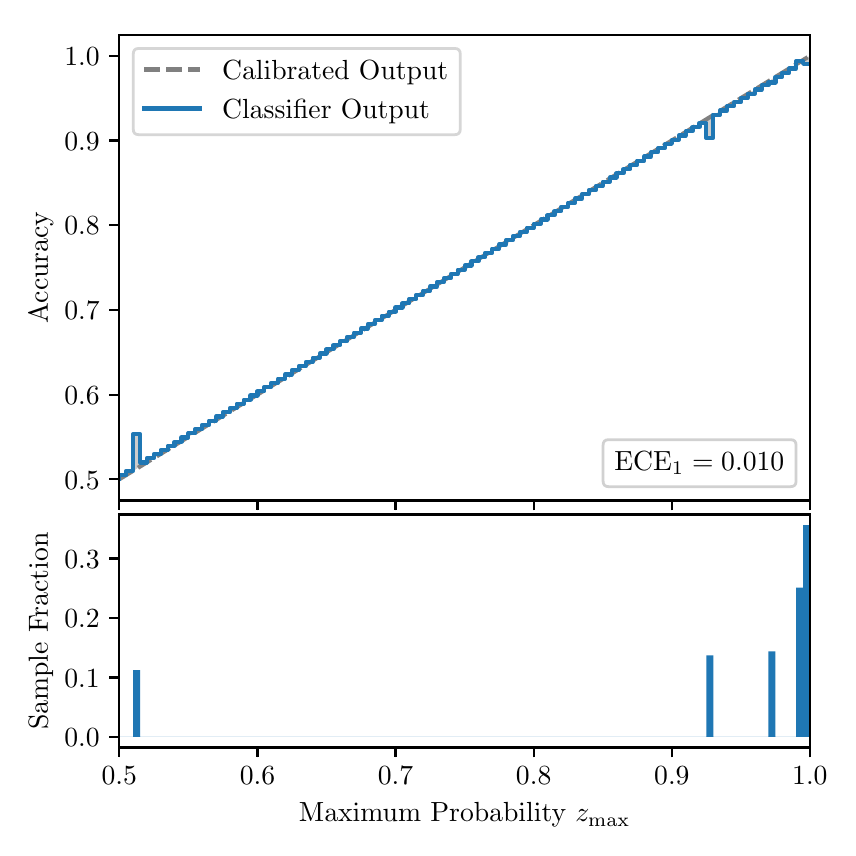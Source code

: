 \begingroup%
\makeatletter%
\begin{pgfpicture}%
\pgfpathrectangle{\pgfpointorigin}{\pgfqpoint{4.0in}{4.0in}}%
\pgfusepath{use as bounding box, clip}%
\begin{pgfscope}%
\pgfsetbuttcap%
\pgfsetmiterjoin%
\definecolor{currentfill}{rgb}{1.0,1.0,1.0}%
\pgfsetfillcolor{currentfill}%
\pgfsetlinewidth{0.0pt}%
\definecolor{currentstroke}{rgb}{1.0,1.0,1.0}%
\pgfsetstrokecolor{currentstroke}%
\pgfsetdash{}{0pt}%
\pgfpathmoveto{\pgfqpoint{0.0in}{0.0in}}%
\pgfpathlineto{\pgfqpoint{4.0in}{0.0in}}%
\pgfpathlineto{\pgfqpoint{4.0in}{4.0in}}%
\pgfpathlineto{\pgfqpoint{0.0in}{4.0in}}%
\pgfpathclose%
\pgfusepath{fill}%
\end{pgfscope}%
\begin{pgfscope}%
\pgfsetbuttcap%
\pgfsetmiterjoin%
\definecolor{currentfill}{rgb}{1.0,1.0,1.0}%
\pgfsetfillcolor{currentfill}%
\pgfsetlinewidth{0.0pt}%
\definecolor{currentstroke}{rgb}{0.0,0.0,0.0}%
\pgfsetstrokecolor{currentstroke}%
\pgfsetstrokeopacity{0.0}%
\pgfsetdash{}{0pt}%
\pgfpathmoveto{\pgfqpoint{0.458in}{1.636in}}%
\pgfpathlineto{\pgfqpoint{3.911in}{1.636in}}%
\pgfpathlineto{\pgfqpoint{3.911in}{3.965in}}%
\pgfpathlineto{\pgfqpoint{0.458in}{3.965in}}%
\pgfpathclose%
\pgfusepath{fill}%
\end{pgfscope}%
\begin{pgfscope}%
\pgfpathrectangle{\pgfqpoint{0.458in}{1.636in}}{\pgfqpoint{3.453in}{2.329in}}%
\pgfusepath{clip}%
\pgfsetbuttcap%
\pgfsetroundjoin%
\definecolor{currentfill}{rgb}{0.0,0.0,0.0}%
\pgfsetfillcolor{currentfill}%
\pgfsetfillopacity{0.2}%
\pgfsetlinewidth{0.0pt}%
\definecolor{currentstroke}{rgb}{0.0,0.0,0.0}%
\pgfsetstrokecolor{currentstroke}%
\pgfsetdash{}{0pt}%
\pgfpathmoveto{\pgfqpoint{0.462in}{1.763in}}%
\pgfpathlineto{\pgfqpoint{0.462in}{1.744in}}%
\pgfpathlineto{\pgfqpoint{0.465in}{1.746in}}%
\pgfpathlineto{\pgfqpoint{0.469in}{1.748in}}%
\pgfpathlineto{\pgfqpoint{0.472in}{1.75in}}%
\pgfpathlineto{\pgfqpoint{0.475in}{1.752in}}%
\pgfpathlineto{\pgfqpoint{0.479in}{1.754in}}%
\pgfpathlineto{\pgfqpoint{0.482in}{1.756in}}%
\pgfpathlineto{\pgfqpoint{0.486in}{1.758in}}%
\pgfpathlineto{\pgfqpoint{0.489in}{1.761in}}%
\pgfpathlineto{\pgfqpoint{0.493in}{1.763in}}%
\pgfpathlineto{\pgfqpoint{0.496in}{1.765in}}%
\pgfpathlineto{\pgfqpoint{0.5in}{1.767in}}%
\pgfpathlineto{\pgfqpoint{0.503in}{1.769in}}%
\pgfpathlineto{\pgfqpoint{0.507in}{1.771in}}%
\pgfpathlineto{\pgfqpoint{0.51in}{1.773in}}%
\pgfpathlineto{\pgfqpoint{0.513in}{1.775in}}%
\pgfpathlineto{\pgfqpoint{0.517in}{1.778in}}%
\pgfpathlineto{\pgfqpoint{0.52in}{1.78in}}%
\pgfpathlineto{\pgfqpoint{0.524in}{1.782in}}%
\pgfpathlineto{\pgfqpoint{0.527in}{1.784in}}%
\pgfpathlineto{\pgfqpoint{0.531in}{1.786in}}%
\pgfpathlineto{\pgfqpoint{0.534in}{1.788in}}%
\pgfpathlineto{\pgfqpoint{0.538in}{1.79in}}%
\pgfpathlineto{\pgfqpoint{0.541in}{1.792in}}%
\pgfpathlineto{\pgfqpoint{0.545in}{1.795in}}%
\pgfpathlineto{\pgfqpoint{0.548in}{1.797in}}%
\pgfpathlineto{\pgfqpoint{0.551in}{1.799in}}%
\pgfpathlineto{\pgfqpoint{0.555in}{1.801in}}%
\pgfpathlineto{\pgfqpoint{0.558in}{1.803in}}%
\pgfpathlineto{\pgfqpoint{0.562in}{1.805in}}%
\pgfpathlineto{\pgfqpoint{0.565in}{1.807in}}%
\pgfpathlineto{\pgfqpoint{0.569in}{1.809in}}%
\pgfpathlineto{\pgfqpoint{0.572in}{1.811in}}%
\pgfpathlineto{\pgfqpoint{0.576in}{1.814in}}%
\pgfpathlineto{\pgfqpoint{0.579in}{1.816in}}%
\pgfpathlineto{\pgfqpoint{0.583in}{1.818in}}%
\pgfpathlineto{\pgfqpoint{0.586in}{1.82in}}%
\pgfpathlineto{\pgfqpoint{0.59in}{1.822in}}%
\pgfpathlineto{\pgfqpoint{0.593in}{1.824in}}%
\pgfpathlineto{\pgfqpoint{0.596in}{1.826in}}%
\pgfpathlineto{\pgfqpoint{0.6in}{1.828in}}%
\pgfpathlineto{\pgfqpoint{0.603in}{1.831in}}%
\pgfpathlineto{\pgfqpoint{0.607in}{1.833in}}%
\pgfpathlineto{\pgfqpoint{0.61in}{1.835in}}%
\pgfpathlineto{\pgfqpoint{0.614in}{1.837in}}%
\pgfpathlineto{\pgfqpoint{0.617in}{1.839in}}%
\pgfpathlineto{\pgfqpoint{0.621in}{1.841in}}%
\pgfpathlineto{\pgfqpoint{0.624in}{1.843in}}%
\pgfpathlineto{\pgfqpoint{0.628in}{1.845in}}%
\pgfpathlineto{\pgfqpoint{0.631in}{1.848in}}%
\pgfpathlineto{\pgfqpoint{0.634in}{1.85in}}%
\pgfpathlineto{\pgfqpoint{0.638in}{1.852in}}%
\pgfpathlineto{\pgfqpoint{0.641in}{1.854in}}%
\pgfpathlineto{\pgfqpoint{0.645in}{1.856in}}%
\pgfpathlineto{\pgfqpoint{0.648in}{1.858in}}%
\pgfpathlineto{\pgfqpoint{0.652in}{1.86in}}%
\pgfpathlineto{\pgfqpoint{0.655in}{1.862in}}%
\pgfpathlineto{\pgfqpoint{0.659in}{1.864in}}%
\pgfpathlineto{\pgfqpoint{0.662in}{1.867in}}%
\pgfpathlineto{\pgfqpoint{0.666in}{1.869in}}%
\pgfpathlineto{\pgfqpoint{0.669in}{1.871in}}%
\pgfpathlineto{\pgfqpoint{0.672in}{1.873in}}%
\pgfpathlineto{\pgfqpoint{0.676in}{1.875in}}%
\pgfpathlineto{\pgfqpoint{0.679in}{1.877in}}%
\pgfpathlineto{\pgfqpoint{0.683in}{1.879in}}%
\pgfpathlineto{\pgfqpoint{0.686in}{1.881in}}%
\pgfpathlineto{\pgfqpoint{0.69in}{1.884in}}%
\pgfpathlineto{\pgfqpoint{0.693in}{1.886in}}%
\pgfpathlineto{\pgfqpoint{0.697in}{1.888in}}%
\pgfpathlineto{\pgfqpoint{0.7in}{1.89in}}%
\pgfpathlineto{\pgfqpoint{0.704in}{1.892in}}%
\pgfpathlineto{\pgfqpoint{0.707in}{1.894in}}%
\pgfpathlineto{\pgfqpoint{0.71in}{1.896in}}%
\pgfpathlineto{\pgfqpoint{0.714in}{1.898in}}%
\pgfpathlineto{\pgfqpoint{0.717in}{1.901in}}%
\pgfpathlineto{\pgfqpoint{0.721in}{1.903in}}%
\pgfpathlineto{\pgfqpoint{0.724in}{1.905in}}%
\pgfpathlineto{\pgfqpoint{0.728in}{1.907in}}%
\pgfpathlineto{\pgfqpoint{0.731in}{1.909in}}%
\pgfpathlineto{\pgfqpoint{0.735in}{1.911in}}%
\pgfpathlineto{\pgfqpoint{0.738in}{1.913in}}%
\pgfpathlineto{\pgfqpoint{0.742in}{1.915in}}%
\pgfpathlineto{\pgfqpoint{0.745in}{1.917in}}%
\pgfpathlineto{\pgfqpoint{0.749in}{1.92in}}%
\pgfpathlineto{\pgfqpoint{0.752in}{1.922in}}%
\pgfpathlineto{\pgfqpoint{0.755in}{1.924in}}%
\pgfpathlineto{\pgfqpoint{0.759in}{1.926in}}%
\pgfpathlineto{\pgfqpoint{0.762in}{1.928in}}%
\pgfpathlineto{\pgfqpoint{0.766in}{1.93in}}%
\pgfpathlineto{\pgfqpoint{0.769in}{1.932in}}%
\pgfpathlineto{\pgfqpoint{0.773in}{1.934in}}%
\pgfpathlineto{\pgfqpoint{0.776in}{1.937in}}%
\pgfpathlineto{\pgfqpoint{0.78in}{1.939in}}%
\pgfpathlineto{\pgfqpoint{0.783in}{1.941in}}%
\pgfpathlineto{\pgfqpoint{0.787in}{1.943in}}%
\pgfpathlineto{\pgfqpoint{0.79in}{1.945in}}%
\pgfpathlineto{\pgfqpoint{0.793in}{1.947in}}%
\pgfpathlineto{\pgfqpoint{0.797in}{1.949in}}%
\pgfpathlineto{\pgfqpoint{0.8in}{1.951in}}%
\pgfpathlineto{\pgfqpoint{0.804in}{1.953in}}%
\pgfpathlineto{\pgfqpoint{0.807in}{1.956in}}%
\pgfpathlineto{\pgfqpoint{0.811in}{1.958in}}%
\pgfpathlineto{\pgfqpoint{0.814in}{1.96in}}%
\pgfpathlineto{\pgfqpoint{0.818in}{1.962in}}%
\pgfpathlineto{\pgfqpoint{0.821in}{1.964in}}%
\pgfpathlineto{\pgfqpoint{0.825in}{1.966in}}%
\pgfpathlineto{\pgfqpoint{0.828in}{1.968in}}%
\pgfpathlineto{\pgfqpoint{0.831in}{1.97in}}%
\pgfpathlineto{\pgfqpoint{0.835in}{1.973in}}%
\pgfpathlineto{\pgfqpoint{0.838in}{1.975in}}%
\pgfpathlineto{\pgfqpoint{0.842in}{1.977in}}%
\pgfpathlineto{\pgfqpoint{0.845in}{1.979in}}%
\pgfpathlineto{\pgfqpoint{0.849in}{1.981in}}%
\pgfpathlineto{\pgfqpoint{0.852in}{1.983in}}%
\pgfpathlineto{\pgfqpoint{0.856in}{1.985in}}%
\pgfpathlineto{\pgfqpoint{0.859in}{1.987in}}%
\pgfpathlineto{\pgfqpoint{0.863in}{1.99in}}%
\pgfpathlineto{\pgfqpoint{0.866in}{1.992in}}%
\pgfpathlineto{\pgfqpoint{0.869in}{1.994in}}%
\pgfpathlineto{\pgfqpoint{0.873in}{1.996in}}%
\pgfpathlineto{\pgfqpoint{0.876in}{1.998in}}%
\pgfpathlineto{\pgfqpoint{0.88in}{2.0in}}%
\pgfpathlineto{\pgfqpoint{0.883in}{2.002in}}%
\pgfpathlineto{\pgfqpoint{0.887in}{2.004in}}%
\pgfpathlineto{\pgfqpoint{0.89in}{2.006in}}%
\pgfpathlineto{\pgfqpoint{0.894in}{2.009in}}%
\pgfpathlineto{\pgfqpoint{0.897in}{2.011in}}%
\pgfpathlineto{\pgfqpoint{0.901in}{2.013in}}%
\pgfpathlineto{\pgfqpoint{0.904in}{2.015in}}%
\pgfpathlineto{\pgfqpoint{0.908in}{2.017in}}%
\pgfpathlineto{\pgfqpoint{0.911in}{2.019in}}%
\pgfpathlineto{\pgfqpoint{0.914in}{2.021in}}%
\pgfpathlineto{\pgfqpoint{0.918in}{2.023in}}%
\pgfpathlineto{\pgfqpoint{0.921in}{2.026in}}%
\pgfpathlineto{\pgfqpoint{0.925in}{2.028in}}%
\pgfpathlineto{\pgfqpoint{0.928in}{2.03in}}%
\pgfpathlineto{\pgfqpoint{0.932in}{2.032in}}%
\pgfpathlineto{\pgfqpoint{0.935in}{2.034in}}%
\pgfpathlineto{\pgfqpoint{0.939in}{2.036in}}%
\pgfpathlineto{\pgfqpoint{0.942in}{2.038in}}%
\pgfpathlineto{\pgfqpoint{0.946in}{2.04in}}%
\pgfpathlineto{\pgfqpoint{0.949in}{2.043in}}%
\pgfpathlineto{\pgfqpoint{0.952in}{2.045in}}%
\pgfpathlineto{\pgfqpoint{0.956in}{2.047in}}%
\pgfpathlineto{\pgfqpoint{0.959in}{2.049in}}%
\pgfpathlineto{\pgfqpoint{0.963in}{2.051in}}%
\pgfpathlineto{\pgfqpoint{0.966in}{2.053in}}%
\pgfpathlineto{\pgfqpoint{0.97in}{2.055in}}%
\pgfpathlineto{\pgfqpoint{0.973in}{2.057in}}%
\pgfpathlineto{\pgfqpoint{0.977in}{2.059in}}%
\pgfpathlineto{\pgfqpoint{0.98in}{2.062in}}%
\pgfpathlineto{\pgfqpoint{0.984in}{2.064in}}%
\pgfpathlineto{\pgfqpoint{0.987in}{2.066in}}%
\pgfpathlineto{\pgfqpoint{0.99in}{2.068in}}%
\pgfpathlineto{\pgfqpoint{0.994in}{2.07in}}%
\pgfpathlineto{\pgfqpoint{0.997in}{2.072in}}%
\pgfpathlineto{\pgfqpoint{1.001in}{2.074in}}%
\pgfpathlineto{\pgfqpoint{1.004in}{2.076in}}%
\pgfpathlineto{\pgfqpoint{1.008in}{2.079in}}%
\pgfpathlineto{\pgfqpoint{1.011in}{2.081in}}%
\pgfpathlineto{\pgfqpoint{1.015in}{2.083in}}%
\pgfpathlineto{\pgfqpoint{1.018in}{2.085in}}%
\pgfpathlineto{\pgfqpoint{1.022in}{2.087in}}%
\pgfpathlineto{\pgfqpoint{1.025in}{2.089in}}%
\pgfpathlineto{\pgfqpoint{1.028in}{2.091in}}%
\pgfpathlineto{\pgfqpoint{1.032in}{2.093in}}%
\pgfpathlineto{\pgfqpoint{1.035in}{2.096in}}%
\pgfpathlineto{\pgfqpoint{1.039in}{2.098in}}%
\pgfpathlineto{\pgfqpoint{1.042in}{2.1in}}%
\pgfpathlineto{\pgfqpoint{1.046in}{2.102in}}%
\pgfpathlineto{\pgfqpoint{1.049in}{2.104in}}%
\pgfpathlineto{\pgfqpoint{1.053in}{2.106in}}%
\pgfpathlineto{\pgfqpoint{1.056in}{2.108in}}%
\pgfpathlineto{\pgfqpoint{1.06in}{2.11in}}%
\pgfpathlineto{\pgfqpoint{1.063in}{2.112in}}%
\pgfpathlineto{\pgfqpoint{1.067in}{2.115in}}%
\pgfpathlineto{\pgfqpoint{1.07in}{2.117in}}%
\pgfpathlineto{\pgfqpoint{1.073in}{2.119in}}%
\pgfpathlineto{\pgfqpoint{1.077in}{2.121in}}%
\pgfpathlineto{\pgfqpoint{1.08in}{2.123in}}%
\pgfpathlineto{\pgfqpoint{1.084in}{2.125in}}%
\pgfpathlineto{\pgfqpoint{1.087in}{2.127in}}%
\pgfpathlineto{\pgfqpoint{1.091in}{2.129in}}%
\pgfpathlineto{\pgfqpoint{1.094in}{2.132in}}%
\pgfpathlineto{\pgfqpoint{1.098in}{2.134in}}%
\pgfpathlineto{\pgfqpoint{1.101in}{2.136in}}%
\pgfpathlineto{\pgfqpoint{1.105in}{2.138in}}%
\pgfpathlineto{\pgfqpoint{1.108in}{2.14in}}%
\pgfpathlineto{\pgfqpoint{1.111in}{2.142in}}%
\pgfpathlineto{\pgfqpoint{1.115in}{2.144in}}%
\pgfpathlineto{\pgfqpoint{1.118in}{2.146in}}%
\pgfpathlineto{\pgfqpoint{1.122in}{2.149in}}%
\pgfpathlineto{\pgfqpoint{1.125in}{2.151in}}%
\pgfpathlineto{\pgfqpoint{1.129in}{2.153in}}%
\pgfpathlineto{\pgfqpoint{1.132in}{2.155in}}%
\pgfpathlineto{\pgfqpoint{1.136in}{2.157in}}%
\pgfpathlineto{\pgfqpoint{1.139in}{2.159in}}%
\pgfpathlineto{\pgfqpoint{1.143in}{2.161in}}%
\pgfpathlineto{\pgfqpoint{1.146in}{2.163in}}%
\pgfpathlineto{\pgfqpoint{1.149in}{2.165in}}%
\pgfpathlineto{\pgfqpoint{1.153in}{2.168in}}%
\pgfpathlineto{\pgfqpoint{1.156in}{2.17in}}%
\pgfpathlineto{\pgfqpoint{1.16in}{2.172in}}%
\pgfpathlineto{\pgfqpoint{1.163in}{2.174in}}%
\pgfpathlineto{\pgfqpoint{1.167in}{2.176in}}%
\pgfpathlineto{\pgfqpoint{1.17in}{2.178in}}%
\pgfpathlineto{\pgfqpoint{1.174in}{2.18in}}%
\pgfpathlineto{\pgfqpoint{1.177in}{2.182in}}%
\pgfpathlineto{\pgfqpoint{1.181in}{2.185in}}%
\pgfpathlineto{\pgfqpoint{1.184in}{2.187in}}%
\pgfpathlineto{\pgfqpoint{1.187in}{2.189in}}%
\pgfpathlineto{\pgfqpoint{1.191in}{2.191in}}%
\pgfpathlineto{\pgfqpoint{1.194in}{2.193in}}%
\pgfpathlineto{\pgfqpoint{1.198in}{2.195in}}%
\pgfpathlineto{\pgfqpoint{1.201in}{2.197in}}%
\pgfpathlineto{\pgfqpoint{1.205in}{2.199in}}%
\pgfpathlineto{\pgfqpoint{1.208in}{2.202in}}%
\pgfpathlineto{\pgfqpoint{1.212in}{2.204in}}%
\pgfpathlineto{\pgfqpoint{1.215in}{2.206in}}%
\pgfpathlineto{\pgfqpoint{1.219in}{2.208in}}%
\pgfpathlineto{\pgfqpoint{1.222in}{2.21in}}%
\pgfpathlineto{\pgfqpoint{1.226in}{2.212in}}%
\pgfpathlineto{\pgfqpoint{1.229in}{2.214in}}%
\pgfpathlineto{\pgfqpoint{1.232in}{2.216in}}%
\pgfpathlineto{\pgfqpoint{1.236in}{2.218in}}%
\pgfpathlineto{\pgfqpoint{1.239in}{2.221in}}%
\pgfpathlineto{\pgfqpoint{1.243in}{2.223in}}%
\pgfpathlineto{\pgfqpoint{1.246in}{2.225in}}%
\pgfpathlineto{\pgfqpoint{1.25in}{2.227in}}%
\pgfpathlineto{\pgfqpoint{1.253in}{2.229in}}%
\pgfpathlineto{\pgfqpoint{1.257in}{2.231in}}%
\pgfpathlineto{\pgfqpoint{1.26in}{2.233in}}%
\pgfpathlineto{\pgfqpoint{1.264in}{2.235in}}%
\pgfpathlineto{\pgfqpoint{1.267in}{2.238in}}%
\pgfpathlineto{\pgfqpoint{1.27in}{2.24in}}%
\pgfpathlineto{\pgfqpoint{1.274in}{2.242in}}%
\pgfpathlineto{\pgfqpoint{1.277in}{2.244in}}%
\pgfpathlineto{\pgfqpoint{1.281in}{2.246in}}%
\pgfpathlineto{\pgfqpoint{1.284in}{2.248in}}%
\pgfpathlineto{\pgfqpoint{1.288in}{2.25in}}%
\pgfpathlineto{\pgfqpoint{1.291in}{2.252in}}%
\pgfpathlineto{\pgfqpoint{1.295in}{2.254in}}%
\pgfpathlineto{\pgfqpoint{1.298in}{2.257in}}%
\pgfpathlineto{\pgfqpoint{1.302in}{2.259in}}%
\pgfpathlineto{\pgfqpoint{1.305in}{2.261in}}%
\pgfpathlineto{\pgfqpoint{1.308in}{2.263in}}%
\pgfpathlineto{\pgfqpoint{1.312in}{2.265in}}%
\pgfpathlineto{\pgfqpoint{1.315in}{2.267in}}%
\pgfpathlineto{\pgfqpoint{1.319in}{2.269in}}%
\pgfpathlineto{\pgfqpoint{1.322in}{2.271in}}%
\pgfpathlineto{\pgfqpoint{1.326in}{2.274in}}%
\pgfpathlineto{\pgfqpoint{1.329in}{2.276in}}%
\pgfpathlineto{\pgfqpoint{1.333in}{2.278in}}%
\pgfpathlineto{\pgfqpoint{1.336in}{2.28in}}%
\pgfpathlineto{\pgfqpoint{1.34in}{2.282in}}%
\pgfpathlineto{\pgfqpoint{1.343in}{2.284in}}%
\pgfpathlineto{\pgfqpoint{1.346in}{2.286in}}%
\pgfpathlineto{\pgfqpoint{1.35in}{2.288in}}%
\pgfpathlineto{\pgfqpoint{1.353in}{2.291in}}%
\pgfpathlineto{\pgfqpoint{1.357in}{2.293in}}%
\pgfpathlineto{\pgfqpoint{1.36in}{2.295in}}%
\pgfpathlineto{\pgfqpoint{1.364in}{2.297in}}%
\pgfpathlineto{\pgfqpoint{1.367in}{2.299in}}%
\pgfpathlineto{\pgfqpoint{1.371in}{2.301in}}%
\pgfpathlineto{\pgfqpoint{1.374in}{2.303in}}%
\pgfpathlineto{\pgfqpoint{1.378in}{2.305in}}%
\pgfpathlineto{\pgfqpoint{1.381in}{2.307in}}%
\pgfpathlineto{\pgfqpoint{1.385in}{2.31in}}%
\pgfpathlineto{\pgfqpoint{1.388in}{2.312in}}%
\pgfpathlineto{\pgfqpoint{1.391in}{2.314in}}%
\pgfpathlineto{\pgfqpoint{1.395in}{2.316in}}%
\pgfpathlineto{\pgfqpoint{1.398in}{2.318in}}%
\pgfpathlineto{\pgfqpoint{1.402in}{2.32in}}%
\pgfpathlineto{\pgfqpoint{1.405in}{2.322in}}%
\pgfpathlineto{\pgfqpoint{1.409in}{2.324in}}%
\pgfpathlineto{\pgfqpoint{1.412in}{2.327in}}%
\pgfpathlineto{\pgfqpoint{1.416in}{2.329in}}%
\pgfpathlineto{\pgfqpoint{1.419in}{2.331in}}%
\pgfpathlineto{\pgfqpoint{1.423in}{2.333in}}%
\pgfpathlineto{\pgfqpoint{1.426in}{2.335in}}%
\pgfpathlineto{\pgfqpoint{1.429in}{2.337in}}%
\pgfpathlineto{\pgfqpoint{1.433in}{2.339in}}%
\pgfpathlineto{\pgfqpoint{1.436in}{2.341in}}%
\pgfpathlineto{\pgfqpoint{1.44in}{2.344in}}%
\pgfpathlineto{\pgfqpoint{1.443in}{2.346in}}%
\pgfpathlineto{\pgfqpoint{1.447in}{2.348in}}%
\pgfpathlineto{\pgfqpoint{1.45in}{2.35in}}%
\pgfpathlineto{\pgfqpoint{1.454in}{2.352in}}%
\pgfpathlineto{\pgfqpoint{1.457in}{2.354in}}%
\pgfpathlineto{\pgfqpoint{1.461in}{2.356in}}%
\pgfpathlineto{\pgfqpoint{1.464in}{2.358in}}%
\pgfpathlineto{\pgfqpoint{1.467in}{2.36in}}%
\pgfpathlineto{\pgfqpoint{1.471in}{2.363in}}%
\pgfpathlineto{\pgfqpoint{1.474in}{2.365in}}%
\pgfpathlineto{\pgfqpoint{1.478in}{2.367in}}%
\pgfpathlineto{\pgfqpoint{1.481in}{2.369in}}%
\pgfpathlineto{\pgfqpoint{1.485in}{2.371in}}%
\pgfpathlineto{\pgfqpoint{1.488in}{2.373in}}%
\pgfpathlineto{\pgfqpoint{1.492in}{2.375in}}%
\pgfpathlineto{\pgfqpoint{1.495in}{2.377in}}%
\pgfpathlineto{\pgfqpoint{1.499in}{2.38in}}%
\pgfpathlineto{\pgfqpoint{1.502in}{2.382in}}%
\pgfpathlineto{\pgfqpoint{1.506in}{2.384in}}%
\pgfpathlineto{\pgfqpoint{1.509in}{2.386in}}%
\pgfpathlineto{\pgfqpoint{1.512in}{2.388in}}%
\pgfpathlineto{\pgfqpoint{1.516in}{2.39in}}%
\pgfpathlineto{\pgfqpoint{1.519in}{2.392in}}%
\pgfpathlineto{\pgfqpoint{1.523in}{2.394in}}%
\pgfpathlineto{\pgfqpoint{1.526in}{2.397in}}%
\pgfpathlineto{\pgfqpoint{1.53in}{2.399in}}%
\pgfpathlineto{\pgfqpoint{1.533in}{2.401in}}%
\pgfpathlineto{\pgfqpoint{1.537in}{2.403in}}%
\pgfpathlineto{\pgfqpoint{1.54in}{2.405in}}%
\pgfpathlineto{\pgfqpoint{1.544in}{2.407in}}%
\pgfpathlineto{\pgfqpoint{1.547in}{2.409in}}%
\pgfpathlineto{\pgfqpoint{1.55in}{2.411in}}%
\pgfpathlineto{\pgfqpoint{1.554in}{2.413in}}%
\pgfpathlineto{\pgfqpoint{1.557in}{2.416in}}%
\pgfpathlineto{\pgfqpoint{1.561in}{2.418in}}%
\pgfpathlineto{\pgfqpoint{1.564in}{2.42in}}%
\pgfpathlineto{\pgfqpoint{1.568in}{2.422in}}%
\pgfpathlineto{\pgfqpoint{1.571in}{2.424in}}%
\pgfpathlineto{\pgfqpoint{1.575in}{2.426in}}%
\pgfpathlineto{\pgfqpoint{1.578in}{2.428in}}%
\pgfpathlineto{\pgfqpoint{1.582in}{2.43in}}%
\pgfpathlineto{\pgfqpoint{1.585in}{2.433in}}%
\pgfpathlineto{\pgfqpoint{1.588in}{2.435in}}%
\pgfpathlineto{\pgfqpoint{1.592in}{2.437in}}%
\pgfpathlineto{\pgfqpoint{1.595in}{2.439in}}%
\pgfpathlineto{\pgfqpoint{1.599in}{2.441in}}%
\pgfpathlineto{\pgfqpoint{1.602in}{2.443in}}%
\pgfpathlineto{\pgfqpoint{1.606in}{2.445in}}%
\pgfpathlineto{\pgfqpoint{1.609in}{2.447in}}%
\pgfpathlineto{\pgfqpoint{1.613in}{2.45in}}%
\pgfpathlineto{\pgfqpoint{1.616in}{2.452in}}%
\pgfpathlineto{\pgfqpoint{1.62in}{2.454in}}%
\pgfpathlineto{\pgfqpoint{1.623in}{2.456in}}%
\pgfpathlineto{\pgfqpoint{1.626in}{2.458in}}%
\pgfpathlineto{\pgfqpoint{1.63in}{2.46in}}%
\pgfpathlineto{\pgfqpoint{1.633in}{2.462in}}%
\pgfpathlineto{\pgfqpoint{1.637in}{2.464in}}%
\pgfpathlineto{\pgfqpoint{1.64in}{2.466in}}%
\pgfpathlineto{\pgfqpoint{1.644in}{2.469in}}%
\pgfpathlineto{\pgfqpoint{1.647in}{2.471in}}%
\pgfpathlineto{\pgfqpoint{1.651in}{2.473in}}%
\pgfpathlineto{\pgfqpoint{1.654in}{2.475in}}%
\pgfpathlineto{\pgfqpoint{1.658in}{2.477in}}%
\pgfpathlineto{\pgfqpoint{1.661in}{2.479in}}%
\pgfpathlineto{\pgfqpoint{1.665in}{2.481in}}%
\pgfpathlineto{\pgfqpoint{1.668in}{2.483in}}%
\pgfpathlineto{\pgfqpoint{1.671in}{2.486in}}%
\pgfpathlineto{\pgfqpoint{1.675in}{2.488in}}%
\pgfpathlineto{\pgfqpoint{1.678in}{2.49in}}%
\pgfpathlineto{\pgfqpoint{1.682in}{2.492in}}%
\pgfpathlineto{\pgfqpoint{1.685in}{2.494in}}%
\pgfpathlineto{\pgfqpoint{1.689in}{2.496in}}%
\pgfpathlineto{\pgfqpoint{1.692in}{2.498in}}%
\pgfpathlineto{\pgfqpoint{1.696in}{2.5in}}%
\pgfpathlineto{\pgfqpoint{1.699in}{2.503in}}%
\pgfpathlineto{\pgfqpoint{1.703in}{2.505in}}%
\pgfpathlineto{\pgfqpoint{1.706in}{2.507in}}%
\pgfpathlineto{\pgfqpoint{1.709in}{2.509in}}%
\pgfpathlineto{\pgfqpoint{1.713in}{2.511in}}%
\pgfpathlineto{\pgfqpoint{1.716in}{2.513in}}%
\pgfpathlineto{\pgfqpoint{1.72in}{2.515in}}%
\pgfpathlineto{\pgfqpoint{1.723in}{2.517in}}%
\pgfpathlineto{\pgfqpoint{1.727in}{2.519in}}%
\pgfpathlineto{\pgfqpoint{1.73in}{2.522in}}%
\pgfpathlineto{\pgfqpoint{1.734in}{2.524in}}%
\pgfpathlineto{\pgfqpoint{1.737in}{2.526in}}%
\pgfpathlineto{\pgfqpoint{1.741in}{2.528in}}%
\pgfpathlineto{\pgfqpoint{1.744in}{2.53in}}%
\pgfpathlineto{\pgfqpoint{1.747in}{2.532in}}%
\pgfpathlineto{\pgfqpoint{1.751in}{2.534in}}%
\pgfpathlineto{\pgfqpoint{1.754in}{2.536in}}%
\pgfpathlineto{\pgfqpoint{1.758in}{2.539in}}%
\pgfpathlineto{\pgfqpoint{1.761in}{2.541in}}%
\pgfpathlineto{\pgfqpoint{1.765in}{2.543in}}%
\pgfpathlineto{\pgfqpoint{1.768in}{2.545in}}%
\pgfpathlineto{\pgfqpoint{1.772in}{2.547in}}%
\pgfpathlineto{\pgfqpoint{1.775in}{2.549in}}%
\pgfpathlineto{\pgfqpoint{1.779in}{2.551in}}%
\pgfpathlineto{\pgfqpoint{1.782in}{2.553in}}%
\pgfpathlineto{\pgfqpoint{1.785in}{2.555in}}%
\pgfpathlineto{\pgfqpoint{1.789in}{2.558in}}%
\pgfpathlineto{\pgfqpoint{1.792in}{2.56in}}%
\pgfpathlineto{\pgfqpoint{1.796in}{2.562in}}%
\pgfpathlineto{\pgfqpoint{1.799in}{2.564in}}%
\pgfpathlineto{\pgfqpoint{1.803in}{2.566in}}%
\pgfpathlineto{\pgfqpoint{1.806in}{2.568in}}%
\pgfpathlineto{\pgfqpoint{1.81in}{2.57in}}%
\pgfpathlineto{\pgfqpoint{1.813in}{2.572in}}%
\pgfpathlineto{\pgfqpoint{1.817in}{2.575in}}%
\pgfpathlineto{\pgfqpoint{1.82in}{2.577in}}%
\pgfpathlineto{\pgfqpoint{1.824in}{2.579in}}%
\pgfpathlineto{\pgfqpoint{1.827in}{2.581in}}%
\pgfpathlineto{\pgfqpoint{1.83in}{2.583in}}%
\pgfpathlineto{\pgfqpoint{1.834in}{2.585in}}%
\pgfpathlineto{\pgfqpoint{1.837in}{2.587in}}%
\pgfpathlineto{\pgfqpoint{1.841in}{2.589in}}%
\pgfpathlineto{\pgfqpoint{1.844in}{2.592in}}%
\pgfpathlineto{\pgfqpoint{1.848in}{2.594in}}%
\pgfpathlineto{\pgfqpoint{1.851in}{2.596in}}%
\pgfpathlineto{\pgfqpoint{1.855in}{2.598in}}%
\pgfpathlineto{\pgfqpoint{1.858in}{2.6in}}%
\pgfpathlineto{\pgfqpoint{1.862in}{2.602in}}%
\pgfpathlineto{\pgfqpoint{1.865in}{2.604in}}%
\pgfpathlineto{\pgfqpoint{1.868in}{2.606in}}%
\pgfpathlineto{\pgfqpoint{1.872in}{2.608in}}%
\pgfpathlineto{\pgfqpoint{1.875in}{2.611in}}%
\pgfpathlineto{\pgfqpoint{1.879in}{2.613in}}%
\pgfpathlineto{\pgfqpoint{1.882in}{2.615in}}%
\pgfpathlineto{\pgfqpoint{1.886in}{2.617in}}%
\pgfpathlineto{\pgfqpoint{1.889in}{2.619in}}%
\pgfpathlineto{\pgfqpoint{1.893in}{2.621in}}%
\pgfpathlineto{\pgfqpoint{1.896in}{2.623in}}%
\pgfpathlineto{\pgfqpoint{1.9in}{2.625in}}%
\pgfpathlineto{\pgfqpoint{1.903in}{2.628in}}%
\pgfpathlineto{\pgfqpoint{1.906in}{2.63in}}%
\pgfpathlineto{\pgfqpoint{1.91in}{2.632in}}%
\pgfpathlineto{\pgfqpoint{1.913in}{2.634in}}%
\pgfpathlineto{\pgfqpoint{1.917in}{2.636in}}%
\pgfpathlineto{\pgfqpoint{1.92in}{2.638in}}%
\pgfpathlineto{\pgfqpoint{1.924in}{2.64in}}%
\pgfpathlineto{\pgfqpoint{1.927in}{2.642in}}%
\pgfpathlineto{\pgfqpoint{1.931in}{2.645in}}%
\pgfpathlineto{\pgfqpoint{1.934in}{2.647in}}%
\pgfpathlineto{\pgfqpoint{1.938in}{2.649in}}%
\pgfpathlineto{\pgfqpoint{1.941in}{2.651in}}%
\pgfpathlineto{\pgfqpoint{1.944in}{2.653in}}%
\pgfpathlineto{\pgfqpoint{1.948in}{2.655in}}%
\pgfpathlineto{\pgfqpoint{1.951in}{2.657in}}%
\pgfpathlineto{\pgfqpoint{1.955in}{2.659in}}%
\pgfpathlineto{\pgfqpoint{1.958in}{2.661in}}%
\pgfpathlineto{\pgfqpoint{1.962in}{2.664in}}%
\pgfpathlineto{\pgfqpoint{1.965in}{2.666in}}%
\pgfpathlineto{\pgfqpoint{1.969in}{2.668in}}%
\pgfpathlineto{\pgfqpoint{1.972in}{2.67in}}%
\pgfpathlineto{\pgfqpoint{1.976in}{2.672in}}%
\pgfpathlineto{\pgfqpoint{1.979in}{2.674in}}%
\pgfpathlineto{\pgfqpoint{1.983in}{2.676in}}%
\pgfpathlineto{\pgfqpoint{1.986in}{2.678in}}%
\pgfpathlineto{\pgfqpoint{1.989in}{2.681in}}%
\pgfpathlineto{\pgfqpoint{1.993in}{2.683in}}%
\pgfpathlineto{\pgfqpoint{1.996in}{2.685in}}%
\pgfpathlineto{\pgfqpoint{2.0in}{2.687in}}%
\pgfpathlineto{\pgfqpoint{2.003in}{2.689in}}%
\pgfpathlineto{\pgfqpoint{2.007in}{2.691in}}%
\pgfpathlineto{\pgfqpoint{2.01in}{2.693in}}%
\pgfpathlineto{\pgfqpoint{2.014in}{2.695in}}%
\pgfpathlineto{\pgfqpoint{2.017in}{2.698in}}%
\pgfpathlineto{\pgfqpoint{2.021in}{2.7in}}%
\pgfpathlineto{\pgfqpoint{2.024in}{2.702in}}%
\pgfpathlineto{\pgfqpoint{2.027in}{2.704in}}%
\pgfpathlineto{\pgfqpoint{2.031in}{2.706in}}%
\pgfpathlineto{\pgfqpoint{2.034in}{2.708in}}%
\pgfpathlineto{\pgfqpoint{2.038in}{2.71in}}%
\pgfpathlineto{\pgfqpoint{2.041in}{2.712in}}%
\pgfpathlineto{\pgfqpoint{2.045in}{2.714in}}%
\pgfpathlineto{\pgfqpoint{2.048in}{2.717in}}%
\pgfpathlineto{\pgfqpoint{2.052in}{2.719in}}%
\pgfpathlineto{\pgfqpoint{2.055in}{2.721in}}%
\pgfpathlineto{\pgfqpoint{2.059in}{2.723in}}%
\pgfpathlineto{\pgfqpoint{2.062in}{2.725in}}%
\pgfpathlineto{\pgfqpoint{2.065in}{2.727in}}%
\pgfpathlineto{\pgfqpoint{2.069in}{2.729in}}%
\pgfpathlineto{\pgfqpoint{2.072in}{2.731in}}%
\pgfpathlineto{\pgfqpoint{2.076in}{2.734in}}%
\pgfpathlineto{\pgfqpoint{2.079in}{2.736in}}%
\pgfpathlineto{\pgfqpoint{2.083in}{2.738in}}%
\pgfpathlineto{\pgfqpoint{2.086in}{2.74in}}%
\pgfpathlineto{\pgfqpoint{2.09in}{2.742in}}%
\pgfpathlineto{\pgfqpoint{2.093in}{2.744in}}%
\pgfpathlineto{\pgfqpoint{2.097in}{2.746in}}%
\pgfpathlineto{\pgfqpoint{2.1in}{2.748in}}%
\pgfpathlineto{\pgfqpoint{2.103in}{2.751in}}%
\pgfpathlineto{\pgfqpoint{2.107in}{2.753in}}%
\pgfpathlineto{\pgfqpoint{2.11in}{2.755in}}%
\pgfpathlineto{\pgfqpoint{2.114in}{2.757in}}%
\pgfpathlineto{\pgfqpoint{2.117in}{2.759in}}%
\pgfpathlineto{\pgfqpoint{2.121in}{2.761in}}%
\pgfpathlineto{\pgfqpoint{2.124in}{2.763in}}%
\pgfpathlineto{\pgfqpoint{2.128in}{2.765in}}%
\pgfpathlineto{\pgfqpoint{2.131in}{2.767in}}%
\pgfpathlineto{\pgfqpoint{2.135in}{2.77in}}%
\pgfpathlineto{\pgfqpoint{2.138in}{2.772in}}%
\pgfpathlineto{\pgfqpoint{2.142in}{2.774in}}%
\pgfpathlineto{\pgfqpoint{2.145in}{2.776in}}%
\pgfpathlineto{\pgfqpoint{2.148in}{2.778in}}%
\pgfpathlineto{\pgfqpoint{2.152in}{2.78in}}%
\pgfpathlineto{\pgfqpoint{2.155in}{2.782in}}%
\pgfpathlineto{\pgfqpoint{2.159in}{2.784in}}%
\pgfpathlineto{\pgfqpoint{2.162in}{2.787in}}%
\pgfpathlineto{\pgfqpoint{2.166in}{2.789in}}%
\pgfpathlineto{\pgfqpoint{2.169in}{2.791in}}%
\pgfpathlineto{\pgfqpoint{2.173in}{2.793in}}%
\pgfpathlineto{\pgfqpoint{2.176in}{2.795in}}%
\pgfpathlineto{\pgfqpoint{2.18in}{2.797in}}%
\pgfpathlineto{\pgfqpoint{2.183in}{2.799in}}%
\pgfpathlineto{\pgfqpoint{2.186in}{2.801in}}%
\pgfpathlineto{\pgfqpoint{2.19in}{2.804in}}%
\pgfpathlineto{\pgfqpoint{2.193in}{2.806in}}%
\pgfpathlineto{\pgfqpoint{2.197in}{2.808in}}%
\pgfpathlineto{\pgfqpoint{2.2in}{2.81in}}%
\pgfpathlineto{\pgfqpoint{2.204in}{2.812in}}%
\pgfpathlineto{\pgfqpoint{2.207in}{2.814in}}%
\pgfpathlineto{\pgfqpoint{2.211in}{2.816in}}%
\pgfpathlineto{\pgfqpoint{2.214in}{2.818in}}%
\pgfpathlineto{\pgfqpoint{2.218in}{2.82in}}%
\pgfpathlineto{\pgfqpoint{2.221in}{2.823in}}%
\pgfpathlineto{\pgfqpoint{2.224in}{2.825in}}%
\pgfpathlineto{\pgfqpoint{2.228in}{2.827in}}%
\pgfpathlineto{\pgfqpoint{2.231in}{2.829in}}%
\pgfpathlineto{\pgfqpoint{2.235in}{2.831in}}%
\pgfpathlineto{\pgfqpoint{2.238in}{2.833in}}%
\pgfpathlineto{\pgfqpoint{2.242in}{2.835in}}%
\pgfpathlineto{\pgfqpoint{2.245in}{2.837in}}%
\pgfpathlineto{\pgfqpoint{2.249in}{2.84in}}%
\pgfpathlineto{\pgfqpoint{2.252in}{2.842in}}%
\pgfpathlineto{\pgfqpoint{2.256in}{2.844in}}%
\pgfpathlineto{\pgfqpoint{2.259in}{2.846in}}%
\pgfpathlineto{\pgfqpoint{2.262in}{2.848in}}%
\pgfpathlineto{\pgfqpoint{2.266in}{2.85in}}%
\pgfpathlineto{\pgfqpoint{2.269in}{2.852in}}%
\pgfpathlineto{\pgfqpoint{2.273in}{2.854in}}%
\pgfpathlineto{\pgfqpoint{2.276in}{2.856in}}%
\pgfpathlineto{\pgfqpoint{2.28in}{2.859in}}%
\pgfpathlineto{\pgfqpoint{2.283in}{2.861in}}%
\pgfpathlineto{\pgfqpoint{2.287in}{2.863in}}%
\pgfpathlineto{\pgfqpoint{2.29in}{2.865in}}%
\pgfpathlineto{\pgfqpoint{2.294in}{2.867in}}%
\pgfpathlineto{\pgfqpoint{2.297in}{2.869in}}%
\pgfpathlineto{\pgfqpoint{2.301in}{2.871in}}%
\pgfpathlineto{\pgfqpoint{2.304in}{2.873in}}%
\pgfpathlineto{\pgfqpoint{2.307in}{2.876in}}%
\pgfpathlineto{\pgfqpoint{2.311in}{2.878in}}%
\pgfpathlineto{\pgfqpoint{2.314in}{2.88in}}%
\pgfpathlineto{\pgfqpoint{2.318in}{2.882in}}%
\pgfpathlineto{\pgfqpoint{2.321in}{2.884in}}%
\pgfpathlineto{\pgfqpoint{2.325in}{2.886in}}%
\pgfpathlineto{\pgfqpoint{2.328in}{2.888in}}%
\pgfpathlineto{\pgfqpoint{2.332in}{2.89in}}%
\pgfpathlineto{\pgfqpoint{2.335in}{2.893in}}%
\pgfpathlineto{\pgfqpoint{2.339in}{2.895in}}%
\pgfpathlineto{\pgfqpoint{2.342in}{2.897in}}%
\pgfpathlineto{\pgfqpoint{2.345in}{2.899in}}%
\pgfpathlineto{\pgfqpoint{2.349in}{2.901in}}%
\pgfpathlineto{\pgfqpoint{2.352in}{2.903in}}%
\pgfpathlineto{\pgfqpoint{2.356in}{2.905in}}%
\pgfpathlineto{\pgfqpoint{2.359in}{2.907in}}%
\pgfpathlineto{\pgfqpoint{2.363in}{2.909in}}%
\pgfpathlineto{\pgfqpoint{2.366in}{2.912in}}%
\pgfpathlineto{\pgfqpoint{2.37in}{2.914in}}%
\pgfpathlineto{\pgfqpoint{2.373in}{2.916in}}%
\pgfpathlineto{\pgfqpoint{2.377in}{2.918in}}%
\pgfpathlineto{\pgfqpoint{2.38in}{2.92in}}%
\pgfpathlineto{\pgfqpoint{2.383in}{2.922in}}%
\pgfpathlineto{\pgfqpoint{2.387in}{2.924in}}%
\pgfpathlineto{\pgfqpoint{2.39in}{2.926in}}%
\pgfpathlineto{\pgfqpoint{2.394in}{2.929in}}%
\pgfpathlineto{\pgfqpoint{2.397in}{2.931in}}%
\pgfpathlineto{\pgfqpoint{2.401in}{2.933in}}%
\pgfpathlineto{\pgfqpoint{2.404in}{2.935in}}%
\pgfpathlineto{\pgfqpoint{2.408in}{2.937in}}%
\pgfpathlineto{\pgfqpoint{2.411in}{2.939in}}%
\pgfpathlineto{\pgfqpoint{2.415in}{2.941in}}%
\pgfpathlineto{\pgfqpoint{2.418in}{2.943in}}%
\pgfpathlineto{\pgfqpoint{2.421in}{2.946in}}%
\pgfpathlineto{\pgfqpoint{2.425in}{2.948in}}%
\pgfpathlineto{\pgfqpoint{2.428in}{2.95in}}%
\pgfpathlineto{\pgfqpoint{2.432in}{2.952in}}%
\pgfpathlineto{\pgfqpoint{2.435in}{2.954in}}%
\pgfpathlineto{\pgfqpoint{2.439in}{2.956in}}%
\pgfpathlineto{\pgfqpoint{2.442in}{2.958in}}%
\pgfpathlineto{\pgfqpoint{2.446in}{2.96in}}%
\pgfpathlineto{\pgfqpoint{2.449in}{2.962in}}%
\pgfpathlineto{\pgfqpoint{2.453in}{2.965in}}%
\pgfpathlineto{\pgfqpoint{2.456in}{2.967in}}%
\pgfpathlineto{\pgfqpoint{2.46in}{2.969in}}%
\pgfpathlineto{\pgfqpoint{2.463in}{2.971in}}%
\pgfpathlineto{\pgfqpoint{2.466in}{2.973in}}%
\pgfpathlineto{\pgfqpoint{2.47in}{2.975in}}%
\pgfpathlineto{\pgfqpoint{2.473in}{2.977in}}%
\pgfpathlineto{\pgfqpoint{2.477in}{2.979in}}%
\pgfpathlineto{\pgfqpoint{2.48in}{2.982in}}%
\pgfpathlineto{\pgfqpoint{2.484in}{2.984in}}%
\pgfpathlineto{\pgfqpoint{2.487in}{2.986in}}%
\pgfpathlineto{\pgfqpoint{2.491in}{2.988in}}%
\pgfpathlineto{\pgfqpoint{2.494in}{2.99in}}%
\pgfpathlineto{\pgfqpoint{2.498in}{2.992in}}%
\pgfpathlineto{\pgfqpoint{2.501in}{2.994in}}%
\pgfpathlineto{\pgfqpoint{2.504in}{2.996in}}%
\pgfpathlineto{\pgfqpoint{2.508in}{2.999in}}%
\pgfpathlineto{\pgfqpoint{2.511in}{3.001in}}%
\pgfpathlineto{\pgfqpoint{2.515in}{3.003in}}%
\pgfpathlineto{\pgfqpoint{2.518in}{3.005in}}%
\pgfpathlineto{\pgfqpoint{2.522in}{3.007in}}%
\pgfpathlineto{\pgfqpoint{2.525in}{3.009in}}%
\pgfpathlineto{\pgfqpoint{2.529in}{3.011in}}%
\pgfpathlineto{\pgfqpoint{2.532in}{3.013in}}%
\pgfpathlineto{\pgfqpoint{2.536in}{3.015in}}%
\pgfpathlineto{\pgfqpoint{2.539in}{3.018in}}%
\pgfpathlineto{\pgfqpoint{2.542in}{3.02in}}%
\pgfpathlineto{\pgfqpoint{2.546in}{3.022in}}%
\pgfpathlineto{\pgfqpoint{2.549in}{3.024in}}%
\pgfpathlineto{\pgfqpoint{2.553in}{3.026in}}%
\pgfpathlineto{\pgfqpoint{2.556in}{3.028in}}%
\pgfpathlineto{\pgfqpoint{2.56in}{3.03in}}%
\pgfpathlineto{\pgfqpoint{2.563in}{3.032in}}%
\pgfpathlineto{\pgfqpoint{2.567in}{3.035in}}%
\pgfpathlineto{\pgfqpoint{2.57in}{3.037in}}%
\pgfpathlineto{\pgfqpoint{2.574in}{3.039in}}%
\pgfpathlineto{\pgfqpoint{2.577in}{3.041in}}%
\pgfpathlineto{\pgfqpoint{2.58in}{3.043in}}%
\pgfpathlineto{\pgfqpoint{2.584in}{3.045in}}%
\pgfpathlineto{\pgfqpoint{2.587in}{3.047in}}%
\pgfpathlineto{\pgfqpoint{2.591in}{3.049in}}%
\pgfpathlineto{\pgfqpoint{2.594in}{3.052in}}%
\pgfpathlineto{\pgfqpoint{2.598in}{3.054in}}%
\pgfpathlineto{\pgfqpoint{2.601in}{3.056in}}%
\pgfpathlineto{\pgfqpoint{2.605in}{3.058in}}%
\pgfpathlineto{\pgfqpoint{2.608in}{3.06in}}%
\pgfpathlineto{\pgfqpoint{2.612in}{3.062in}}%
\pgfpathlineto{\pgfqpoint{2.615in}{3.064in}}%
\pgfpathlineto{\pgfqpoint{2.619in}{3.066in}}%
\pgfpathlineto{\pgfqpoint{2.622in}{3.068in}}%
\pgfpathlineto{\pgfqpoint{2.625in}{3.071in}}%
\pgfpathlineto{\pgfqpoint{2.629in}{3.073in}}%
\pgfpathlineto{\pgfqpoint{2.632in}{3.075in}}%
\pgfpathlineto{\pgfqpoint{2.636in}{3.077in}}%
\pgfpathlineto{\pgfqpoint{2.639in}{3.079in}}%
\pgfpathlineto{\pgfqpoint{2.643in}{3.081in}}%
\pgfpathlineto{\pgfqpoint{2.646in}{3.083in}}%
\pgfpathlineto{\pgfqpoint{2.65in}{3.085in}}%
\pgfpathlineto{\pgfqpoint{2.653in}{3.088in}}%
\pgfpathlineto{\pgfqpoint{2.657in}{3.09in}}%
\pgfpathlineto{\pgfqpoint{2.66in}{3.092in}}%
\pgfpathlineto{\pgfqpoint{2.663in}{3.094in}}%
\pgfpathlineto{\pgfqpoint{2.667in}{3.096in}}%
\pgfpathlineto{\pgfqpoint{2.67in}{3.098in}}%
\pgfpathlineto{\pgfqpoint{2.674in}{3.1in}}%
\pgfpathlineto{\pgfqpoint{2.677in}{3.102in}}%
\pgfpathlineto{\pgfqpoint{2.681in}{3.105in}}%
\pgfpathlineto{\pgfqpoint{2.684in}{3.107in}}%
\pgfpathlineto{\pgfqpoint{2.688in}{3.109in}}%
\pgfpathlineto{\pgfqpoint{2.691in}{3.111in}}%
\pgfpathlineto{\pgfqpoint{2.695in}{3.113in}}%
\pgfpathlineto{\pgfqpoint{2.698in}{3.115in}}%
\pgfpathlineto{\pgfqpoint{2.701in}{3.117in}}%
\pgfpathlineto{\pgfqpoint{2.705in}{3.119in}}%
\pgfpathlineto{\pgfqpoint{2.708in}{3.121in}}%
\pgfpathlineto{\pgfqpoint{2.712in}{3.124in}}%
\pgfpathlineto{\pgfqpoint{2.715in}{3.126in}}%
\pgfpathlineto{\pgfqpoint{2.719in}{3.128in}}%
\pgfpathlineto{\pgfqpoint{2.722in}{3.13in}}%
\pgfpathlineto{\pgfqpoint{2.726in}{3.132in}}%
\pgfpathlineto{\pgfqpoint{2.729in}{3.134in}}%
\pgfpathlineto{\pgfqpoint{2.733in}{3.136in}}%
\pgfpathlineto{\pgfqpoint{2.736in}{3.138in}}%
\pgfpathlineto{\pgfqpoint{2.739in}{3.141in}}%
\pgfpathlineto{\pgfqpoint{2.743in}{3.143in}}%
\pgfpathlineto{\pgfqpoint{2.746in}{3.145in}}%
\pgfpathlineto{\pgfqpoint{2.75in}{3.147in}}%
\pgfpathlineto{\pgfqpoint{2.753in}{3.149in}}%
\pgfpathlineto{\pgfqpoint{2.757in}{3.151in}}%
\pgfpathlineto{\pgfqpoint{2.76in}{3.153in}}%
\pgfpathlineto{\pgfqpoint{2.764in}{3.155in}}%
\pgfpathlineto{\pgfqpoint{2.767in}{3.157in}}%
\pgfpathlineto{\pgfqpoint{2.771in}{3.16in}}%
\pgfpathlineto{\pgfqpoint{2.774in}{3.162in}}%
\pgfpathlineto{\pgfqpoint{2.778in}{3.164in}}%
\pgfpathlineto{\pgfqpoint{2.781in}{3.166in}}%
\pgfpathlineto{\pgfqpoint{2.784in}{3.168in}}%
\pgfpathlineto{\pgfqpoint{2.788in}{3.17in}}%
\pgfpathlineto{\pgfqpoint{2.791in}{3.172in}}%
\pgfpathlineto{\pgfqpoint{2.795in}{3.174in}}%
\pgfpathlineto{\pgfqpoint{2.798in}{3.177in}}%
\pgfpathlineto{\pgfqpoint{2.802in}{3.179in}}%
\pgfpathlineto{\pgfqpoint{2.805in}{3.181in}}%
\pgfpathlineto{\pgfqpoint{2.809in}{3.183in}}%
\pgfpathlineto{\pgfqpoint{2.812in}{3.185in}}%
\pgfpathlineto{\pgfqpoint{2.816in}{3.187in}}%
\pgfpathlineto{\pgfqpoint{2.819in}{3.189in}}%
\pgfpathlineto{\pgfqpoint{2.822in}{3.191in}}%
\pgfpathlineto{\pgfqpoint{2.826in}{3.194in}}%
\pgfpathlineto{\pgfqpoint{2.829in}{3.196in}}%
\pgfpathlineto{\pgfqpoint{2.833in}{3.198in}}%
\pgfpathlineto{\pgfqpoint{2.836in}{3.2in}}%
\pgfpathlineto{\pgfqpoint{2.84in}{3.202in}}%
\pgfpathlineto{\pgfqpoint{2.843in}{3.204in}}%
\pgfpathlineto{\pgfqpoint{2.847in}{3.206in}}%
\pgfpathlineto{\pgfqpoint{2.85in}{3.208in}}%
\pgfpathlineto{\pgfqpoint{2.854in}{3.21in}}%
\pgfpathlineto{\pgfqpoint{2.857in}{3.213in}}%
\pgfpathlineto{\pgfqpoint{2.86in}{3.215in}}%
\pgfpathlineto{\pgfqpoint{2.864in}{3.217in}}%
\pgfpathlineto{\pgfqpoint{2.867in}{3.219in}}%
\pgfpathlineto{\pgfqpoint{2.871in}{3.221in}}%
\pgfpathlineto{\pgfqpoint{2.874in}{3.223in}}%
\pgfpathlineto{\pgfqpoint{2.878in}{3.225in}}%
\pgfpathlineto{\pgfqpoint{2.881in}{3.227in}}%
\pgfpathlineto{\pgfqpoint{2.885in}{3.23in}}%
\pgfpathlineto{\pgfqpoint{2.888in}{3.232in}}%
\pgfpathlineto{\pgfqpoint{2.892in}{3.234in}}%
\pgfpathlineto{\pgfqpoint{2.895in}{3.236in}}%
\pgfpathlineto{\pgfqpoint{2.898in}{3.238in}}%
\pgfpathlineto{\pgfqpoint{2.902in}{3.24in}}%
\pgfpathlineto{\pgfqpoint{2.905in}{3.242in}}%
\pgfpathlineto{\pgfqpoint{2.909in}{3.244in}}%
\pgfpathlineto{\pgfqpoint{2.912in}{3.247in}}%
\pgfpathlineto{\pgfqpoint{2.916in}{3.249in}}%
\pgfpathlineto{\pgfqpoint{2.919in}{3.251in}}%
\pgfpathlineto{\pgfqpoint{2.923in}{3.253in}}%
\pgfpathlineto{\pgfqpoint{2.926in}{3.255in}}%
\pgfpathlineto{\pgfqpoint{2.93in}{3.257in}}%
\pgfpathlineto{\pgfqpoint{2.933in}{3.259in}}%
\pgfpathlineto{\pgfqpoint{2.937in}{3.261in}}%
\pgfpathlineto{\pgfqpoint{2.94in}{3.263in}}%
\pgfpathlineto{\pgfqpoint{2.943in}{3.266in}}%
\pgfpathlineto{\pgfqpoint{2.947in}{3.268in}}%
\pgfpathlineto{\pgfqpoint{2.95in}{3.27in}}%
\pgfpathlineto{\pgfqpoint{2.954in}{3.272in}}%
\pgfpathlineto{\pgfqpoint{2.957in}{3.274in}}%
\pgfpathlineto{\pgfqpoint{2.961in}{3.276in}}%
\pgfpathlineto{\pgfqpoint{2.964in}{3.278in}}%
\pgfpathlineto{\pgfqpoint{2.968in}{3.28in}}%
\pgfpathlineto{\pgfqpoint{2.971in}{3.283in}}%
\pgfpathlineto{\pgfqpoint{2.975in}{3.285in}}%
\pgfpathlineto{\pgfqpoint{2.978in}{3.287in}}%
\pgfpathlineto{\pgfqpoint{2.981in}{3.289in}}%
\pgfpathlineto{\pgfqpoint{2.985in}{3.291in}}%
\pgfpathlineto{\pgfqpoint{2.988in}{3.293in}}%
\pgfpathlineto{\pgfqpoint{2.992in}{3.295in}}%
\pgfpathlineto{\pgfqpoint{2.995in}{3.297in}}%
\pgfpathlineto{\pgfqpoint{2.999in}{3.3in}}%
\pgfpathlineto{\pgfqpoint{3.002in}{3.302in}}%
\pgfpathlineto{\pgfqpoint{3.006in}{3.304in}}%
\pgfpathlineto{\pgfqpoint{3.009in}{3.306in}}%
\pgfpathlineto{\pgfqpoint{3.013in}{3.308in}}%
\pgfpathlineto{\pgfqpoint{3.016in}{3.31in}}%
\pgfpathlineto{\pgfqpoint{3.019in}{3.312in}}%
\pgfpathlineto{\pgfqpoint{3.023in}{3.314in}}%
\pgfpathlineto{\pgfqpoint{3.026in}{3.316in}}%
\pgfpathlineto{\pgfqpoint{3.03in}{3.319in}}%
\pgfpathlineto{\pgfqpoint{3.033in}{3.321in}}%
\pgfpathlineto{\pgfqpoint{3.037in}{3.323in}}%
\pgfpathlineto{\pgfqpoint{3.04in}{3.325in}}%
\pgfpathlineto{\pgfqpoint{3.044in}{3.327in}}%
\pgfpathlineto{\pgfqpoint{3.047in}{3.329in}}%
\pgfpathlineto{\pgfqpoint{3.051in}{3.331in}}%
\pgfpathlineto{\pgfqpoint{3.054in}{3.333in}}%
\pgfpathlineto{\pgfqpoint{3.057in}{3.336in}}%
\pgfpathlineto{\pgfqpoint{3.061in}{3.338in}}%
\pgfpathlineto{\pgfqpoint{3.064in}{3.34in}}%
\pgfpathlineto{\pgfqpoint{3.068in}{3.342in}}%
\pgfpathlineto{\pgfqpoint{3.071in}{3.344in}}%
\pgfpathlineto{\pgfqpoint{3.075in}{3.346in}}%
\pgfpathlineto{\pgfqpoint{3.078in}{3.348in}}%
\pgfpathlineto{\pgfqpoint{3.082in}{3.35in}}%
\pgfpathlineto{\pgfqpoint{3.085in}{3.353in}}%
\pgfpathlineto{\pgfqpoint{3.089in}{3.355in}}%
\pgfpathlineto{\pgfqpoint{3.092in}{3.357in}}%
\pgfpathlineto{\pgfqpoint{3.096in}{3.359in}}%
\pgfpathlineto{\pgfqpoint{3.099in}{3.361in}}%
\pgfpathlineto{\pgfqpoint{3.102in}{3.363in}}%
\pgfpathlineto{\pgfqpoint{3.106in}{3.365in}}%
\pgfpathlineto{\pgfqpoint{3.109in}{3.367in}}%
\pgfpathlineto{\pgfqpoint{3.113in}{3.369in}}%
\pgfpathlineto{\pgfqpoint{3.116in}{3.372in}}%
\pgfpathlineto{\pgfqpoint{3.12in}{3.374in}}%
\pgfpathlineto{\pgfqpoint{3.123in}{3.376in}}%
\pgfpathlineto{\pgfqpoint{3.127in}{3.378in}}%
\pgfpathlineto{\pgfqpoint{3.13in}{3.38in}}%
\pgfpathlineto{\pgfqpoint{3.134in}{3.382in}}%
\pgfpathlineto{\pgfqpoint{3.137in}{3.384in}}%
\pgfpathlineto{\pgfqpoint{3.14in}{3.386in}}%
\pgfpathlineto{\pgfqpoint{3.144in}{3.389in}}%
\pgfpathlineto{\pgfqpoint{3.147in}{3.391in}}%
\pgfpathlineto{\pgfqpoint{3.151in}{3.393in}}%
\pgfpathlineto{\pgfqpoint{3.154in}{3.395in}}%
\pgfpathlineto{\pgfqpoint{3.158in}{3.397in}}%
\pgfpathlineto{\pgfqpoint{3.161in}{3.399in}}%
\pgfpathlineto{\pgfqpoint{3.165in}{3.401in}}%
\pgfpathlineto{\pgfqpoint{3.168in}{3.403in}}%
\pgfpathlineto{\pgfqpoint{3.172in}{3.406in}}%
\pgfpathlineto{\pgfqpoint{3.175in}{3.408in}}%
\pgfpathlineto{\pgfqpoint{3.178in}{3.41in}}%
\pgfpathlineto{\pgfqpoint{3.182in}{3.412in}}%
\pgfpathlineto{\pgfqpoint{3.185in}{3.414in}}%
\pgfpathlineto{\pgfqpoint{3.189in}{3.416in}}%
\pgfpathlineto{\pgfqpoint{3.192in}{3.418in}}%
\pgfpathlineto{\pgfqpoint{3.196in}{3.42in}}%
\pgfpathlineto{\pgfqpoint{3.199in}{3.422in}}%
\pgfpathlineto{\pgfqpoint{3.203in}{3.425in}}%
\pgfpathlineto{\pgfqpoint{3.206in}{3.427in}}%
\pgfpathlineto{\pgfqpoint{3.21in}{3.429in}}%
\pgfpathlineto{\pgfqpoint{3.213in}{3.431in}}%
\pgfpathlineto{\pgfqpoint{3.216in}{3.433in}}%
\pgfpathlineto{\pgfqpoint{3.22in}{3.435in}}%
\pgfpathlineto{\pgfqpoint{3.223in}{3.437in}}%
\pgfpathlineto{\pgfqpoint{3.227in}{3.439in}}%
\pgfpathlineto{\pgfqpoint{3.23in}{3.442in}}%
\pgfpathlineto{\pgfqpoint{3.234in}{3.444in}}%
\pgfpathlineto{\pgfqpoint{3.237in}{3.446in}}%
\pgfpathlineto{\pgfqpoint{3.241in}{3.448in}}%
\pgfpathlineto{\pgfqpoint{3.244in}{3.45in}}%
\pgfpathlineto{\pgfqpoint{3.248in}{3.452in}}%
\pgfpathlineto{\pgfqpoint{3.251in}{3.454in}}%
\pgfpathlineto{\pgfqpoint{3.255in}{3.456in}}%
\pgfpathlineto{\pgfqpoint{3.258in}{3.458in}}%
\pgfpathlineto{\pgfqpoint{3.261in}{3.461in}}%
\pgfpathlineto{\pgfqpoint{3.265in}{3.463in}}%
\pgfpathlineto{\pgfqpoint{3.268in}{3.465in}}%
\pgfpathlineto{\pgfqpoint{3.272in}{3.467in}}%
\pgfpathlineto{\pgfqpoint{3.275in}{3.469in}}%
\pgfpathlineto{\pgfqpoint{3.279in}{3.471in}}%
\pgfpathlineto{\pgfqpoint{3.282in}{3.473in}}%
\pgfpathlineto{\pgfqpoint{3.286in}{3.475in}}%
\pgfpathlineto{\pgfqpoint{3.289in}{3.478in}}%
\pgfpathlineto{\pgfqpoint{3.293in}{3.48in}}%
\pgfpathlineto{\pgfqpoint{3.296in}{3.482in}}%
\pgfpathlineto{\pgfqpoint{3.299in}{3.484in}}%
\pgfpathlineto{\pgfqpoint{3.303in}{3.486in}}%
\pgfpathlineto{\pgfqpoint{3.306in}{3.488in}}%
\pgfpathlineto{\pgfqpoint{3.31in}{3.49in}}%
\pgfpathlineto{\pgfqpoint{3.313in}{3.492in}}%
\pgfpathlineto{\pgfqpoint{3.317in}{3.495in}}%
\pgfpathlineto{\pgfqpoint{3.32in}{3.497in}}%
\pgfpathlineto{\pgfqpoint{3.324in}{3.499in}}%
\pgfpathlineto{\pgfqpoint{3.327in}{3.501in}}%
\pgfpathlineto{\pgfqpoint{3.331in}{3.503in}}%
\pgfpathlineto{\pgfqpoint{3.334in}{3.505in}}%
\pgfpathlineto{\pgfqpoint{3.337in}{3.507in}}%
\pgfpathlineto{\pgfqpoint{3.341in}{3.509in}}%
\pgfpathlineto{\pgfqpoint{3.344in}{3.511in}}%
\pgfpathlineto{\pgfqpoint{3.348in}{3.514in}}%
\pgfpathlineto{\pgfqpoint{3.351in}{3.516in}}%
\pgfpathlineto{\pgfqpoint{3.355in}{3.518in}}%
\pgfpathlineto{\pgfqpoint{3.358in}{3.52in}}%
\pgfpathlineto{\pgfqpoint{3.362in}{3.522in}}%
\pgfpathlineto{\pgfqpoint{3.365in}{3.524in}}%
\pgfpathlineto{\pgfqpoint{3.369in}{3.526in}}%
\pgfpathlineto{\pgfqpoint{3.372in}{3.528in}}%
\pgfpathlineto{\pgfqpoint{3.375in}{3.531in}}%
\pgfpathlineto{\pgfqpoint{3.379in}{3.533in}}%
\pgfpathlineto{\pgfqpoint{3.382in}{3.535in}}%
\pgfpathlineto{\pgfqpoint{3.386in}{3.537in}}%
\pgfpathlineto{\pgfqpoint{3.389in}{3.539in}}%
\pgfpathlineto{\pgfqpoint{3.393in}{3.541in}}%
\pgfpathlineto{\pgfqpoint{3.396in}{3.543in}}%
\pgfpathlineto{\pgfqpoint{3.4in}{3.545in}}%
\pgfpathlineto{\pgfqpoint{3.403in}{3.548in}}%
\pgfpathlineto{\pgfqpoint{3.407in}{3.55in}}%
\pgfpathlineto{\pgfqpoint{3.41in}{3.552in}}%
\pgfpathlineto{\pgfqpoint{3.414in}{3.554in}}%
\pgfpathlineto{\pgfqpoint{3.417in}{3.556in}}%
\pgfpathlineto{\pgfqpoint{3.42in}{3.558in}}%
\pgfpathlineto{\pgfqpoint{3.424in}{3.56in}}%
\pgfpathlineto{\pgfqpoint{3.427in}{3.562in}}%
\pgfpathlineto{\pgfqpoint{3.431in}{3.564in}}%
\pgfpathlineto{\pgfqpoint{3.434in}{3.567in}}%
\pgfpathlineto{\pgfqpoint{3.438in}{3.569in}}%
\pgfpathlineto{\pgfqpoint{3.441in}{3.571in}}%
\pgfpathlineto{\pgfqpoint{3.445in}{3.573in}}%
\pgfpathlineto{\pgfqpoint{3.448in}{3.575in}}%
\pgfpathlineto{\pgfqpoint{3.452in}{3.577in}}%
\pgfpathlineto{\pgfqpoint{3.455in}{3.579in}}%
\pgfpathlineto{\pgfqpoint{3.458in}{3.581in}}%
\pgfpathlineto{\pgfqpoint{3.462in}{3.584in}}%
\pgfpathlineto{\pgfqpoint{3.465in}{3.586in}}%
\pgfpathlineto{\pgfqpoint{3.469in}{3.588in}}%
\pgfpathlineto{\pgfqpoint{3.472in}{3.59in}}%
\pgfpathlineto{\pgfqpoint{3.476in}{3.592in}}%
\pgfpathlineto{\pgfqpoint{3.479in}{3.594in}}%
\pgfpathlineto{\pgfqpoint{3.483in}{3.596in}}%
\pgfpathlineto{\pgfqpoint{3.486in}{3.598in}}%
\pgfpathlineto{\pgfqpoint{3.49in}{3.601in}}%
\pgfpathlineto{\pgfqpoint{3.493in}{3.603in}}%
\pgfpathlineto{\pgfqpoint{3.496in}{3.605in}}%
\pgfpathlineto{\pgfqpoint{3.5in}{3.607in}}%
\pgfpathlineto{\pgfqpoint{3.503in}{3.609in}}%
\pgfpathlineto{\pgfqpoint{3.507in}{3.611in}}%
\pgfpathlineto{\pgfqpoint{3.51in}{3.613in}}%
\pgfpathlineto{\pgfqpoint{3.514in}{3.615in}}%
\pgfpathlineto{\pgfqpoint{3.517in}{3.617in}}%
\pgfpathlineto{\pgfqpoint{3.521in}{3.62in}}%
\pgfpathlineto{\pgfqpoint{3.524in}{3.622in}}%
\pgfpathlineto{\pgfqpoint{3.528in}{3.624in}}%
\pgfpathlineto{\pgfqpoint{3.531in}{3.626in}}%
\pgfpathlineto{\pgfqpoint{3.534in}{3.628in}}%
\pgfpathlineto{\pgfqpoint{3.538in}{3.63in}}%
\pgfpathlineto{\pgfqpoint{3.541in}{3.632in}}%
\pgfpathlineto{\pgfqpoint{3.545in}{3.634in}}%
\pgfpathlineto{\pgfqpoint{3.548in}{3.637in}}%
\pgfpathlineto{\pgfqpoint{3.552in}{3.639in}}%
\pgfpathlineto{\pgfqpoint{3.555in}{3.641in}}%
\pgfpathlineto{\pgfqpoint{3.559in}{3.643in}}%
\pgfpathlineto{\pgfqpoint{3.562in}{3.645in}}%
\pgfpathlineto{\pgfqpoint{3.566in}{3.647in}}%
\pgfpathlineto{\pgfqpoint{3.569in}{3.649in}}%
\pgfpathlineto{\pgfqpoint{3.573in}{3.651in}}%
\pgfpathlineto{\pgfqpoint{3.576in}{3.654in}}%
\pgfpathlineto{\pgfqpoint{3.579in}{3.656in}}%
\pgfpathlineto{\pgfqpoint{3.583in}{3.658in}}%
\pgfpathlineto{\pgfqpoint{3.586in}{3.66in}}%
\pgfpathlineto{\pgfqpoint{3.59in}{3.662in}}%
\pgfpathlineto{\pgfqpoint{3.593in}{3.664in}}%
\pgfpathlineto{\pgfqpoint{3.597in}{3.666in}}%
\pgfpathlineto{\pgfqpoint{3.6in}{3.668in}}%
\pgfpathlineto{\pgfqpoint{3.604in}{3.67in}}%
\pgfpathlineto{\pgfqpoint{3.607in}{3.673in}}%
\pgfpathlineto{\pgfqpoint{3.611in}{3.675in}}%
\pgfpathlineto{\pgfqpoint{3.614in}{3.677in}}%
\pgfpathlineto{\pgfqpoint{3.617in}{3.679in}}%
\pgfpathlineto{\pgfqpoint{3.621in}{3.681in}}%
\pgfpathlineto{\pgfqpoint{3.624in}{3.683in}}%
\pgfpathlineto{\pgfqpoint{3.628in}{3.685in}}%
\pgfpathlineto{\pgfqpoint{3.631in}{3.687in}}%
\pgfpathlineto{\pgfqpoint{3.635in}{3.69in}}%
\pgfpathlineto{\pgfqpoint{3.638in}{3.692in}}%
\pgfpathlineto{\pgfqpoint{3.642in}{3.694in}}%
\pgfpathlineto{\pgfqpoint{3.645in}{3.696in}}%
\pgfpathlineto{\pgfqpoint{3.649in}{3.698in}}%
\pgfpathlineto{\pgfqpoint{3.652in}{3.7in}}%
\pgfpathlineto{\pgfqpoint{3.655in}{3.702in}}%
\pgfpathlineto{\pgfqpoint{3.659in}{3.704in}}%
\pgfpathlineto{\pgfqpoint{3.662in}{3.707in}}%
\pgfpathlineto{\pgfqpoint{3.666in}{3.709in}}%
\pgfpathlineto{\pgfqpoint{3.669in}{3.711in}}%
\pgfpathlineto{\pgfqpoint{3.673in}{3.713in}}%
\pgfpathlineto{\pgfqpoint{3.676in}{3.715in}}%
\pgfpathlineto{\pgfqpoint{3.68in}{3.717in}}%
\pgfpathlineto{\pgfqpoint{3.683in}{3.719in}}%
\pgfpathlineto{\pgfqpoint{3.687in}{3.721in}}%
\pgfpathlineto{\pgfqpoint{3.69in}{3.723in}}%
\pgfpathlineto{\pgfqpoint{3.694in}{3.726in}}%
\pgfpathlineto{\pgfqpoint{3.697in}{3.728in}}%
\pgfpathlineto{\pgfqpoint{3.7in}{3.73in}}%
\pgfpathlineto{\pgfqpoint{3.704in}{3.732in}}%
\pgfpathlineto{\pgfqpoint{3.707in}{3.734in}}%
\pgfpathlineto{\pgfqpoint{3.711in}{3.736in}}%
\pgfpathlineto{\pgfqpoint{3.714in}{3.738in}}%
\pgfpathlineto{\pgfqpoint{3.718in}{3.74in}}%
\pgfpathlineto{\pgfqpoint{3.721in}{3.743in}}%
\pgfpathlineto{\pgfqpoint{3.725in}{3.745in}}%
\pgfpathlineto{\pgfqpoint{3.728in}{3.747in}}%
\pgfpathlineto{\pgfqpoint{3.732in}{3.749in}}%
\pgfpathlineto{\pgfqpoint{3.735in}{3.751in}}%
\pgfpathlineto{\pgfqpoint{3.738in}{3.753in}}%
\pgfpathlineto{\pgfqpoint{3.742in}{3.755in}}%
\pgfpathlineto{\pgfqpoint{3.745in}{3.757in}}%
\pgfpathlineto{\pgfqpoint{3.749in}{3.759in}}%
\pgfpathlineto{\pgfqpoint{3.752in}{3.762in}}%
\pgfpathlineto{\pgfqpoint{3.756in}{3.764in}}%
\pgfpathlineto{\pgfqpoint{3.759in}{3.766in}}%
\pgfpathlineto{\pgfqpoint{3.763in}{3.768in}}%
\pgfpathlineto{\pgfqpoint{3.766in}{3.77in}}%
\pgfpathlineto{\pgfqpoint{3.77in}{3.772in}}%
\pgfpathlineto{\pgfqpoint{3.773in}{3.774in}}%
\pgfpathlineto{\pgfqpoint{3.776in}{3.776in}}%
\pgfpathlineto{\pgfqpoint{3.78in}{3.779in}}%
\pgfpathlineto{\pgfqpoint{3.783in}{3.781in}}%
\pgfpathlineto{\pgfqpoint{3.787in}{3.783in}}%
\pgfpathlineto{\pgfqpoint{3.79in}{3.785in}}%
\pgfpathlineto{\pgfqpoint{3.794in}{3.787in}}%
\pgfpathlineto{\pgfqpoint{3.797in}{3.789in}}%
\pgfpathlineto{\pgfqpoint{3.801in}{3.791in}}%
\pgfpathlineto{\pgfqpoint{3.804in}{3.793in}}%
\pgfpathlineto{\pgfqpoint{3.808in}{3.796in}}%
\pgfpathlineto{\pgfqpoint{3.811in}{3.798in}}%
\pgfpathlineto{\pgfqpoint{3.814in}{3.8in}}%
\pgfpathlineto{\pgfqpoint{3.818in}{3.802in}}%
\pgfpathlineto{\pgfqpoint{3.821in}{3.804in}}%
\pgfpathlineto{\pgfqpoint{3.825in}{3.806in}}%
\pgfpathlineto{\pgfqpoint{3.828in}{3.808in}}%
\pgfpathlineto{\pgfqpoint{3.832in}{3.81in}}%
\pgfpathlineto{\pgfqpoint{3.835in}{3.812in}}%
\pgfpathlineto{\pgfqpoint{3.839in}{3.815in}}%
\pgfpathlineto{\pgfqpoint{3.842in}{3.817in}}%
\pgfpathlineto{\pgfqpoint{3.846in}{3.819in}}%
\pgfpathlineto{\pgfqpoint{3.849in}{3.821in}}%
\pgfpathlineto{\pgfqpoint{3.853in}{3.823in}}%
\pgfpathlineto{\pgfqpoint{3.856in}{3.825in}}%
\pgfpathlineto{\pgfqpoint{3.859in}{3.827in}}%
\pgfpathlineto{\pgfqpoint{3.863in}{3.829in}}%
\pgfpathlineto{\pgfqpoint{3.866in}{3.832in}}%
\pgfpathlineto{\pgfqpoint{3.87in}{3.834in}}%
\pgfpathlineto{\pgfqpoint{3.873in}{3.836in}}%
\pgfpathlineto{\pgfqpoint{3.877in}{3.838in}}%
\pgfpathlineto{\pgfqpoint{3.88in}{3.84in}}%
\pgfpathlineto{\pgfqpoint{3.884in}{3.842in}}%
\pgfpathlineto{\pgfqpoint{3.887in}{3.844in}}%
\pgfpathlineto{\pgfqpoint{3.891in}{3.846in}}%
\pgfpathlineto{\pgfqpoint{3.894in}{3.849in}}%
\pgfpathlineto{\pgfqpoint{3.897in}{3.851in}}%
\pgfpathlineto{\pgfqpoint{3.901in}{3.853in}}%
\pgfpathlineto{\pgfqpoint{3.904in}{3.855in}}%
\pgfpathlineto{\pgfqpoint{3.908in}{3.857in}}%
\pgfpathlineto{\pgfqpoint{3.908in}{3.819in}}%
\pgfpathlineto{\pgfqpoint{3.908in}{3.819in}}%
\pgfpathlineto{\pgfqpoint{3.904in}{3.819in}}%
\pgfpathlineto{\pgfqpoint{3.901in}{3.819in}}%
\pgfpathlineto{\pgfqpoint{3.897in}{3.819in}}%
\pgfpathlineto{\pgfqpoint{3.894in}{3.819in}}%
\pgfpathlineto{\pgfqpoint{3.891in}{3.819in}}%
\pgfpathlineto{\pgfqpoint{3.887in}{3.819in}}%
\pgfpathlineto{\pgfqpoint{3.884in}{3.819in}}%
\pgfpathlineto{\pgfqpoint{3.88in}{3.819in}}%
\pgfpathlineto{\pgfqpoint{3.877in}{3.833in}}%
\pgfpathlineto{\pgfqpoint{3.873in}{3.833in}}%
\pgfpathlineto{\pgfqpoint{3.87in}{3.833in}}%
\pgfpathlineto{\pgfqpoint{3.866in}{3.833in}}%
\pgfpathlineto{\pgfqpoint{3.863in}{3.833in}}%
\pgfpathlineto{\pgfqpoint{3.859in}{3.833in}}%
\pgfpathlineto{\pgfqpoint{3.856in}{3.833in}}%
\pgfpathlineto{\pgfqpoint{3.853in}{3.833in}}%
\pgfpathlineto{\pgfqpoint{3.849in}{3.833in}}%
\pgfpathlineto{\pgfqpoint{3.846in}{3.833in}}%
\pgfpathlineto{\pgfqpoint{3.842in}{3.796in}}%
\pgfpathlineto{\pgfqpoint{3.839in}{3.796in}}%
\pgfpathlineto{\pgfqpoint{3.835in}{3.796in}}%
\pgfpathlineto{\pgfqpoint{3.832in}{3.796in}}%
\pgfpathlineto{\pgfqpoint{3.828in}{3.796in}}%
\pgfpathlineto{\pgfqpoint{3.825in}{3.796in}}%
\pgfpathlineto{\pgfqpoint{3.821in}{3.796in}}%
\pgfpathlineto{\pgfqpoint{3.818in}{3.796in}}%
\pgfpathlineto{\pgfqpoint{3.814in}{3.796in}}%
\pgfpathlineto{\pgfqpoint{3.811in}{3.796in}}%
\pgfpathlineto{\pgfqpoint{3.808in}{3.775in}}%
\pgfpathlineto{\pgfqpoint{3.804in}{3.775in}}%
\pgfpathlineto{\pgfqpoint{3.801in}{3.775in}}%
\pgfpathlineto{\pgfqpoint{3.797in}{3.775in}}%
\pgfpathlineto{\pgfqpoint{3.794in}{3.775in}}%
\pgfpathlineto{\pgfqpoint{3.79in}{3.775in}}%
\pgfpathlineto{\pgfqpoint{3.787in}{3.775in}}%
\pgfpathlineto{\pgfqpoint{3.783in}{3.775in}}%
\pgfpathlineto{\pgfqpoint{3.78in}{3.775in}}%
\pgfpathlineto{\pgfqpoint{3.776in}{3.775in}}%
\pgfpathlineto{\pgfqpoint{3.773in}{3.754in}}%
\pgfpathlineto{\pgfqpoint{3.77in}{3.754in}}%
\pgfpathlineto{\pgfqpoint{3.766in}{3.754in}}%
\pgfpathlineto{\pgfqpoint{3.763in}{3.754in}}%
\pgfpathlineto{\pgfqpoint{3.759in}{3.754in}}%
\pgfpathlineto{\pgfqpoint{3.756in}{3.754in}}%
\pgfpathlineto{\pgfqpoint{3.752in}{3.754in}}%
\pgfpathlineto{\pgfqpoint{3.749in}{3.754in}}%
\pgfpathlineto{\pgfqpoint{3.745in}{3.754in}}%
\pgfpathlineto{\pgfqpoint{3.742in}{3.754in}}%
\pgfpathlineto{\pgfqpoint{3.738in}{3.726in}}%
\pgfpathlineto{\pgfqpoint{3.735in}{3.726in}}%
\pgfpathlineto{\pgfqpoint{3.732in}{3.726in}}%
\pgfpathlineto{\pgfqpoint{3.728in}{3.726in}}%
\pgfpathlineto{\pgfqpoint{3.725in}{3.726in}}%
\pgfpathlineto{\pgfqpoint{3.721in}{3.726in}}%
\pgfpathlineto{\pgfqpoint{3.718in}{3.726in}}%
\pgfpathlineto{\pgfqpoint{3.714in}{3.726in}}%
\pgfpathlineto{\pgfqpoint{3.711in}{3.726in}}%
\pgfpathlineto{\pgfqpoint{3.707in}{3.726in}}%
\pgfpathlineto{\pgfqpoint{3.704in}{3.712in}}%
\pgfpathlineto{\pgfqpoint{3.7in}{3.712in}}%
\pgfpathlineto{\pgfqpoint{3.697in}{3.712in}}%
\pgfpathlineto{\pgfqpoint{3.694in}{3.712in}}%
\pgfpathlineto{\pgfqpoint{3.69in}{3.712in}}%
\pgfpathlineto{\pgfqpoint{3.687in}{3.712in}}%
\pgfpathlineto{\pgfqpoint{3.683in}{3.712in}}%
\pgfpathlineto{\pgfqpoint{3.68in}{3.712in}}%
\pgfpathlineto{\pgfqpoint{3.676in}{3.712in}}%
\pgfpathlineto{\pgfqpoint{3.673in}{3.712in}}%
\pgfpathlineto{\pgfqpoint{3.669in}{3.691in}}%
\pgfpathlineto{\pgfqpoint{3.666in}{3.691in}}%
\pgfpathlineto{\pgfqpoint{3.662in}{3.691in}}%
\pgfpathlineto{\pgfqpoint{3.659in}{3.691in}}%
\pgfpathlineto{\pgfqpoint{3.655in}{3.691in}}%
\pgfpathlineto{\pgfqpoint{3.652in}{3.691in}}%
\pgfpathlineto{\pgfqpoint{3.649in}{3.691in}}%
\pgfpathlineto{\pgfqpoint{3.645in}{3.691in}}%
\pgfpathlineto{\pgfqpoint{3.642in}{3.691in}}%
\pgfpathlineto{\pgfqpoint{3.638in}{3.691in}}%
\pgfpathlineto{\pgfqpoint{3.635in}{3.67in}}%
\pgfpathlineto{\pgfqpoint{3.631in}{3.67in}}%
\pgfpathlineto{\pgfqpoint{3.628in}{3.67in}}%
\pgfpathlineto{\pgfqpoint{3.624in}{3.67in}}%
\pgfpathlineto{\pgfqpoint{3.621in}{3.67in}}%
\pgfpathlineto{\pgfqpoint{3.617in}{3.67in}}%
\pgfpathlineto{\pgfqpoint{3.614in}{3.67in}}%
\pgfpathlineto{\pgfqpoint{3.611in}{3.67in}}%
\pgfpathlineto{\pgfqpoint{3.607in}{3.67in}}%
\pgfpathlineto{\pgfqpoint{3.604in}{3.67in}}%
\pgfpathlineto{\pgfqpoint{3.6in}{3.649in}}%
\pgfpathlineto{\pgfqpoint{3.597in}{3.649in}}%
\pgfpathlineto{\pgfqpoint{3.593in}{3.649in}}%
\pgfpathlineto{\pgfqpoint{3.59in}{3.649in}}%
\pgfpathlineto{\pgfqpoint{3.586in}{3.649in}}%
\pgfpathlineto{\pgfqpoint{3.583in}{3.649in}}%
\pgfpathlineto{\pgfqpoint{3.579in}{3.649in}}%
\pgfpathlineto{\pgfqpoint{3.576in}{3.649in}}%
\pgfpathlineto{\pgfqpoint{3.573in}{3.649in}}%
\pgfpathlineto{\pgfqpoint{3.569in}{3.649in}}%
\pgfpathlineto{\pgfqpoint{3.566in}{3.628in}}%
\pgfpathlineto{\pgfqpoint{3.562in}{3.628in}}%
\pgfpathlineto{\pgfqpoint{3.559in}{3.628in}}%
\pgfpathlineto{\pgfqpoint{3.555in}{3.628in}}%
\pgfpathlineto{\pgfqpoint{3.552in}{3.628in}}%
\pgfpathlineto{\pgfqpoint{3.548in}{3.628in}}%
\pgfpathlineto{\pgfqpoint{3.545in}{3.628in}}%
\pgfpathlineto{\pgfqpoint{3.541in}{3.628in}}%
\pgfpathlineto{\pgfqpoint{3.538in}{3.628in}}%
\pgfpathlineto{\pgfqpoint{3.534in}{3.628in}}%
\pgfpathlineto{\pgfqpoint{3.531in}{3.607in}}%
\pgfpathlineto{\pgfqpoint{3.528in}{3.607in}}%
\pgfpathlineto{\pgfqpoint{3.524in}{3.607in}}%
\pgfpathlineto{\pgfqpoint{3.521in}{3.607in}}%
\pgfpathlineto{\pgfqpoint{3.517in}{3.607in}}%
\pgfpathlineto{\pgfqpoint{3.514in}{3.607in}}%
\pgfpathlineto{\pgfqpoint{3.51in}{3.607in}}%
\pgfpathlineto{\pgfqpoint{3.507in}{3.607in}}%
\pgfpathlineto{\pgfqpoint{3.503in}{3.607in}}%
\pgfpathlineto{\pgfqpoint{3.5in}{3.607in}}%
\pgfpathlineto{\pgfqpoint{3.496in}{3.586in}}%
\pgfpathlineto{\pgfqpoint{3.493in}{3.586in}}%
\pgfpathlineto{\pgfqpoint{3.49in}{3.586in}}%
\pgfpathlineto{\pgfqpoint{3.486in}{3.586in}}%
\pgfpathlineto{\pgfqpoint{3.483in}{3.586in}}%
\pgfpathlineto{\pgfqpoint{3.479in}{3.586in}}%
\pgfpathlineto{\pgfqpoint{3.476in}{3.586in}}%
\pgfpathlineto{\pgfqpoint{3.472in}{3.586in}}%
\pgfpathlineto{\pgfqpoint{3.469in}{3.586in}}%
\pgfpathlineto{\pgfqpoint{3.465in}{3.586in}}%
\pgfpathlineto{\pgfqpoint{3.462in}{3.565in}}%
\pgfpathlineto{\pgfqpoint{3.458in}{3.565in}}%
\pgfpathlineto{\pgfqpoint{3.455in}{3.565in}}%
\pgfpathlineto{\pgfqpoint{3.452in}{3.565in}}%
\pgfpathlineto{\pgfqpoint{3.448in}{3.565in}}%
\pgfpathlineto{\pgfqpoint{3.445in}{3.565in}}%
\pgfpathlineto{\pgfqpoint{3.441in}{3.565in}}%
\pgfpathlineto{\pgfqpoint{3.438in}{3.565in}}%
\pgfpathlineto{\pgfqpoint{3.434in}{3.565in}}%
\pgfpathlineto{\pgfqpoint{3.431in}{3.565in}}%
\pgfpathlineto{\pgfqpoint{3.427in}{3.449in}}%
\pgfpathlineto{\pgfqpoint{3.424in}{3.449in}}%
\pgfpathlineto{\pgfqpoint{3.42in}{3.449in}}%
\pgfpathlineto{\pgfqpoint{3.417in}{3.449in}}%
\pgfpathlineto{\pgfqpoint{3.414in}{3.449in}}%
\pgfpathlineto{\pgfqpoint{3.41in}{3.449in}}%
\pgfpathlineto{\pgfqpoint{3.407in}{3.449in}}%
\pgfpathlineto{\pgfqpoint{3.403in}{3.449in}}%
\pgfpathlineto{\pgfqpoint{3.4in}{3.449in}}%
\pgfpathlineto{\pgfqpoint{3.396in}{3.449in}}%
\pgfpathlineto{\pgfqpoint{3.393in}{3.524in}}%
\pgfpathlineto{\pgfqpoint{3.389in}{3.524in}}%
\pgfpathlineto{\pgfqpoint{3.386in}{3.524in}}%
\pgfpathlineto{\pgfqpoint{3.382in}{3.524in}}%
\pgfpathlineto{\pgfqpoint{3.379in}{3.524in}}%
\pgfpathlineto{\pgfqpoint{3.375in}{3.524in}}%
\pgfpathlineto{\pgfqpoint{3.372in}{3.524in}}%
\pgfpathlineto{\pgfqpoint{3.369in}{3.524in}}%
\pgfpathlineto{\pgfqpoint{3.365in}{3.524in}}%
\pgfpathlineto{\pgfqpoint{3.362in}{3.524in}}%
\pgfpathlineto{\pgfqpoint{3.358in}{3.503in}}%
\pgfpathlineto{\pgfqpoint{3.355in}{3.503in}}%
\pgfpathlineto{\pgfqpoint{3.351in}{3.503in}}%
\pgfpathlineto{\pgfqpoint{3.348in}{3.503in}}%
\pgfpathlineto{\pgfqpoint{3.344in}{3.503in}}%
\pgfpathlineto{\pgfqpoint{3.341in}{3.503in}}%
\pgfpathlineto{\pgfqpoint{3.337in}{3.503in}}%
\pgfpathlineto{\pgfqpoint{3.334in}{3.503in}}%
\pgfpathlineto{\pgfqpoint{3.331in}{3.503in}}%
\pgfpathlineto{\pgfqpoint{3.327in}{3.503in}}%
\pgfpathlineto{\pgfqpoint{3.324in}{3.482in}}%
\pgfpathlineto{\pgfqpoint{3.32in}{3.482in}}%
\pgfpathlineto{\pgfqpoint{3.317in}{3.482in}}%
\pgfpathlineto{\pgfqpoint{3.313in}{3.482in}}%
\pgfpathlineto{\pgfqpoint{3.31in}{3.482in}}%
\pgfpathlineto{\pgfqpoint{3.306in}{3.482in}}%
\pgfpathlineto{\pgfqpoint{3.303in}{3.482in}}%
\pgfpathlineto{\pgfqpoint{3.299in}{3.482in}}%
\pgfpathlineto{\pgfqpoint{3.296in}{3.482in}}%
\pgfpathlineto{\pgfqpoint{3.293in}{3.482in}}%
\pgfpathlineto{\pgfqpoint{3.289in}{3.461in}}%
\pgfpathlineto{\pgfqpoint{3.286in}{3.461in}}%
\pgfpathlineto{\pgfqpoint{3.282in}{3.461in}}%
\pgfpathlineto{\pgfqpoint{3.279in}{3.461in}}%
\pgfpathlineto{\pgfqpoint{3.275in}{3.461in}}%
\pgfpathlineto{\pgfqpoint{3.272in}{3.461in}}%
\pgfpathlineto{\pgfqpoint{3.268in}{3.461in}}%
\pgfpathlineto{\pgfqpoint{3.265in}{3.461in}}%
\pgfpathlineto{\pgfqpoint{3.261in}{3.461in}}%
\pgfpathlineto{\pgfqpoint{3.258in}{3.461in}}%
\pgfpathlineto{\pgfqpoint{3.255in}{3.44in}}%
\pgfpathlineto{\pgfqpoint{3.251in}{3.44in}}%
\pgfpathlineto{\pgfqpoint{3.248in}{3.44in}}%
\pgfpathlineto{\pgfqpoint{3.244in}{3.44in}}%
\pgfpathlineto{\pgfqpoint{3.241in}{3.44in}}%
\pgfpathlineto{\pgfqpoint{3.237in}{3.44in}}%
\pgfpathlineto{\pgfqpoint{3.234in}{3.44in}}%
\pgfpathlineto{\pgfqpoint{3.23in}{3.44in}}%
\pgfpathlineto{\pgfqpoint{3.227in}{3.44in}}%
\pgfpathlineto{\pgfqpoint{3.223in}{3.44in}}%
\pgfpathlineto{\pgfqpoint{3.22in}{3.419in}}%
\pgfpathlineto{\pgfqpoint{3.216in}{3.419in}}%
\pgfpathlineto{\pgfqpoint{3.213in}{3.419in}}%
\pgfpathlineto{\pgfqpoint{3.21in}{3.419in}}%
\pgfpathlineto{\pgfqpoint{3.206in}{3.419in}}%
\pgfpathlineto{\pgfqpoint{3.203in}{3.419in}}%
\pgfpathlineto{\pgfqpoint{3.199in}{3.419in}}%
\pgfpathlineto{\pgfqpoint{3.196in}{3.419in}}%
\pgfpathlineto{\pgfqpoint{3.192in}{3.419in}}%
\pgfpathlineto{\pgfqpoint{3.189in}{3.419in}}%
\pgfpathlineto{\pgfqpoint{3.185in}{3.398in}}%
\pgfpathlineto{\pgfqpoint{3.182in}{3.398in}}%
\pgfpathlineto{\pgfqpoint{3.178in}{3.398in}}%
\pgfpathlineto{\pgfqpoint{3.175in}{3.398in}}%
\pgfpathlineto{\pgfqpoint{3.172in}{3.398in}}%
\pgfpathlineto{\pgfqpoint{3.168in}{3.398in}}%
\pgfpathlineto{\pgfqpoint{3.165in}{3.398in}}%
\pgfpathlineto{\pgfqpoint{3.161in}{3.398in}}%
\pgfpathlineto{\pgfqpoint{3.158in}{3.398in}}%
\pgfpathlineto{\pgfqpoint{3.154in}{3.398in}}%
\pgfpathlineto{\pgfqpoint{3.151in}{3.377in}}%
\pgfpathlineto{\pgfqpoint{3.147in}{3.377in}}%
\pgfpathlineto{\pgfqpoint{3.144in}{3.377in}}%
\pgfpathlineto{\pgfqpoint{3.14in}{3.377in}}%
\pgfpathlineto{\pgfqpoint{3.137in}{3.377in}}%
\pgfpathlineto{\pgfqpoint{3.134in}{3.377in}}%
\pgfpathlineto{\pgfqpoint{3.13in}{3.377in}}%
\pgfpathlineto{\pgfqpoint{3.127in}{3.377in}}%
\pgfpathlineto{\pgfqpoint{3.123in}{3.377in}}%
\pgfpathlineto{\pgfqpoint{3.12in}{3.377in}}%
\pgfpathlineto{\pgfqpoint{3.116in}{3.356in}}%
\pgfpathlineto{\pgfqpoint{3.113in}{3.356in}}%
\pgfpathlineto{\pgfqpoint{3.109in}{3.356in}}%
\pgfpathlineto{\pgfqpoint{3.106in}{3.356in}}%
\pgfpathlineto{\pgfqpoint{3.102in}{3.356in}}%
\pgfpathlineto{\pgfqpoint{3.099in}{3.356in}}%
\pgfpathlineto{\pgfqpoint{3.096in}{3.356in}}%
\pgfpathlineto{\pgfqpoint{3.092in}{3.356in}}%
\pgfpathlineto{\pgfqpoint{3.089in}{3.356in}}%
\pgfpathlineto{\pgfqpoint{3.085in}{3.356in}}%
\pgfpathlineto{\pgfqpoint{3.082in}{3.335in}}%
\pgfpathlineto{\pgfqpoint{3.078in}{3.335in}}%
\pgfpathlineto{\pgfqpoint{3.075in}{3.335in}}%
\pgfpathlineto{\pgfqpoint{3.071in}{3.335in}}%
\pgfpathlineto{\pgfqpoint{3.068in}{3.335in}}%
\pgfpathlineto{\pgfqpoint{3.064in}{3.335in}}%
\pgfpathlineto{\pgfqpoint{3.061in}{3.335in}}%
\pgfpathlineto{\pgfqpoint{3.057in}{3.335in}}%
\pgfpathlineto{\pgfqpoint{3.054in}{3.335in}}%
\pgfpathlineto{\pgfqpoint{3.051in}{3.335in}}%
\pgfpathlineto{\pgfqpoint{3.047in}{3.314in}}%
\pgfpathlineto{\pgfqpoint{3.044in}{3.314in}}%
\pgfpathlineto{\pgfqpoint{3.04in}{3.314in}}%
\pgfpathlineto{\pgfqpoint{3.037in}{3.314in}}%
\pgfpathlineto{\pgfqpoint{3.033in}{3.314in}}%
\pgfpathlineto{\pgfqpoint{3.03in}{3.314in}}%
\pgfpathlineto{\pgfqpoint{3.026in}{3.314in}}%
\pgfpathlineto{\pgfqpoint{3.023in}{3.314in}}%
\pgfpathlineto{\pgfqpoint{3.019in}{3.314in}}%
\pgfpathlineto{\pgfqpoint{3.016in}{3.314in}}%
\pgfpathlineto{\pgfqpoint{3.013in}{3.293in}}%
\pgfpathlineto{\pgfqpoint{3.009in}{3.293in}}%
\pgfpathlineto{\pgfqpoint{3.006in}{3.293in}}%
\pgfpathlineto{\pgfqpoint{3.002in}{3.293in}}%
\pgfpathlineto{\pgfqpoint{2.999in}{3.293in}}%
\pgfpathlineto{\pgfqpoint{2.995in}{3.293in}}%
\pgfpathlineto{\pgfqpoint{2.992in}{3.293in}}%
\pgfpathlineto{\pgfqpoint{2.988in}{3.293in}}%
\pgfpathlineto{\pgfqpoint{2.985in}{3.293in}}%
\pgfpathlineto{\pgfqpoint{2.981in}{3.293in}}%
\pgfpathlineto{\pgfqpoint{2.978in}{3.272in}}%
\pgfpathlineto{\pgfqpoint{2.975in}{3.272in}}%
\pgfpathlineto{\pgfqpoint{2.971in}{3.272in}}%
\pgfpathlineto{\pgfqpoint{2.968in}{3.272in}}%
\pgfpathlineto{\pgfqpoint{2.964in}{3.272in}}%
\pgfpathlineto{\pgfqpoint{2.961in}{3.272in}}%
\pgfpathlineto{\pgfqpoint{2.957in}{3.272in}}%
\pgfpathlineto{\pgfqpoint{2.954in}{3.272in}}%
\pgfpathlineto{\pgfqpoint{2.95in}{3.272in}}%
\pgfpathlineto{\pgfqpoint{2.947in}{3.272in}}%
\pgfpathlineto{\pgfqpoint{2.943in}{3.251in}}%
\pgfpathlineto{\pgfqpoint{2.94in}{3.251in}}%
\pgfpathlineto{\pgfqpoint{2.937in}{3.251in}}%
\pgfpathlineto{\pgfqpoint{2.933in}{3.251in}}%
\pgfpathlineto{\pgfqpoint{2.93in}{3.251in}}%
\pgfpathlineto{\pgfqpoint{2.926in}{3.251in}}%
\pgfpathlineto{\pgfqpoint{2.923in}{3.251in}}%
\pgfpathlineto{\pgfqpoint{2.919in}{3.251in}}%
\pgfpathlineto{\pgfqpoint{2.916in}{3.251in}}%
\pgfpathlineto{\pgfqpoint{2.912in}{3.251in}}%
\pgfpathlineto{\pgfqpoint{2.909in}{3.23in}}%
\pgfpathlineto{\pgfqpoint{2.905in}{3.23in}}%
\pgfpathlineto{\pgfqpoint{2.902in}{3.23in}}%
\pgfpathlineto{\pgfqpoint{2.898in}{3.23in}}%
\pgfpathlineto{\pgfqpoint{2.895in}{3.23in}}%
\pgfpathlineto{\pgfqpoint{2.892in}{3.23in}}%
\pgfpathlineto{\pgfqpoint{2.888in}{3.23in}}%
\pgfpathlineto{\pgfqpoint{2.885in}{3.23in}}%
\pgfpathlineto{\pgfqpoint{2.881in}{3.23in}}%
\pgfpathlineto{\pgfqpoint{2.878in}{3.23in}}%
\pgfpathlineto{\pgfqpoint{2.874in}{3.209in}}%
\pgfpathlineto{\pgfqpoint{2.871in}{3.209in}}%
\pgfpathlineto{\pgfqpoint{2.867in}{3.209in}}%
\pgfpathlineto{\pgfqpoint{2.864in}{3.209in}}%
\pgfpathlineto{\pgfqpoint{2.86in}{3.209in}}%
\pgfpathlineto{\pgfqpoint{2.857in}{3.209in}}%
\pgfpathlineto{\pgfqpoint{2.854in}{3.209in}}%
\pgfpathlineto{\pgfqpoint{2.85in}{3.209in}}%
\pgfpathlineto{\pgfqpoint{2.847in}{3.209in}}%
\pgfpathlineto{\pgfqpoint{2.843in}{3.209in}}%
\pgfpathlineto{\pgfqpoint{2.84in}{3.188in}}%
\pgfpathlineto{\pgfqpoint{2.836in}{3.188in}}%
\pgfpathlineto{\pgfqpoint{2.833in}{3.188in}}%
\pgfpathlineto{\pgfqpoint{2.829in}{3.188in}}%
\pgfpathlineto{\pgfqpoint{2.826in}{3.188in}}%
\pgfpathlineto{\pgfqpoint{2.822in}{3.188in}}%
\pgfpathlineto{\pgfqpoint{2.819in}{3.188in}}%
\pgfpathlineto{\pgfqpoint{2.816in}{3.188in}}%
\pgfpathlineto{\pgfqpoint{2.812in}{3.188in}}%
\pgfpathlineto{\pgfqpoint{2.809in}{3.188in}}%
\pgfpathlineto{\pgfqpoint{2.805in}{3.167in}}%
\pgfpathlineto{\pgfqpoint{2.802in}{3.167in}}%
\pgfpathlineto{\pgfqpoint{2.798in}{3.167in}}%
\pgfpathlineto{\pgfqpoint{2.795in}{3.167in}}%
\pgfpathlineto{\pgfqpoint{2.791in}{3.167in}}%
\pgfpathlineto{\pgfqpoint{2.788in}{3.167in}}%
\pgfpathlineto{\pgfqpoint{2.784in}{3.167in}}%
\pgfpathlineto{\pgfqpoint{2.781in}{3.167in}}%
\pgfpathlineto{\pgfqpoint{2.778in}{3.167in}}%
\pgfpathlineto{\pgfqpoint{2.774in}{3.167in}}%
\pgfpathlineto{\pgfqpoint{2.771in}{3.146in}}%
\pgfpathlineto{\pgfqpoint{2.767in}{3.146in}}%
\pgfpathlineto{\pgfqpoint{2.764in}{3.146in}}%
\pgfpathlineto{\pgfqpoint{2.76in}{3.146in}}%
\pgfpathlineto{\pgfqpoint{2.757in}{3.146in}}%
\pgfpathlineto{\pgfqpoint{2.753in}{3.146in}}%
\pgfpathlineto{\pgfqpoint{2.75in}{3.146in}}%
\pgfpathlineto{\pgfqpoint{2.746in}{3.146in}}%
\pgfpathlineto{\pgfqpoint{2.743in}{3.146in}}%
\pgfpathlineto{\pgfqpoint{2.739in}{3.146in}}%
\pgfpathlineto{\pgfqpoint{2.736in}{3.125in}}%
\pgfpathlineto{\pgfqpoint{2.733in}{3.125in}}%
\pgfpathlineto{\pgfqpoint{2.729in}{3.125in}}%
\pgfpathlineto{\pgfqpoint{2.726in}{3.125in}}%
\pgfpathlineto{\pgfqpoint{2.722in}{3.125in}}%
\pgfpathlineto{\pgfqpoint{2.719in}{3.125in}}%
\pgfpathlineto{\pgfqpoint{2.715in}{3.125in}}%
\pgfpathlineto{\pgfqpoint{2.712in}{3.125in}}%
\pgfpathlineto{\pgfqpoint{2.708in}{3.125in}}%
\pgfpathlineto{\pgfqpoint{2.705in}{3.125in}}%
\pgfpathlineto{\pgfqpoint{2.701in}{3.104in}}%
\pgfpathlineto{\pgfqpoint{2.698in}{3.104in}}%
\pgfpathlineto{\pgfqpoint{2.695in}{3.104in}}%
\pgfpathlineto{\pgfqpoint{2.691in}{3.104in}}%
\pgfpathlineto{\pgfqpoint{2.688in}{3.104in}}%
\pgfpathlineto{\pgfqpoint{2.684in}{3.104in}}%
\pgfpathlineto{\pgfqpoint{2.681in}{3.104in}}%
\pgfpathlineto{\pgfqpoint{2.677in}{3.104in}}%
\pgfpathlineto{\pgfqpoint{2.674in}{3.104in}}%
\pgfpathlineto{\pgfqpoint{2.67in}{3.104in}}%
\pgfpathlineto{\pgfqpoint{2.667in}{3.083in}}%
\pgfpathlineto{\pgfqpoint{2.663in}{3.083in}}%
\pgfpathlineto{\pgfqpoint{2.66in}{3.083in}}%
\pgfpathlineto{\pgfqpoint{2.657in}{3.083in}}%
\pgfpathlineto{\pgfqpoint{2.653in}{3.083in}}%
\pgfpathlineto{\pgfqpoint{2.65in}{3.083in}}%
\pgfpathlineto{\pgfqpoint{2.646in}{3.083in}}%
\pgfpathlineto{\pgfqpoint{2.643in}{3.083in}}%
\pgfpathlineto{\pgfqpoint{2.639in}{3.083in}}%
\pgfpathlineto{\pgfqpoint{2.636in}{3.083in}}%
\pgfpathlineto{\pgfqpoint{2.632in}{3.062in}}%
\pgfpathlineto{\pgfqpoint{2.629in}{3.062in}}%
\pgfpathlineto{\pgfqpoint{2.625in}{3.062in}}%
\pgfpathlineto{\pgfqpoint{2.622in}{3.062in}}%
\pgfpathlineto{\pgfqpoint{2.619in}{3.062in}}%
\pgfpathlineto{\pgfqpoint{2.615in}{3.062in}}%
\pgfpathlineto{\pgfqpoint{2.612in}{3.062in}}%
\pgfpathlineto{\pgfqpoint{2.608in}{3.062in}}%
\pgfpathlineto{\pgfqpoint{2.605in}{3.062in}}%
\pgfpathlineto{\pgfqpoint{2.601in}{3.062in}}%
\pgfpathlineto{\pgfqpoint{2.598in}{3.041in}}%
\pgfpathlineto{\pgfqpoint{2.594in}{3.041in}}%
\pgfpathlineto{\pgfqpoint{2.591in}{3.041in}}%
\pgfpathlineto{\pgfqpoint{2.587in}{3.041in}}%
\pgfpathlineto{\pgfqpoint{2.584in}{3.041in}}%
\pgfpathlineto{\pgfqpoint{2.58in}{3.041in}}%
\pgfpathlineto{\pgfqpoint{2.577in}{3.041in}}%
\pgfpathlineto{\pgfqpoint{2.574in}{3.041in}}%
\pgfpathlineto{\pgfqpoint{2.57in}{3.041in}}%
\pgfpathlineto{\pgfqpoint{2.567in}{3.041in}}%
\pgfpathlineto{\pgfqpoint{2.563in}{3.02in}}%
\pgfpathlineto{\pgfqpoint{2.56in}{3.02in}}%
\pgfpathlineto{\pgfqpoint{2.556in}{3.02in}}%
\pgfpathlineto{\pgfqpoint{2.553in}{3.02in}}%
\pgfpathlineto{\pgfqpoint{2.549in}{3.02in}}%
\pgfpathlineto{\pgfqpoint{2.546in}{3.02in}}%
\pgfpathlineto{\pgfqpoint{2.542in}{3.02in}}%
\pgfpathlineto{\pgfqpoint{2.539in}{3.02in}}%
\pgfpathlineto{\pgfqpoint{2.536in}{3.02in}}%
\pgfpathlineto{\pgfqpoint{2.532in}{3.02in}}%
\pgfpathlineto{\pgfqpoint{2.529in}{2.999in}}%
\pgfpathlineto{\pgfqpoint{2.525in}{2.999in}}%
\pgfpathlineto{\pgfqpoint{2.522in}{2.999in}}%
\pgfpathlineto{\pgfqpoint{2.518in}{2.999in}}%
\pgfpathlineto{\pgfqpoint{2.515in}{2.999in}}%
\pgfpathlineto{\pgfqpoint{2.511in}{2.999in}}%
\pgfpathlineto{\pgfqpoint{2.508in}{2.999in}}%
\pgfpathlineto{\pgfqpoint{2.504in}{2.999in}}%
\pgfpathlineto{\pgfqpoint{2.501in}{2.999in}}%
\pgfpathlineto{\pgfqpoint{2.498in}{2.999in}}%
\pgfpathlineto{\pgfqpoint{2.494in}{2.979in}}%
\pgfpathlineto{\pgfqpoint{2.491in}{2.979in}}%
\pgfpathlineto{\pgfqpoint{2.487in}{2.979in}}%
\pgfpathlineto{\pgfqpoint{2.484in}{2.979in}}%
\pgfpathlineto{\pgfqpoint{2.48in}{2.979in}}%
\pgfpathlineto{\pgfqpoint{2.477in}{2.979in}}%
\pgfpathlineto{\pgfqpoint{2.473in}{2.979in}}%
\pgfpathlineto{\pgfqpoint{2.47in}{2.979in}}%
\pgfpathlineto{\pgfqpoint{2.466in}{2.979in}}%
\pgfpathlineto{\pgfqpoint{2.463in}{2.979in}}%
\pgfpathlineto{\pgfqpoint{2.46in}{2.958in}}%
\pgfpathlineto{\pgfqpoint{2.456in}{2.958in}}%
\pgfpathlineto{\pgfqpoint{2.453in}{2.958in}}%
\pgfpathlineto{\pgfqpoint{2.449in}{2.958in}}%
\pgfpathlineto{\pgfqpoint{2.446in}{2.958in}}%
\pgfpathlineto{\pgfqpoint{2.442in}{2.958in}}%
\pgfpathlineto{\pgfqpoint{2.439in}{2.958in}}%
\pgfpathlineto{\pgfqpoint{2.435in}{2.958in}}%
\pgfpathlineto{\pgfqpoint{2.432in}{2.958in}}%
\pgfpathlineto{\pgfqpoint{2.428in}{2.958in}}%
\pgfpathlineto{\pgfqpoint{2.425in}{2.937in}}%
\pgfpathlineto{\pgfqpoint{2.421in}{2.937in}}%
\pgfpathlineto{\pgfqpoint{2.418in}{2.937in}}%
\pgfpathlineto{\pgfqpoint{2.415in}{2.937in}}%
\pgfpathlineto{\pgfqpoint{2.411in}{2.937in}}%
\pgfpathlineto{\pgfqpoint{2.408in}{2.937in}}%
\pgfpathlineto{\pgfqpoint{2.404in}{2.937in}}%
\pgfpathlineto{\pgfqpoint{2.401in}{2.937in}}%
\pgfpathlineto{\pgfqpoint{2.397in}{2.937in}}%
\pgfpathlineto{\pgfqpoint{2.394in}{2.937in}}%
\pgfpathlineto{\pgfqpoint{2.39in}{2.916in}}%
\pgfpathlineto{\pgfqpoint{2.387in}{2.916in}}%
\pgfpathlineto{\pgfqpoint{2.383in}{2.916in}}%
\pgfpathlineto{\pgfqpoint{2.38in}{2.916in}}%
\pgfpathlineto{\pgfqpoint{2.377in}{2.916in}}%
\pgfpathlineto{\pgfqpoint{2.373in}{2.916in}}%
\pgfpathlineto{\pgfqpoint{2.37in}{2.916in}}%
\pgfpathlineto{\pgfqpoint{2.366in}{2.916in}}%
\pgfpathlineto{\pgfqpoint{2.363in}{2.916in}}%
\pgfpathlineto{\pgfqpoint{2.359in}{2.916in}}%
\pgfpathlineto{\pgfqpoint{2.356in}{2.895in}}%
\pgfpathlineto{\pgfqpoint{2.352in}{2.895in}}%
\pgfpathlineto{\pgfqpoint{2.349in}{2.895in}}%
\pgfpathlineto{\pgfqpoint{2.345in}{2.895in}}%
\pgfpathlineto{\pgfqpoint{2.342in}{2.895in}}%
\pgfpathlineto{\pgfqpoint{2.339in}{2.895in}}%
\pgfpathlineto{\pgfqpoint{2.335in}{2.895in}}%
\pgfpathlineto{\pgfqpoint{2.332in}{2.895in}}%
\pgfpathlineto{\pgfqpoint{2.328in}{2.895in}}%
\pgfpathlineto{\pgfqpoint{2.325in}{2.895in}}%
\pgfpathlineto{\pgfqpoint{2.321in}{2.874in}}%
\pgfpathlineto{\pgfqpoint{2.318in}{2.874in}}%
\pgfpathlineto{\pgfqpoint{2.314in}{2.874in}}%
\pgfpathlineto{\pgfqpoint{2.311in}{2.874in}}%
\pgfpathlineto{\pgfqpoint{2.307in}{2.874in}}%
\pgfpathlineto{\pgfqpoint{2.304in}{2.874in}}%
\pgfpathlineto{\pgfqpoint{2.301in}{2.874in}}%
\pgfpathlineto{\pgfqpoint{2.297in}{2.874in}}%
\pgfpathlineto{\pgfqpoint{2.294in}{2.874in}}%
\pgfpathlineto{\pgfqpoint{2.29in}{2.874in}}%
\pgfpathlineto{\pgfqpoint{2.287in}{2.853in}}%
\pgfpathlineto{\pgfqpoint{2.283in}{2.853in}}%
\pgfpathlineto{\pgfqpoint{2.28in}{2.853in}}%
\pgfpathlineto{\pgfqpoint{2.276in}{2.853in}}%
\pgfpathlineto{\pgfqpoint{2.273in}{2.853in}}%
\pgfpathlineto{\pgfqpoint{2.269in}{2.853in}}%
\pgfpathlineto{\pgfqpoint{2.266in}{2.853in}}%
\pgfpathlineto{\pgfqpoint{2.262in}{2.853in}}%
\pgfpathlineto{\pgfqpoint{2.259in}{2.853in}}%
\pgfpathlineto{\pgfqpoint{2.256in}{2.853in}}%
\pgfpathlineto{\pgfqpoint{2.252in}{2.832in}}%
\pgfpathlineto{\pgfqpoint{2.249in}{2.832in}}%
\pgfpathlineto{\pgfqpoint{2.245in}{2.832in}}%
\pgfpathlineto{\pgfqpoint{2.242in}{2.832in}}%
\pgfpathlineto{\pgfqpoint{2.238in}{2.832in}}%
\pgfpathlineto{\pgfqpoint{2.235in}{2.832in}}%
\pgfpathlineto{\pgfqpoint{2.231in}{2.832in}}%
\pgfpathlineto{\pgfqpoint{2.228in}{2.832in}}%
\pgfpathlineto{\pgfqpoint{2.224in}{2.832in}}%
\pgfpathlineto{\pgfqpoint{2.221in}{2.832in}}%
\pgfpathlineto{\pgfqpoint{2.218in}{2.811in}}%
\pgfpathlineto{\pgfqpoint{2.214in}{2.811in}}%
\pgfpathlineto{\pgfqpoint{2.211in}{2.811in}}%
\pgfpathlineto{\pgfqpoint{2.207in}{2.811in}}%
\pgfpathlineto{\pgfqpoint{2.204in}{2.811in}}%
\pgfpathlineto{\pgfqpoint{2.2in}{2.811in}}%
\pgfpathlineto{\pgfqpoint{2.197in}{2.811in}}%
\pgfpathlineto{\pgfqpoint{2.193in}{2.811in}}%
\pgfpathlineto{\pgfqpoint{2.19in}{2.811in}}%
\pgfpathlineto{\pgfqpoint{2.186in}{2.811in}}%
\pgfpathlineto{\pgfqpoint{2.183in}{2.79in}}%
\pgfpathlineto{\pgfqpoint{2.18in}{2.79in}}%
\pgfpathlineto{\pgfqpoint{2.176in}{2.79in}}%
\pgfpathlineto{\pgfqpoint{2.173in}{2.79in}}%
\pgfpathlineto{\pgfqpoint{2.169in}{2.79in}}%
\pgfpathlineto{\pgfqpoint{2.166in}{2.79in}}%
\pgfpathlineto{\pgfqpoint{2.162in}{2.79in}}%
\pgfpathlineto{\pgfqpoint{2.159in}{2.79in}}%
\pgfpathlineto{\pgfqpoint{2.155in}{2.79in}}%
\pgfpathlineto{\pgfqpoint{2.152in}{2.79in}}%
\pgfpathlineto{\pgfqpoint{2.148in}{2.769in}}%
\pgfpathlineto{\pgfqpoint{2.145in}{2.769in}}%
\pgfpathlineto{\pgfqpoint{2.142in}{2.769in}}%
\pgfpathlineto{\pgfqpoint{2.138in}{2.769in}}%
\pgfpathlineto{\pgfqpoint{2.135in}{2.769in}}%
\pgfpathlineto{\pgfqpoint{2.131in}{2.769in}}%
\pgfpathlineto{\pgfqpoint{2.128in}{2.769in}}%
\pgfpathlineto{\pgfqpoint{2.124in}{2.769in}}%
\pgfpathlineto{\pgfqpoint{2.121in}{2.769in}}%
\pgfpathlineto{\pgfqpoint{2.117in}{2.769in}}%
\pgfpathlineto{\pgfqpoint{2.114in}{2.748in}}%
\pgfpathlineto{\pgfqpoint{2.11in}{2.748in}}%
\pgfpathlineto{\pgfqpoint{2.107in}{2.748in}}%
\pgfpathlineto{\pgfqpoint{2.103in}{2.748in}}%
\pgfpathlineto{\pgfqpoint{2.1in}{2.748in}}%
\pgfpathlineto{\pgfqpoint{2.097in}{2.748in}}%
\pgfpathlineto{\pgfqpoint{2.093in}{2.748in}}%
\pgfpathlineto{\pgfqpoint{2.09in}{2.748in}}%
\pgfpathlineto{\pgfqpoint{2.086in}{2.748in}}%
\pgfpathlineto{\pgfqpoint{2.083in}{2.748in}}%
\pgfpathlineto{\pgfqpoint{2.079in}{2.727in}}%
\pgfpathlineto{\pgfqpoint{2.076in}{2.727in}}%
\pgfpathlineto{\pgfqpoint{2.072in}{2.727in}}%
\pgfpathlineto{\pgfqpoint{2.069in}{2.727in}}%
\pgfpathlineto{\pgfqpoint{2.065in}{2.727in}}%
\pgfpathlineto{\pgfqpoint{2.062in}{2.727in}}%
\pgfpathlineto{\pgfqpoint{2.059in}{2.727in}}%
\pgfpathlineto{\pgfqpoint{2.055in}{2.727in}}%
\pgfpathlineto{\pgfqpoint{2.052in}{2.727in}}%
\pgfpathlineto{\pgfqpoint{2.048in}{2.727in}}%
\pgfpathlineto{\pgfqpoint{2.045in}{2.706in}}%
\pgfpathlineto{\pgfqpoint{2.041in}{2.706in}}%
\pgfpathlineto{\pgfqpoint{2.038in}{2.706in}}%
\pgfpathlineto{\pgfqpoint{2.034in}{2.706in}}%
\pgfpathlineto{\pgfqpoint{2.031in}{2.706in}}%
\pgfpathlineto{\pgfqpoint{2.027in}{2.706in}}%
\pgfpathlineto{\pgfqpoint{2.024in}{2.706in}}%
\pgfpathlineto{\pgfqpoint{2.021in}{2.706in}}%
\pgfpathlineto{\pgfqpoint{2.017in}{2.706in}}%
\pgfpathlineto{\pgfqpoint{2.014in}{2.706in}}%
\pgfpathlineto{\pgfqpoint{2.01in}{2.685in}}%
\pgfpathlineto{\pgfqpoint{2.007in}{2.685in}}%
\pgfpathlineto{\pgfqpoint{2.003in}{2.685in}}%
\pgfpathlineto{\pgfqpoint{2.0in}{2.685in}}%
\pgfpathlineto{\pgfqpoint{1.996in}{2.685in}}%
\pgfpathlineto{\pgfqpoint{1.993in}{2.685in}}%
\pgfpathlineto{\pgfqpoint{1.989in}{2.685in}}%
\pgfpathlineto{\pgfqpoint{1.986in}{2.685in}}%
\pgfpathlineto{\pgfqpoint{1.983in}{2.685in}}%
\pgfpathlineto{\pgfqpoint{1.979in}{2.685in}}%
\pgfpathlineto{\pgfqpoint{1.976in}{2.664in}}%
\pgfpathlineto{\pgfqpoint{1.972in}{2.664in}}%
\pgfpathlineto{\pgfqpoint{1.969in}{2.664in}}%
\pgfpathlineto{\pgfqpoint{1.965in}{2.664in}}%
\pgfpathlineto{\pgfqpoint{1.962in}{2.664in}}%
\pgfpathlineto{\pgfqpoint{1.958in}{2.664in}}%
\pgfpathlineto{\pgfqpoint{1.955in}{2.664in}}%
\pgfpathlineto{\pgfqpoint{1.951in}{2.664in}}%
\pgfpathlineto{\pgfqpoint{1.948in}{2.664in}}%
\pgfpathlineto{\pgfqpoint{1.944in}{2.664in}}%
\pgfpathlineto{\pgfqpoint{1.941in}{2.643in}}%
\pgfpathlineto{\pgfqpoint{1.938in}{2.643in}}%
\pgfpathlineto{\pgfqpoint{1.934in}{2.643in}}%
\pgfpathlineto{\pgfqpoint{1.931in}{2.643in}}%
\pgfpathlineto{\pgfqpoint{1.927in}{2.643in}}%
\pgfpathlineto{\pgfqpoint{1.924in}{2.643in}}%
\pgfpathlineto{\pgfqpoint{1.92in}{2.643in}}%
\pgfpathlineto{\pgfqpoint{1.917in}{2.643in}}%
\pgfpathlineto{\pgfqpoint{1.913in}{2.643in}}%
\pgfpathlineto{\pgfqpoint{1.91in}{2.643in}}%
\pgfpathlineto{\pgfqpoint{1.906in}{2.622in}}%
\pgfpathlineto{\pgfqpoint{1.903in}{2.622in}}%
\pgfpathlineto{\pgfqpoint{1.9in}{2.622in}}%
\pgfpathlineto{\pgfqpoint{1.896in}{2.622in}}%
\pgfpathlineto{\pgfqpoint{1.893in}{2.622in}}%
\pgfpathlineto{\pgfqpoint{1.889in}{2.622in}}%
\pgfpathlineto{\pgfqpoint{1.886in}{2.622in}}%
\pgfpathlineto{\pgfqpoint{1.882in}{2.622in}}%
\pgfpathlineto{\pgfqpoint{1.879in}{2.622in}}%
\pgfpathlineto{\pgfqpoint{1.875in}{2.622in}}%
\pgfpathlineto{\pgfqpoint{1.872in}{2.601in}}%
\pgfpathlineto{\pgfqpoint{1.868in}{2.601in}}%
\pgfpathlineto{\pgfqpoint{1.865in}{2.601in}}%
\pgfpathlineto{\pgfqpoint{1.862in}{2.601in}}%
\pgfpathlineto{\pgfqpoint{1.858in}{2.601in}}%
\pgfpathlineto{\pgfqpoint{1.855in}{2.601in}}%
\pgfpathlineto{\pgfqpoint{1.851in}{2.601in}}%
\pgfpathlineto{\pgfqpoint{1.848in}{2.601in}}%
\pgfpathlineto{\pgfqpoint{1.844in}{2.601in}}%
\pgfpathlineto{\pgfqpoint{1.841in}{2.601in}}%
\pgfpathlineto{\pgfqpoint{1.837in}{2.58in}}%
\pgfpathlineto{\pgfqpoint{1.834in}{2.58in}}%
\pgfpathlineto{\pgfqpoint{1.83in}{2.58in}}%
\pgfpathlineto{\pgfqpoint{1.827in}{2.58in}}%
\pgfpathlineto{\pgfqpoint{1.824in}{2.58in}}%
\pgfpathlineto{\pgfqpoint{1.82in}{2.58in}}%
\pgfpathlineto{\pgfqpoint{1.817in}{2.58in}}%
\pgfpathlineto{\pgfqpoint{1.813in}{2.58in}}%
\pgfpathlineto{\pgfqpoint{1.81in}{2.58in}}%
\pgfpathlineto{\pgfqpoint{1.806in}{2.58in}}%
\pgfpathlineto{\pgfqpoint{1.803in}{2.559in}}%
\pgfpathlineto{\pgfqpoint{1.799in}{2.559in}}%
\pgfpathlineto{\pgfqpoint{1.796in}{2.559in}}%
\pgfpathlineto{\pgfqpoint{1.792in}{2.559in}}%
\pgfpathlineto{\pgfqpoint{1.789in}{2.559in}}%
\pgfpathlineto{\pgfqpoint{1.785in}{2.559in}}%
\pgfpathlineto{\pgfqpoint{1.782in}{2.559in}}%
\pgfpathlineto{\pgfqpoint{1.779in}{2.559in}}%
\pgfpathlineto{\pgfqpoint{1.775in}{2.559in}}%
\pgfpathlineto{\pgfqpoint{1.772in}{2.559in}}%
\pgfpathlineto{\pgfqpoint{1.768in}{2.538in}}%
\pgfpathlineto{\pgfqpoint{1.765in}{2.538in}}%
\pgfpathlineto{\pgfqpoint{1.761in}{2.538in}}%
\pgfpathlineto{\pgfqpoint{1.758in}{2.538in}}%
\pgfpathlineto{\pgfqpoint{1.754in}{2.538in}}%
\pgfpathlineto{\pgfqpoint{1.751in}{2.538in}}%
\pgfpathlineto{\pgfqpoint{1.747in}{2.538in}}%
\pgfpathlineto{\pgfqpoint{1.744in}{2.538in}}%
\pgfpathlineto{\pgfqpoint{1.741in}{2.538in}}%
\pgfpathlineto{\pgfqpoint{1.737in}{2.538in}}%
\pgfpathlineto{\pgfqpoint{1.734in}{2.517in}}%
\pgfpathlineto{\pgfqpoint{1.73in}{2.517in}}%
\pgfpathlineto{\pgfqpoint{1.727in}{2.517in}}%
\pgfpathlineto{\pgfqpoint{1.723in}{2.517in}}%
\pgfpathlineto{\pgfqpoint{1.72in}{2.517in}}%
\pgfpathlineto{\pgfqpoint{1.716in}{2.517in}}%
\pgfpathlineto{\pgfqpoint{1.713in}{2.517in}}%
\pgfpathlineto{\pgfqpoint{1.709in}{2.517in}}%
\pgfpathlineto{\pgfqpoint{1.706in}{2.517in}}%
\pgfpathlineto{\pgfqpoint{1.703in}{2.517in}}%
\pgfpathlineto{\pgfqpoint{1.699in}{2.496in}}%
\pgfpathlineto{\pgfqpoint{1.696in}{2.496in}}%
\pgfpathlineto{\pgfqpoint{1.692in}{2.496in}}%
\pgfpathlineto{\pgfqpoint{1.689in}{2.496in}}%
\pgfpathlineto{\pgfqpoint{1.685in}{2.496in}}%
\pgfpathlineto{\pgfqpoint{1.682in}{2.496in}}%
\pgfpathlineto{\pgfqpoint{1.678in}{2.496in}}%
\pgfpathlineto{\pgfqpoint{1.675in}{2.496in}}%
\pgfpathlineto{\pgfqpoint{1.671in}{2.496in}}%
\pgfpathlineto{\pgfqpoint{1.668in}{2.496in}}%
\pgfpathlineto{\pgfqpoint{1.665in}{2.475in}}%
\pgfpathlineto{\pgfqpoint{1.661in}{2.475in}}%
\pgfpathlineto{\pgfqpoint{1.658in}{2.475in}}%
\pgfpathlineto{\pgfqpoint{1.654in}{2.475in}}%
\pgfpathlineto{\pgfqpoint{1.651in}{2.475in}}%
\pgfpathlineto{\pgfqpoint{1.647in}{2.475in}}%
\pgfpathlineto{\pgfqpoint{1.644in}{2.475in}}%
\pgfpathlineto{\pgfqpoint{1.64in}{2.475in}}%
\pgfpathlineto{\pgfqpoint{1.637in}{2.475in}}%
\pgfpathlineto{\pgfqpoint{1.633in}{2.475in}}%
\pgfpathlineto{\pgfqpoint{1.63in}{2.454in}}%
\pgfpathlineto{\pgfqpoint{1.626in}{2.454in}}%
\pgfpathlineto{\pgfqpoint{1.623in}{2.454in}}%
\pgfpathlineto{\pgfqpoint{1.62in}{2.454in}}%
\pgfpathlineto{\pgfqpoint{1.616in}{2.454in}}%
\pgfpathlineto{\pgfqpoint{1.613in}{2.454in}}%
\pgfpathlineto{\pgfqpoint{1.609in}{2.454in}}%
\pgfpathlineto{\pgfqpoint{1.606in}{2.454in}}%
\pgfpathlineto{\pgfqpoint{1.602in}{2.454in}}%
\pgfpathlineto{\pgfqpoint{1.599in}{2.454in}}%
\pgfpathlineto{\pgfqpoint{1.595in}{2.433in}}%
\pgfpathlineto{\pgfqpoint{1.592in}{2.433in}}%
\pgfpathlineto{\pgfqpoint{1.588in}{2.433in}}%
\pgfpathlineto{\pgfqpoint{1.585in}{2.433in}}%
\pgfpathlineto{\pgfqpoint{1.582in}{2.433in}}%
\pgfpathlineto{\pgfqpoint{1.578in}{2.433in}}%
\pgfpathlineto{\pgfqpoint{1.575in}{2.433in}}%
\pgfpathlineto{\pgfqpoint{1.571in}{2.433in}}%
\pgfpathlineto{\pgfqpoint{1.568in}{2.433in}}%
\pgfpathlineto{\pgfqpoint{1.564in}{2.433in}}%
\pgfpathlineto{\pgfqpoint{1.561in}{2.413in}}%
\pgfpathlineto{\pgfqpoint{1.557in}{2.413in}}%
\pgfpathlineto{\pgfqpoint{1.554in}{2.413in}}%
\pgfpathlineto{\pgfqpoint{1.55in}{2.413in}}%
\pgfpathlineto{\pgfqpoint{1.547in}{2.413in}}%
\pgfpathlineto{\pgfqpoint{1.544in}{2.413in}}%
\pgfpathlineto{\pgfqpoint{1.54in}{2.413in}}%
\pgfpathlineto{\pgfqpoint{1.537in}{2.413in}}%
\pgfpathlineto{\pgfqpoint{1.533in}{2.413in}}%
\pgfpathlineto{\pgfqpoint{1.53in}{2.413in}}%
\pgfpathlineto{\pgfqpoint{1.526in}{2.392in}}%
\pgfpathlineto{\pgfqpoint{1.523in}{2.392in}}%
\pgfpathlineto{\pgfqpoint{1.519in}{2.392in}}%
\pgfpathlineto{\pgfqpoint{1.516in}{2.392in}}%
\pgfpathlineto{\pgfqpoint{1.512in}{2.392in}}%
\pgfpathlineto{\pgfqpoint{1.509in}{2.392in}}%
\pgfpathlineto{\pgfqpoint{1.506in}{2.392in}}%
\pgfpathlineto{\pgfqpoint{1.502in}{2.392in}}%
\pgfpathlineto{\pgfqpoint{1.499in}{2.392in}}%
\pgfpathlineto{\pgfqpoint{1.495in}{2.392in}}%
\pgfpathlineto{\pgfqpoint{1.492in}{2.371in}}%
\pgfpathlineto{\pgfqpoint{1.488in}{2.371in}}%
\pgfpathlineto{\pgfqpoint{1.485in}{2.371in}}%
\pgfpathlineto{\pgfqpoint{1.481in}{2.371in}}%
\pgfpathlineto{\pgfqpoint{1.478in}{2.371in}}%
\pgfpathlineto{\pgfqpoint{1.474in}{2.371in}}%
\pgfpathlineto{\pgfqpoint{1.471in}{2.371in}}%
\pgfpathlineto{\pgfqpoint{1.467in}{2.371in}}%
\pgfpathlineto{\pgfqpoint{1.464in}{2.371in}}%
\pgfpathlineto{\pgfqpoint{1.461in}{2.371in}}%
\pgfpathlineto{\pgfqpoint{1.457in}{2.35in}}%
\pgfpathlineto{\pgfqpoint{1.454in}{2.35in}}%
\pgfpathlineto{\pgfqpoint{1.45in}{2.35in}}%
\pgfpathlineto{\pgfqpoint{1.447in}{2.35in}}%
\pgfpathlineto{\pgfqpoint{1.443in}{2.35in}}%
\pgfpathlineto{\pgfqpoint{1.44in}{2.35in}}%
\pgfpathlineto{\pgfqpoint{1.436in}{2.35in}}%
\pgfpathlineto{\pgfqpoint{1.433in}{2.35in}}%
\pgfpathlineto{\pgfqpoint{1.429in}{2.35in}}%
\pgfpathlineto{\pgfqpoint{1.426in}{2.35in}}%
\pgfpathlineto{\pgfqpoint{1.423in}{2.329in}}%
\pgfpathlineto{\pgfqpoint{1.419in}{2.329in}}%
\pgfpathlineto{\pgfqpoint{1.416in}{2.329in}}%
\pgfpathlineto{\pgfqpoint{1.412in}{2.329in}}%
\pgfpathlineto{\pgfqpoint{1.409in}{2.329in}}%
\pgfpathlineto{\pgfqpoint{1.405in}{2.329in}}%
\pgfpathlineto{\pgfqpoint{1.402in}{2.329in}}%
\pgfpathlineto{\pgfqpoint{1.398in}{2.329in}}%
\pgfpathlineto{\pgfqpoint{1.395in}{2.329in}}%
\pgfpathlineto{\pgfqpoint{1.391in}{2.329in}}%
\pgfpathlineto{\pgfqpoint{1.388in}{2.308in}}%
\pgfpathlineto{\pgfqpoint{1.385in}{2.308in}}%
\pgfpathlineto{\pgfqpoint{1.381in}{2.308in}}%
\pgfpathlineto{\pgfqpoint{1.378in}{2.308in}}%
\pgfpathlineto{\pgfqpoint{1.374in}{2.308in}}%
\pgfpathlineto{\pgfqpoint{1.371in}{2.308in}}%
\pgfpathlineto{\pgfqpoint{1.367in}{2.308in}}%
\pgfpathlineto{\pgfqpoint{1.364in}{2.308in}}%
\pgfpathlineto{\pgfqpoint{1.36in}{2.308in}}%
\pgfpathlineto{\pgfqpoint{1.357in}{2.308in}}%
\pgfpathlineto{\pgfqpoint{1.353in}{2.287in}}%
\pgfpathlineto{\pgfqpoint{1.35in}{2.287in}}%
\pgfpathlineto{\pgfqpoint{1.346in}{2.287in}}%
\pgfpathlineto{\pgfqpoint{1.343in}{2.287in}}%
\pgfpathlineto{\pgfqpoint{1.34in}{2.287in}}%
\pgfpathlineto{\pgfqpoint{1.336in}{2.287in}}%
\pgfpathlineto{\pgfqpoint{1.333in}{2.287in}}%
\pgfpathlineto{\pgfqpoint{1.329in}{2.287in}}%
\pgfpathlineto{\pgfqpoint{1.326in}{2.287in}}%
\pgfpathlineto{\pgfqpoint{1.322in}{2.287in}}%
\pgfpathlineto{\pgfqpoint{1.319in}{2.266in}}%
\pgfpathlineto{\pgfqpoint{1.315in}{2.266in}}%
\pgfpathlineto{\pgfqpoint{1.312in}{2.266in}}%
\pgfpathlineto{\pgfqpoint{1.308in}{2.266in}}%
\pgfpathlineto{\pgfqpoint{1.305in}{2.266in}}%
\pgfpathlineto{\pgfqpoint{1.302in}{2.266in}}%
\pgfpathlineto{\pgfqpoint{1.298in}{2.266in}}%
\pgfpathlineto{\pgfqpoint{1.295in}{2.266in}}%
\pgfpathlineto{\pgfqpoint{1.291in}{2.266in}}%
\pgfpathlineto{\pgfqpoint{1.288in}{2.266in}}%
\pgfpathlineto{\pgfqpoint{1.284in}{2.245in}}%
\pgfpathlineto{\pgfqpoint{1.281in}{2.245in}}%
\pgfpathlineto{\pgfqpoint{1.277in}{2.245in}}%
\pgfpathlineto{\pgfqpoint{1.274in}{2.245in}}%
\pgfpathlineto{\pgfqpoint{1.27in}{2.245in}}%
\pgfpathlineto{\pgfqpoint{1.267in}{2.245in}}%
\pgfpathlineto{\pgfqpoint{1.264in}{2.245in}}%
\pgfpathlineto{\pgfqpoint{1.26in}{2.245in}}%
\pgfpathlineto{\pgfqpoint{1.257in}{2.245in}}%
\pgfpathlineto{\pgfqpoint{1.253in}{2.245in}}%
\pgfpathlineto{\pgfqpoint{1.25in}{2.224in}}%
\pgfpathlineto{\pgfqpoint{1.246in}{2.224in}}%
\pgfpathlineto{\pgfqpoint{1.243in}{2.224in}}%
\pgfpathlineto{\pgfqpoint{1.239in}{2.224in}}%
\pgfpathlineto{\pgfqpoint{1.236in}{2.224in}}%
\pgfpathlineto{\pgfqpoint{1.232in}{2.224in}}%
\pgfpathlineto{\pgfqpoint{1.229in}{2.224in}}%
\pgfpathlineto{\pgfqpoint{1.226in}{2.224in}}%
\pgfpathlineto{\pgfqpoint{1.222in}{2.224in}}%
\pgfpathlineto{\pgfqpoint{1.219in}{2.224in}}%
\pgfpathlineto{\pgfqpoint{1.215in}{2.203in}}%
\pgfpathlineto{\pgfqpoint{1.212in}{2.203in}}%
\pgfpathlineto{\pgfqpoint{1.208in}{2.203in}}%
\pgfpathlineto{\pgfqpoint{1.205in}{2.203in}}%
\pgfpathlineto{\pgfqpoint{1.201in}{2.203in}}%
\pgfpathlineto{\pgfqpoint{1.198in}{2.203in}}%
\pgfpathlineto{\pgfqpoint{1.194in}{2.203in}}%
\pgfpathlineto{\pgfqpoint{1.191in}{2.203in}}%
\pgfpathlineto{\pgfqpoint{1.187in}{2.203in}}%
\pgfpathlineto{\pgfqpoint{1.184in}{2.203in}}%
\pgfpathlineto{\pgfqpoint{1.181in}{2.182in}}%
\pgfpathlineto{\pgfqpoint{1.177in}{2.182in}}%
\pgfpathlineto{\pgfqpoint{1.174in}{2.182in}}%
\pgfpathlineto{\pgfqpoint{1.17in}{2.182in}}%
\pgfpathlineto{\pgfqpoint{1.167in}{2.182in}}%
\pgfpathlineto{\pgfqpoint{1.163in}{2.182in}}%
\pgfpathlineto{\pgfqpoint{1.16in}{2.182in}}%
\pgfpathlineto{\pgfqpoint{1.156in}{2.182in}}%
\pgfpathlineto{\pgfqpoint{1.153in}{2.182in}}%
\pgfpathlineto{\pgfqpoint{1.149in}{2.182in}}%
\pgfpathlineto{\pgfqpoint{1.146in}{2.161in}}%
\pgfpathlineto{\pgfqpoint{1.143in}{2.161in}}%
\pgfpathlineto{\pgfqpoint{1.139in}{2.161in}}%
\pgfpathlineto{\pgfqpoint{1.136in}{2.161in}}%
\pgfpathlineto{\pgfqpoint{1.132in}{2.161in}}%
\pgfpathlineto{\pgfqpoint{1.129in}{2.161in}}%
\pgfpathlineto{\pgfqpoint{1.125in}{2.161in}}%
\pgfpathlineto{\pgfqpoint{1.122in}{2.161in}}%
\pgfpathlineto{\pgfqpoint{1.118in}{2.161in}}%
\pgfpathlineto{\pgfqpoint{1.115in}{2.161in}}%
\pgfpathlineto{\pgfqpoint{1.111in}{2.14in}}%
\pgfpathlineto{\pgfqpoint{1.108in}{2.14in}}%
\pgfpathlineto{\pgfqpoint{1.105in}{2.14in}}%
\pgfpathlineto{\pgfqpoint{1.101in}{2.14in}}%
\pgfpathlineto{\pgfqpoint{1.098in}{2.14in}}%
\pgfpathlineto{\pgfqpoint{1.094in}{2.14in}}%
\pgfpathlineto{\pgfqpoint{1.091in}{2.14in}}%
\pgfpathlineto{\pgfqpoint{1.087in}{2.14in}}%
\pgfpathlineto{\pgfqpoint{1.084in}{2.14in}}%
\pgfpathlineto{\pgfqpoint{1.08in}{2.14in}}%
\pgfpathlineto{\pgfqpoint{1.077in}{2.119in}}%
\pgfpathlineto{\pgfqpoint{1.073in}{2.119in}}%
\pgfpathlineto{\pgfqpoint{1.07in}{2.119in}}%
\pgfpathlineto{\pgfqpoint{1.067in}{2.119in}}%
\pgfpathlineto{\pgfqpoint{1.063in}{2.119in}}%
\pgfpathlineto{\pgfqpoint{1.06in}{2.119in}}%
\pgfpathlineto{\pgfqpoint{1.056in}{2.119in}}%
\pgfpathlineto{\pgfqpoint{1.053in}{2.119in}}%
\pgfpathlineto{\pgfqpoint{1.049in}{2.119in}}%
\pgfpathlineto{\pgfqpoint{1.046in}{2.119in}}%
\pgfpathlineto{\pgfqpoint{1.042in}{2.098in}}%
\pgfpathlineto{\pgfqpoint{1.039in}{2.098in}}%
\pgfpathlineto{\pgfqpoint{1.035in}{2.098in}}%
\pgfpathlineto{\pgfqpoint{1.032in}{2.098in}}%
\pgfpathlineto{\pgfqpoint{1.028in}{2.098in}}%
\pgfpathlineto{\pgfqpoint{1.025in}{2.098in}}%
\pgfpathlineto{\pgfqpoint{1.022in}{2.098in}}%
\pgfpathlineto{\pgfqpoint{1.018in}{2.098in}}%
\pgfpathlineto{\pgfqpoint{1.015in}{2.098in}}%
\pgfpathlineto{\pgfqpoint{1.011in}{2.098in}}%
\pgfpathlineto{\pgfqpoint{1.008in}{2.077in}}%
\pgfpathlineto{\pgfqpoint{1.004in}{2.077in}}%
\pgfpathlineto{\pgfqpoint{1.001in}{2.077in}}%
\pgfpathlineto{\pgfqpoint{0.997in}{2.077in}}%
\pgfpathlineto{\pgfqpoint{0.994in}{2.077in}}%
\pgfpathlineto{\pgfqpoint{0.99in}{2.077in}}%
\pgfpathlineto{\pgfqpoint{0.987in}{2.077in}}%
\pgfpathlineto{\pgfqpoint{0.984in}{2.077in}}%
\pgfpathlineto{\pgfqpoint{0.98in}{2.077in}}%
\pgfpathlineto{\pgfqpoint{0.977in}{2.077in}}%
\pgfpathlineto{\pgfqpoint{0.973in}{2.056in}}%
\pgfpathlineto{\pgfqpoint{0.97in}{2.056in}}%
\pgfpathlineto{\pgfqpoint{0.966in}{2.056in}}%
\pgfpathlineto{\pgfqpoint{0.963in}{2.056in}}%
\pgfpathlineto{\pgfqpoint{0.959in}{2.056in}}%
\pgfpathlineto{\pgfqpoint{0.956in}{2.056in}}%
\pgfpathlineto{\pgfqpoint{0.952in}{2.056in}}%
\pgfpathlineto{\pgfqpoint{0.949in}{2.056in}}%
\pgfpathlineto{\pgfqpoint{0.946in}{2.056in}}%
\pgfpathlineto{\pgfqpoint{0.942in}{2.056in}}%
\pgfpathlineto{\pgfqpoint{0.939in}{2.035in}}%
\pgfpathlineto{\pgfqpoint{0.935in}{2.035in}}%
\pgfpathlineto{\pgfqpoint{0.932in}{2.035in}}%
\pgfpathlineto{\pgfqpoint{0.928in}{2.035in}}%
\pgfpathlineto{\pgfqpoint{0.925in}{2.035in}}%
\pgfpathlineto{\pgfqpoint{0.921in}{2.035in}}%
\pgfpathlineto{\pgfqpoint{0.918in}{2.035in}}%
\pgfpathlineto{\pgfqpoint{0.914in}{2.035in}}%
\pgfpathlineto{\pgfqpoint{0.911in}{2.035in}}%
\pgfpathlineto{\pgfqpoint{0.908in}{2.035in}}%
\pgfpathlineto{\pgfqpoint{0.904in}{2.014in}}%
\pgfpathlineto{\pgfqpoint{0.901in}{2.014in}}%
\pgfpathlineto{\pgfqpoint{0.897in}{2.014in}}%
\pgfpathlineto{\pgfqpoint{0.894in}{2.014in}}%
\pgfpathlineto{\pgfqpoint{0.89in}{2.014in}}%
\pgfpathlineto{\pgfqpoint{0.887in}{2.014in}}%
\pgfpathlineto{\pgfqpoint{0.883in}{2.014in}}%
\pgfpathlineto{\pgfqpoint{0.88in}{2.014in}}%
\pgfpathlineto{\pgfqpoint{0.876in}{2.014in}}%
\pgfpathlineto{\pgfqpoint{0.873in}{2.014in}}%
\pgfpathlineto{\pgfqpoint{0.869in}{1.993in}}%
\pgfpathlineto{\pgfqpoint{0.866in}{1.993in}}%
\pgfpathlineto{\pgfqpoint{0.863in}{1.993in}}%
\pgfpathlineto{\pgfqpoint{0.859in}{1.993in}}%
\pgfpathlineto{\pgfqpoint{0.856in}{1.993in}}%
\pgfpathlineto{\pgfqpoint{0.852in}{1.993in}}%
\pgfpathlineto{\pgfqpoint{0.849in}{1.993in}}%
\pgfpathlineto{\pgfqpoint{0.845in}{1.993in}}%
\pgfpathlineto{\pgfqpoint{0.842in}{1.993in}}%
\pgfpathlineto{\pgfqpoint{0.838in}{1.993in}}%
\pgfpathlineto{\pgfqpoint{0.835in}{1.972in}}%
\pgfpathlineto{\pgfqpoint{0.831in}{1.972in}}%
\pgfpathlineto{\pgfqpoint{0.828in}{1.972in}}%
\pgfpathlineto{\pgfqpoint{0.825in}{1.972in}}%
\pgfpathlineto{\pgfqpoint{0.821in}{1.972in}}%
\pgfpathlineto{\pgfqpoint{0.818in}{1.972in}}%
\pgfpathlineto{\pgfqpoint{0.814in}{1.972in}}%
\pgfpathlineto{\pgfqpoint{0.811in}{1.972in}}%
\pgfpathlineto{\pgfqpoint{0.807in}{1.972in}}%
\pgfpathlineto{\pgfqpoint{0.804in}{1.972in}}%
\pgfpathlineto{\pgfqpoint{0.8in}{1.951in}}%
\pgfpathlineto{\pgfqpoint{0.797in}{1.951in}}%
\pgfpathlineto{\pgfqpoint{0.793in}{1.951in}}%
\pgfpathlineto{\pgfqpoint{0.79in}{1.951in}}%
\pgfpathlineto{\pgfqpoint{0.787in}{1.951in}}%
\pgfpathlineto{\pgfqpoint{0.783in}{1.951in}}%
\pgfpathlineto{\pgfqpoint{0.78in}{1.951in}}%
\pgfpathlineto{\pgfqpoint{0.776in}{1.951in}}%
\pgfpathlineto{\pgfqpoint{0.773in}{1.951in}}%
\pgfpathlineto{\pgfqpoint{0.769in}{1.951in}}%
\pgfpathlineto{\pgfqpoint{0.766in}{1.93in}}%
\pgfpathlineto{\pgfqpoint{0.762in}{1.93in}}%
\pgfpathlineto{\pgfqpoint{0.759in}{1.93in}}%
\pgfpathlineto{\pgfqpoint{0.755in}{1.93in}}%
\pgfpathlineto{\pgfqpoint{0.752in}{1.93in}}%
\pgfpathlineto{\pgfqpoint{0.749in}{1.93in}}%
\pgfpathlineto{\pgfqpoint{0.745in}{1.93in}}%
\pgfpathlineto{\pgfqpoint{0.742in}{1.93in}}%
\pgfpathlineto{\pgfqpoint{0.738in}{1.93in}}%
\pgfpathlineto{\pgfqpoint{0.735in}{1.93in}}%
\pgfpathlineto{\pgfqpoint{0.731in}{1.909in}}%
\pgfpathlineto{\pgfqpoint{0.728in}{1.909in}}%
\pgfpathlineto{\pgfqpoint{0.724in}{1.909in}}%
\pgfpathlineto{\pgfqpoint{0.721in}{1.909in}}%
\pgfpathlineto{\pgfqpoint{0.717in}{1.909in}}%
\pgfpathlineto{\pgfqpoint{0.714in}{1.909in}}%
\pgfpathlineto{\pgfqpoint{0.71in}{1.909in}}%
\pgfpathlineto{\pgfqpoint{0.707in}{1.909in}}%
\pgfpathlineto{\pgfqpoint{0.704in}{1.909in}}%
\pgfpathlineto{\pgfqpoint{0.7in}{1.909in}}%
\pgfpathlineto{\pgfqpoint{0.697in}{1.888in}}%
\pgfpathlineto{\pgfqpoint{0.693in}{1.888in}}%
\pgfpathlineto{\pgfqpoint{0.69in}{1.888in}}%
\pgfpathlineto{\pgfqpoint{0.686in}{1.888in}}%
\pgfpathlineto{\pgfqpoint{0.683in}{1.888in}}%
\pgfpathlineto{\pgfqpoint{0.679in}{1.888in}}%
\pgfpathlineto{\pgfqpoint{0.676in}{1.888in}}%
\pgfpathlineto{\pgfqpoint{0.672in}{1.888in}}%
\pgfpathlineto{\pgfqpoint{0.669in}{1.888in}}%
\pgfpathlineto{\pgfqpoint{0.666in}{1.888in}}%
\pgfpathlineto{\pgfqpoint{0.662in}{1.868in}}%
\pgfpathlineto{\pgfqpoint{0.659in}{1.868in}}%
\pgfpathlineto{\pgfqpoint{0.655in}{1.868in}}%
\pgfpathlineto{\pgfqpoint{0.652in}{1.868in}}%
\pgfpathlineto{\pgfqpoint{0.648in}{1.868in}}%
\pgfpathlineto{\pgfqpoint{0.645in}{1.868in}}%
\pgfpathlineto{\pgfqpoint{0.641in}{1.868in}}%
\pgfpathlineto{\pgfqpoint{0.638in}{1.868in}}%
\pgfpathlineto{\pgfqpoint{0.634in}{1.868in}}%
\pgfpathlineto{\pgfqpoint{0.631in}{1.868in}}%
\pgfpathlineto{\pgfqpoint{0.628in}{1.847in}}%
\pgfpathlineto{\pgfqpoint{0.624in}{1.847in}}%
\pgfpathlineto{\pgfqpoint{0.621in}{1.847in}}%
\pgfpathlineto{\pgfqpoint{0.617in}{1.847in}}%
\pgfpathlineto{\pgfqpoint{0.614in}{1.847in}}%
\pgfpathlineto{\pgfqpoint{0.61in}{1.847in}}%
\pgfpathlineto{\pgfqpoint{0.607in}{1.847in}}%
\pgfpathlineto{\pgfqpoint{0.603in}{1.847in}}%
\pgfpathlineto{\pgfqpoint{0.6in}{1.847in}}%
\pgfpathlineto{\pgfqpoint{0.596in}{1.847in}}%
\pgfpathlineto{\pgfqpoint{0.593in}{1.826in}}%
\pgfpathlineto{\pgfqpoint{0.59in}{1.826in}}%
\pgfpathlineto{\pgfqpoint{0.586in}{1.826in}}%
\pgfpathlineto{\pgfqpoint{0.583in}{1.826in}}%
\pgfpathlineto{\pgfqpoint{0.579in}{1.826in}}%
\pgfpathlineto{\pgfqpoint{0.576in}{1.826in}}%
\pgfpathlineto{\pgfqpoint{0.572in}{1.826in}}%
\pgfpathlineto{\pgfqpoint{0.569in}{1.826in}}%
\pgfpathlineto{\pgfqpoint{0.565in}{1.826in}}%
\pgfpathlineto{\pgfqpoint{0.562in}{1.826in}}%
\pgfpathlineto{\pgfqpoint{0.558in}{1.968in}}%
\pgfpathlineto{\pgfqpoint{0.555in}{1.968in}}%
\pgfpathlineto{\pgfqpoint{0.551in}{1.968in}}%
\pgfpathlineto{\pgfqpoint{0.548in}{1.968in}}%
\pgfpathlineto{\pgfqpoint{0.545in}{1.968in}}%
\pgfpathlineto{\pgfqpoint{0.541in}{1.968in}}%
\pgfpathlineto{\pgfqpoint{0.538in}{1.968in}}%
\pgfpathlineto{\pgfqpoint{0.534in}{1.968in}}%
\pgfpathlineto{\pgfqpoint{0.531in}{1.968in}}%
\pgfpathlineto{\pgfqpoint{0.527in}{1.968in}}%
\pgfpathlineto{\pgfqpoint{0.524in}{1.784in}}%
\pgfpathlineto{\pgfqpoint{0.52in}{1.784in}}%
\pgfpathlineto{\pgfqpoint{0.517in}{1.784in}}%
\pgfpathlineto{\pgfqpoint{0.513in}{1.784in}}%
\pgfpathlineto{\pgfqpoint{0.51in}{1.784in}}%
\pgfpathlineto{\pgfqpoint{0.507in}{1.784in}}%
\pgfpathlineto{\pgfqpoint{0.503in}{1.784in}}%
\pgfpathlineto{\pgfqpoint{0.5in}{1.784in}}%
\pgfpathlineto{\pgfqpoint{0.496in}{1.784in}}%
\pgfpathlineto{\pgfqpoint{0.493in}{1.784in}}%
\pgfpathlineto{\pgfqpoint{0.489in}{1.763in}}%
\pgfpathlineto{\pgfqpoint{0.486in}{1.763in}}%
\pgfpathlineto{\pgfqpoint{0.482in}{1.763in}}%
\pgfpathlineto{\pgfqpoint{0.479in}{1.763in}}%
\pgfpathlineto{\pgfqpoint{0.475in}{1.763in}}%
\pgfpathlineto{\pgfqpoint{0.472in}{1.763in}}%
\pgfpathlineto{\pgfqpoint{0.469in}{1.763in}}%
\pgfpathlineto{\pgfqpoint{0.465in}{1.763in}}%
\pgfpathlineto{\pgfqpoint{0.462in}{1.763in}}%
\pgfpathclose%
\pgfusepath{fill}%
\end{pgfscope}%
\begin{pgfscope}%
\pgfsetbuttcap%
\pgfsetroundjoin%
\definecolor{currentfill}{rgb}{0.0,0.0,0.0}%
\pgfsetfillcolor{currentfill}%
\pgfsetlinewidth{0.803pt}%
\definecolor{currentstroke}{rgb}{0.0,0.0,0.0}%
\pgfsetstrokecolor{currentstroke}%
\pgfsetdash{}{0pt}%
\pgfsys@defobject{currentmarker}{\pgfqpoint{0.0in}{-0.049in}}{\pgfqpoint{0.0in}{0.0in}}{%
\pgfpathmoveto{\pgfqpoint{0.0in}{0.0in}}%
\pgfpathlineto{\pgfqpoint{0.0in}{-0.049in}}%
\pgfusepath{stroke,fill}%
}%
\begin{pgfscope}%
\pgfsys@transformshift{0.458in}{1.636in}%
\pgfsys@useobject{currentmarker}{}%
\end{pgfscope}%
\end{pgfscope}%
\begin{pgfscope}%
\pgfsetbuttcap%
\pgfsetroundjoin%
\definecolor{currentfill}{rgb}{0.0,0.0,0.0}%
\pgfsetfillcolor{currentfill}%
\pgfsetlinewidth{0.803pt}%
\definecolor{currentstroke}{rgb}{0.0,0.0,0.0}%
\pgfsetstrokecolor{currentstroke}%
\pgfsetdash{}{0pt}%
\pgfsys@defobject{currentmarker}{\pgfqpoint{0.0in}{-0.049in}}{\pgfqpoint{0.0in}{0.0in}}{%
\pgfpathmoveto{\pgfqpoint{0.0in}{0.0in}}%
\pgfpathlineto{\pgfqpoint{0.0in}{-0.049in}}%
\pgfusepath{stroke,fill}%
}%
\begin{pgfscope}%
\pgfsys@transformshift{1.149in}{1.636in}%
\pgfsys@useobject{currentmarker}{}%
\end{pgfscope}%
\end{pgfscope}%
\begin{pgfscope}%
\pgfsetbuttcap%
\pgfsetroundjoin%
\definecolor{currentfill}{rgb}{0.0,0.0,0.0}%
\pgfsetfillcolor{currentfill}%
\pgfsetlinewidth{0.803pt}%
\definecolor{currentstroke}{rgb}{0.0,0.0,0.0}%
\pgfsetstrokecolor{currentstroke}%
\pgfsetdash{}{0pt}%
\pgfsys@defobject{currentmarker}{\pgfqpoint{0.0in}{-0.049in}}{\pgfqpoint{0.0in}{0.0in}}{%
\pgfpathmoveto{\pgfqpoint{0.0in}{0.0in}}%
\pgfpathlineto{\pgfqpoint{0.0in}{-0.049in}}%
\pgfusepath{stroke,fill}%
}%
\begin{pgfscope}%
\pgfsys@transformshift{1.839in}{1.636in}%
\pgfsys@useobject{currentmarker}{}%
\end{pgfscope}%
\end{pgfscope}%
\begin{pgfscope}%
\pgfsetbuttcap%
\pgfsetroundjoin%
\definecolor{currentfill}{rgb}{0.0,0.0,0.0}%
\pgfsetfillcolor{currentfill}%
\pgfsetlinewidth{0.803pt}%
\definecolor{currentstroke}{rgb}{0.0,0.0,0.0}%
\pgfsetstrokecolor{currentstroke}%
\pgfsetdash{}{0pt}%
\pgfsys@defobject{currentmarker}{\pgfqpoint{0.0in}{-0.049in}}{\pgfqpoint{0.0in}{0.0in}}{%
\pgfpathmoveto{\pgfqpoint{0.0in}{0.0in}}%
\pgfpathlineto{\pgfqpoint{0.0in}{-0.049in}}%
\pgfusepath{stroke,fill}%
}%
\begin{pgfscope}%
\pgfsys@transformshift{2.53in}{1.636in}%
\pgfsys@useobject{currentmarker}{}%
\end{pgfscope}%
\end{pgfscope}%
\begin{pgfscope}%
\pgfsetbuttcap%
\pgfsetroundjoin%
\definecolor{currentfill}{rgb}{0.0,0.0,0.0}%
\pgfsetfillcolor{currentfill}%
\pgfsetlinewidth{0.803pt}%
\definecolor{currentstroke}{rgb}{0.0,0.0,0.0}%
\pgfsetstrokecolor{currentstroke}%
\pgfsetdash{}{0pt}%
\pgfsys@defobject{currentmarker}{\pgfqpoint{0.0in}{-0.049in}}{\pgfqpoint{0.0in}{0.0in}}{%
\pgfpathmoveto{\pgfqpoint{0.0in}{0.0in}}%
\pgfpathlineto{\pgfqpoint{0.0in}{-0.049in}}%
\pgfusepath{stroke,fill}%
}%
\begin{pgfscope}%
\pgfsys@transformshift{3.221in}{1.636in}%
\pgfsys@useobject{currentmarker}{}%
\end{pgfscope}%
\end{pgfscope}%
\begin{pgfscope}%
\pgfsetbuttcap%
\pgfsetroundjoin%
\definecolor{currentfill}{rgb}{0.0,0.0,0.0}%
\pgfsetfillcolor{currentfill}%
\pgfsetlinewidth{0.803pt}%
\definecolor{currentstroke}{rgb}{0.0,0.0,0.0}%
\pgfsetstrokecolor{currentstroke}%
\pgfsetdash{}{0pt}%
\pgfsys@defobject{currentmarker}{\pgfqpoint{0.0in}{-0.049in}}{\pgfqpoint{0.0in}{0.0in}}{%
\pgfpathmoveto{\pgfqpoint{0.0in}{0.0in}}%
\pgfpathlineto{\pgfqpoint{0.0in}{-0.049in}}%
\pgfusepath{stroke,fill}%
}%
\begin{pgfscope}%
\pgfsys@transformshift{3.911in}{1.636in}%
\pgfsys@useobject{currentmarker}{}%
\end{pgfscope}%
\end{pgfscope}%
\begin{pgfscope}%
\pgfsetbuttcap%
\pgfsetroundjoin%
\definecolor{currentfill}{rgb}{0.0,0.0,0.0}%
\pgfsetfillcolor{currentfill}%
\pgfsetlinewidth{0.803pt}%
\definecolor{currentstroke}{rgb}{0.0,0.0,0.0}%
\pgfsetstrokecolor{currentstroke}%
\pgfsetdash{}{0pt}%
\pgfsys@defobject{currentmarker}{\pgfqpoint{-0.049in}{0.0in}}{\pgfqpoint{0.0in}{0.0in}}{%
\pgfpathmoveto{\pgfqpoint{0.0in}{0.0in}}%
\pgfpathlineto{\pgfqpoint{-0.049in}{0.0in}}%
\pgfusepath{stroke,fill}%
}%
\begin{pgfscope}%
\pgfsys@transformshift{0.458in}{1.742in}%
\pgfsys@useobject{currentmarker}{}%
\end{pgfscope}%
\end{pgfscope}%
\begin{pgfscope}%
\definecolor{textcolor}{rgb}{0.0,0.0,0.0}%
\pgfsetstrokecolor{textcolor}%
\pgfsetfillcolor{textcolor}%
\pgftext[x=0.183in,y=1.693in,left,base]{\color{textcolor}\rmfamily\fontsize{10.0}{12.0}\selectfont \(\displaystyle 0.5\)}%
\end{pgfscope}%
\begin{pgfscope}%
\pgfsetbuttcap%
\pgfsetroundjoin%
\definecolor{currentfill}{rgb}{0.0,0.0,0.0}%
\pgfsetfillcolor{currentfill}%
\pgfsetlinewidth{0.803pt}%
\definecolor{currentstroke}{rgb}{0.0,0.0,0.0}%
\pgfsetstrokecolor{currentstroke}%
\pgfsetdash{}{0pt}%
\pgfsys@defobject{currentmarker}{\pgfqpoint{-0.049in}{0.0in}}{\pgfqpoint{0.0in}{0.0in}}{%
\pgfpathmoveto{\pgfqpoint{0.0in}{0.0in}}%
\pgfpathlineto{\pgfqpoint{-0.049in}{0.0in}}%
\pgfusepath{stroke,fill}%
}%
\begin{pgfscope}%
\pgfsys@transformshift{0.458in}{2.165in}%
\pgfsys@useobject{currentmarker}{}%
\end{pgfscope}%
\end{pgfscope}%
\begin{pgfscope}%
\definecolor{textcolor}{rgb}{0.0,0.0,0.0}%
\pgfsetstrokecolor{textcolor}%
\pgfsetfillcolor{textcolor}%
\pgftext[x=0.183in,y=2.117in,left,base]{\color{textcolor}\rmfamily\fontsize{10.0}{12.0}\selectfont \(\displaystyle 0.6\)}%
\end{pgfscope}%
\begin{pgfscope}%
\pgfsetbuttcap%
\pgfsetroundjoin%
\definecolor{currentfill}{rgb}{0.0,0.0,0.0}%
\pgfsetfillcolor{currentfill}%
\pgfsetlinewidth{0.803pt}%
\definecolor{currentstroke}{rgb}{0.0,0.0,0.0}%
\pgfsetstrokecolor{currentstroke}%
\pgfsetdash{}{0pt}%
\pgfsys@defobject{currentmarker}{\pgfqpoint{-0.049in}{0.0in}}{\pgfqpoint{0.0in}{0.0in}}{%
\pgfpathmoveto{\pgfqpoint{0.0in}{0.0in}}%
\pgfpathlineto{\pgfqpoint{-0.049in}{0.0in}}%
\pgfusepath{stroke,fill}%
}%
\begin{pgfscope}%
\pgfsys@transformshift{0.458in}{2.589in}%
\pgfsys@useobject{currentmarker}{}%
\end{pgfscope}%
\end{pgfscope}%
\begin{pgfscope}%
\definecolor{textcolor}{rgb}{0.0,0.0,0.0}%
\pgfsetstrokecolor{textcolor}%
\pgfsetfillcolor{textcolor}%
\pgftext[x=0.183in,y=2.54in,left,base]{\color{textcolor}\rmfamily\fontsize{10.0}{12.0}\selectfont \(\displaystyle 0.7\)}%
\end{pgfscope}%
\begin{pgfscope}%
\pgfsetbuttcap%
\pgfsetroundjoin%
\definecolor{currentfill}{rgb}{0.0,0.0,0.0}%
\pgfsetfillcolor{currentfill}%
\pgfsetlinewidth{0.803pt}%
\definecolor{currentstroke}{rgb}{0.0,0.0,0.0}%
\pgfsetstrokecolor{currentstroke}%
\pgfsetdash{}{0pt}%
\pgfsys@defobject{currentmarker}{\pgfqpoint{-0.049in}{0.0in}}{\pgfqpoint{0.0in}{0.0in}}{%
\pgfpathmoveto{\pgfqpoint{0.0in}{0.0in}}%
\pgfpathlineto{\pgfqpoint{-0.049in}{0.0in}}%
\pgfusepath{stroke,fill}%
}%
\begin{pgfscope}%
\pgfsys@transformshift{0.458in}{3.012in}%
\pgfsys@useobject{currentmarker}{}%
\end{pgfscope}%
\end{pgfscope}%
\begin{pgfscope}%
\definecolor{textcolor}{rgb}{0.0,0.0,0.0}%
\pgfsetstrokecolor{textcolor}%
\pgfsetfillcolor{textcolor}%
\pgftext[x=0.183in,y=2.964in,left,base]{\color{textcolor}\rmfamily\fontsize{10.0}{12.0}\selectfont \(\displaystyle 0.8\)}%
\end{pgfscope}%
\begin{pgfscope}%
\pgfsetbuttcap%
\pgfsetroundjoin%
\definecolor{currentfill}{rgb}{0.0,0.0,0.0}%
\pgfsetfillcolor{currentfill}%
\pgfsetlinewidth{0.803pt}%
\definecolor{currentstroke}{rgb}{0.0,0.0,0.0}%
\pgfsetstrokecolor{currentstroke}%
\pgfsetdash{}{0pt}%
\pgfsys@defobject{currentmarker}{\pgfqpoint{-0.049in}{0.0in}}{\pgfqpoint{0.0in}{0.0in}}{%
\pgfpathmoveto{\pgfqpoint{0.0in}{0.0in}}%
\pgfpathlineto{\pgfqpoint{-0.049in}{0.0in}}%
\pgfusepath{stroke,fill}%
}%
\begin{pgfscope}%
\pgfsys@transformshift{0.458in}{3.436in}%
\pgfsys@useobject{currentmarker}{}%
\end{pgfscope}%
\end{pgfscope}%
\begin{pgfscope}%
\definecolor{textcolor}{rgb}{0.0,0.0,0.0}%
\pgfsetstrokecolor{textcolor}%
\pgfsetfillcolor{textcolor}%
\pgftext[x=0.183in,y=3.387in,left,base]{\color{textcolor}\rmfamily\fontsize{10.0}{12.0}\selectfont \(\displaystyle 0.9\)}%
\end{pgfscope}%
\begin{pgfscope}%
\pgfsetbuttcap%
\pgfsetroundjoin%
\definecolor{currentfill}{rgb}{0.0,0.0,0.0}%
\pgfsetfillcolor{currentfill}%
\pgfsetlinewidth{0.803pt}%
\definecolor{currentstroke}{rgb}{0.0,0.0,0.0}%
\pgfsetstrokecolor{currentstroke}%
\pgfsetdash{}{0pt}%
\pgfsys@defobject{currentmarker}{\pgfqpoint{-0.049in}{0.0in}}{\pgfqpoint{0.0in}{0.0in}}{%
\pgfpathmoveto{\pgfqpoint{0.0in}{0.0in}}%
\pgfpathlineto{\pgfqpoint{-0.049in}{0.0in}}%
\pgfusepath{stroke,fill}%
}%
\begin{pgfscope}%
\pgfsys@transformshift{0.458in}{3.859in}%
\pgfsys@useobject{currentmarker}{}%
\end{pgfscope}%
\end{pgfscope}%
\begin{pgfscope}%
\definecolor{textcolor}{rgb}{0.0,0.0,0.0}%
\pgfsetstrokecolor{textcolor}%
\pgfsetfillcolor{textcolor}%
\pgftext[x=0.183in,y=3.811in,left,base]{\color{textcolor}\rmfamily\fontsize{10.0}{12.0}\selectfont \(\displaystyle 1.0\)}%
\end{pgfscope}%
\begin{pgfscope}%
\definecolor{textcolor}{rgb}{0.0,0.0,0.0}%
\pgfsetstrokecolor{textcolor}%
\pgfsetfillcolor{textcolor}%
\pgftext[x=0.128in,y=2.8in,,bottom,rotate=90.0]{\color{textcolor}\rmfamily\fontsize{10.0}{12.0}\selectfont Accuracy}%
\end{pgfscope}%
\begin{pgfscope}%
\pgfpathrectangle{\pgfqpoint{0.458in}{1.636in}}{\pgfqpoint{3.453in}{2.329in}}%
\pgfusepath{clip}%
\pgfsetbuttcap%
\pgfsetroundjoin%
\pgfsetlinewidth{1.506pt}%
\definecolor{currentstroke}{rgb}{0.502,0.502,0.502}%
\pgfsetstrokecolor{currentstroke}%
\pgfsetdash{{5.55pt}{2.4pt}}{0.0pt}%
\pgfpathmoveto{\pgfqpoint{0.458in}{1.742in}}%
\pgfpathlineto{\pgfqpoint{3.911in}{3.859in}}%
\pgfusepath{stroke}%
\end{pgfscope}%
\begin{pgfscope}%
\pgfpathrectangle{\pgfqpoint{0.458in}{1.636in}}{\pgfqpoint{3.453in}{2.329in}}%
\pgfusepath{clip}%
\pgfsetrectcap%
\pgfsetroundjoin%
\pgfsetlinewidth{1.506pt}%
\definecolor{currentstroke}{rgb}{0.122,0.467,0.706}%
\pgfsetstrokecolor{currentstroke}%
\pgfsetdash{}{0pt}%
\pgfpathmoveto{\pgfqpoint{0.458in}{1.742in}}%
\pgfpathlineto{\pgfqpoint{0.458in}{1.763in}}%
\pgfpathlineto{\pgfqpoint{0.493in}{1.763in}}%
\pgfpathlineto{\pgfqpoint{0.493in}{1.784in}}%
\pgfpathlineto{\pgfqpoint{0.527in}{1.784in}}%
\pgfpathlineto{\pgfqpoint{0.527in}{1.968in}}%
\pgfpathlineto{\pgfqpoint{0.562in}{1.968in}}%
\pgfpathlineto{\pgfqpoint{0.562in}{1.826in}}%
\pgfpathlineto{\pgfqpoint{0.596in}{1.826in}}%
\pgfpathlineto{\pgfqpoint{0.596in}{1.847in}}%
\pgfpathlineto{\pgfqpoint{0.631in}{1.847in}}%
\pgfpathlineto{\pgfqpoint{0.631in}{1.868in}}%
\pgfpathlineto{\pgfqpoint{0.665in}{1.868in}}%
\pgfpathlineto{\pgfqpoint{0.665in}{1.888in}}%
\pgfpathlineto{\pgfqpoint{0.7in}{1.888in}}%
\pgfpathlineto{\pgfqpoint{0.7in}{1.909in}}%
\pgfpathlineto{\pgfqpoint{0.734in}{1.909in}}%
\pgfpathlineto{\pgfqpoint{0.734in}{1.93in}}%
\pgfpathlineto{\pgfqpoint{0.769in}{1.93in}}%
\pgfpathlineto{\pgfqpoint{0.769in}{1.951in}}%
\pgfpathlineto{\pgfqpoint{0.803in}{1.951in}}%
\pgfpathlineto{\pgfqpoint{0.803in}{1.972in}}%
\pgfpathlineto{\pgfqpoint{0.838in}{1.972in}}%
\pgfpathlineto{\pgfqpoint{0.838in}{1.993in}}%
\pgfpathlineto{\pgfqpoint{0.873in}{1.993in}}%
\pgfpathlineto{\pgfqpoint{0.873in}{2.014in}}%
\pgfpathlineto{\pgfqpoint{0.907in}{2.014in}}%
\pgfpathlineto{\pgfqpoint{0.907in}{2.035in}}%
\pgfpathlineto{\pgfqpoint{0.942in}{2.035in}}%
\pgfpathlineto{\pgfqpoint{0.942in}{2.056in}}%
\pgfpathlineto{\pgfqpoint{0.976in}{2.056in}}%
\pgfpathlineto{\pgfqpoint{0.976in}{2.077in}}%
\pgfpathlineto{\pgfqpoint{1.011in}{2.077in}}%
\pgfpathlineto{\pgfqpoint{1.011in}{2.098in}}%
\pgfpathlineto{\pgfqpoint{1.045in}{2.098in}}%
\pgfpathlineto{\pgfqpoint{1.045in}{2.119in}}%
\pgfpathlineto{\pgfqpoint{1.08in}{2.119in}}%
\pgfpathlineto{\pgfqpoint{1.08in}{2.14in}}%
\pgfpathlineto{\pgfqpoint{1.114in}{2.14in}}%
\pgfpathlineto{\pgfqpoint{1.114in}{2.161in}}%
\pgfpathlineto{\pgfqpoint{1.149in}{2.161in}}%
\pgfpathlineto{\pgfqpoint{1.149in}{2.182in}}%
\pgfpathlineto{\pgfqpoint{1.183in}{2.182in}}%
\pgfpathlineto{\pgfqpoint{1.183in}{2.203in}}%
\pgfpathlineto{\pgfqpoint{1.218in}{2.203in}}%
\pgfpathlineto{\pgfqpoint{1.218in}{2.224in}}%
\pgfpathlineto{\pgfqpoint{1.252in}{2.224in}}%
\pgfpathlineto{\pgfqpoint{1.252in}{2.245in}}%
\pgfpathlineto{\pgfqpoint{1.287in}{2.245in}}%
\pgfpathlineto{\pgfqpoint{1.287in}{2.266in}}%
\pgfpathlineto{\pgfqpoint{1.321in}{2.266in}}%
\pgfpathlineto{\pgfqpoint{1.321in}{2.287in}}%
\pgfpathlineto{\pgfqpoint{1.356in}{2.287in}}%
\pgfpathlineto{\pgfqpoint{1.356in}{2.308in}}%
\pgfpathlineto{\pgfqpoint{1.391in}{2.308in}}%
\pgfpathlineto{\pgfqpoint{1.391in}{2.329in}}%
\pgfpathlineto{\pgfqpoint{1.425in}{2.329in}}%
\pgfpathlineto{\pgfqpoint{1.425in}{2.35in}}%
\pgfpathlineto{\pgfqpoint{1.46in}{2.35in}}%
\pgfpathlineto{\pgfqpoint{1.46in}{2.371in}}%
\pgfpathlineto{\pgfqpoint{1.494in}{2.371in}}%
\pgfpathlineto{\pgfqpoint{1.494in}{2.392in}}%
\pgfpathlineto{\pgfqpoint{1.529in}{2.392in}}%
\pgfpathlineto{\pgfqpoint{1.529in}{2.413in}}%
\pgfpathlineto{\pgfqpoint{1.563in}{2.413in}}%
\pgfpathlineto{\pgfqpoint{1.563in}{2.433in}}%
\pgfpathlineto{\pgfqpoint{1.598in}{2.433in}}%
\pgfpathlineto{\pgfqpoint{1.598in}{2.454in}}%
\pgfpathlineto{\pgfqpoint{1.632in}{2.454in}}%
\pgfpathlineto{\pgfqpoint{1.632in}{2.475in}}%
\pgfpathlineto{\pgfqpoint{1.667in}{2.475in}}%
\pgfpathlineto{\pgfqpoint{1.667in}{2.496in}}%
\pgfpathlineto{\pgfqpoint{1.701in}{2.496in}}%
\pgfpathlineto{\pgfqpoint{1.701in}{2.517in}}%
\pgfpathlineto{\pgfqpoint{1.736in}{2.517in}}%
\pgfpathlineto{\pgfqpoint{1.736in}{2.538in}}%
\pgfpathlineto{\pgfqpoint{1.77in}{2.538in}}%
\pgfpathlineto{\pgfqpoint{1.77in}{2.559in}}%
\pgfpathlineto{\pgfqpoint{1.805in}{2.559in}}%
\pgfpathlineto{\pgfqpoint{1.805in}{2.58in}}%
\pgfpathlineto{\pgfqpoint{1.839in}{2.58in}}%
\pgfpathlineto{\pgfqpoint{1.839in}{2.601in}}%
\pgfpathlineto{\pgfqpoint{1.874in}{2.601in}}%
\pgfpathlineto{\pgfqpoint{1.874in}{2.622in}}%
\pgfpathlineto{\pgfqpoint{1.908in}{2.622in}}%
\pgfpathlineto{\pgfqpoint{1.908in}{2.643in}}%
\pgfpathlineto{\pgfqpoint{1.943in}{2.643in}}%
\pgfpathlineto{\pgfqpoint{1.943in}{2.664in}}%
\pgfpathlineto{\pgfqpoint{1.978in}{2.664in}}%
\pgfpathlineto{\pgfqpoint{1.978in}{2.685in}}%
\pgfpathlineto{\pgfqpoint{2.012in}{2.685in}}%
\pgfpathlineto{\pgfqpoint{2.012in}{2.706in}}%
\pgfpathlineto{\pgfqpoint{2.047in}{2.706in}}%
\pgfpathlineto{\pgfqpoint{2.047in}{2.727in}}%
\pgfpathlineto{\pgfqpoint{2.081in}{2.727in}}%
\pgfpathlineto{\pgfqpoint{2.081in}{2.748in}}%
\pgfpathlineto{\pgfqpoint{2.116in}{2.748in}}%
\pgfpathlineto{\pgfqpoint{2.116in}{2.769in}}%
\pgfpathlineto{\pgfqpoint{2.15in}{2.769in}}%
\pgfpathlineto{\pgfqpoint{2.15in}{2.79in}}%
\pgfpathlineto{\pgfqpoint{2.185in}{2.79in}}%
\pgfpathlineto{\pgfqpoint{2.185in}{2.811in}}%
\pgfpathlineto{\pgfqpoint{2.219in}{2.811in}}%
\pgfpathlineto{\pgfqpoint{2.219in}{2.832in}}%
\pgfpathlineto{\pgfqpoint{2.254in}{2.832in}}%
\pgfpathlineto{\pgfqpoint{2.254in}{2.853in}}%
\pgfpathlineto{\pgfqpoint{2.288in}{2.853in}}%
\pgfpathlineto{\pgfqpoint{2.288in}{2.874in}}%
\pgfpathlineto{\pgfqpoint{2.323in}{2.874in}}%
\pgfpathlineto{\pgfqpoint{2.323in}{2.895in}}%
\pgfpathlineto{\pgfqpoint{2.357in}{2.895in}}%
\pgfpathlineto{\pgfqpoint{2.357in}{2.916in}}%
\pgfpathlineto{\pgfqpoint{2.392in}{2.916in}}%
\pgfpathlineto{\pgfqpoint{2.392in}{2.937in}}%
\pgfpathlineto{\pgfqpoint{2.426in}{2.937in}}%
\pgfpathlineto{\pgfqpoint{2.426in}{2.958in}}%
\pgfpathlineto{\pgfqpoint{2.461in}{2.958in}}%
\pgfpathlineto{\pgfqpoint{2.461in}{2.979in}}%
\pgfpathlineto{\pgfqpoint{2.495in}{2.979in}}%
\pgfpathlineto{\pgfqpoint{2.495in}{2.999in}}%
\pgfpathlineto{\pgfqpoint{2.53in}{2.999in}}%
\pgfpathlineto{\pgfqpoint{2.53in}{3.02in}}%
\pgfpathlineto{\pgfqpoint{2.565in}{3.02in}}%
\pgfpathlineto{\pgfqpoint{2.565in}{3.041in}}%
\pgfpathlineto{\pgfqpoint{2.599in}{3.041in}}%
\pgfpathlineto{\pgfqpoint{2.599in}{3.062in}}%
\pgfpathlineto{\pgfqpoint{2.634in}{3.062in}}%
\pgfpathlineto{\pgfqpoint{2.634in}{3.083in}}%
\pgfpathlineto{\pgfqpoint{2.668in}{3.083in}}%
\pgfpathlineto{\pgfqpoint{2.668in}{3.104in}}%
\pgfpathlineto{\pgfqpoint{2.703in}{3.104in}}%
\pgfpathlineto{\pgfqpoint{2.703in}{3.125in}}%
\pgfpathlineto{\pgfqpoint{2.737in}{3.125in}}%
\pgfpathlineto{\pgfqpoint{2.737in}{3.146in}}%
\pgfpathlineto{\pgfqpoint{2.772in}{3.146in}}%
\pgfpathlineto{\pgfqpoint{2.772in}{3.167in}}%
\pgfpathlineto{\pgfqpoint{2.806in}{3.167in}}%
\pgfpathlineto{\pgfqpoint{2.806in}{3.188in}}%
\pgfpathlineto{\pgfqpoint{2.841in}{3.188in}}%
\pgfpathlineto{\pgfqpoint{2.841in}{3.209in}}%
\pgfpathlineto{\pgfqpoint{2.875in}{3.209in}}%
\pgfpathlineto{\pgfqpoint{2.875in}{3.23in}}%
\pgfpathlineto{\pgfqpoint{2.91in}{3.23in}}%
\pgfpathlineto{\pgfqpoint{2.91in}{3.251in}}%
\pgfpathlineto{\pgfqpoint{2.944in}{3.251in}}%
\pgfpathlineto{\pgfqpoint{2.944in}{3.272in}}%
\pgfpathlineto{\pgfqpoint{2.979in}{3.272in}}%
\pgfpathlineto{\pgfqpoint{2.979in}{3.293in}}%
\pgfpathlineto{\pgfqpoint{3.013in}{3.293in}}%
\pgfpathlineto{\pgfqpoint{3.013in}{3.314in}}%
\pgfpathlineto{\pgfqpoint{3.048in}{3.314in}}%
\pgfpathlineto{\pgfqpoint{3.048in}{3.335in}}%
\pgfpathlineto{\pgfqpoint{3.083in}{3.335in}}%
\pgfpathlineto{\pgfqpoint{3.083in}{3.356in}}%
\pgfpathlineto{\pgfqpoint{3.117in}{3.356in}}%
\pgfpathlineto{\pgfqpoint{3.117in}{3.377in}}%
\pgfpathlineto{\pgfqpoint{3.152in}{3.377in}}%
\pgfpathlineto{\pgfqpoint{3.152in}{3.398in}}%
\pgfpathlineto{\pgfqpoint{3.186in}{3.398in}}%
\pgfpathlineto{\pgfqpoint{3.186in}{3.419in}}%
\pgfpathlineto{\pgfqpoint{3.221in}{3.419in}}%
\pgfpathlineto{\pgfqpoint{3.221in}{3.44in}}%
\pgfpathlineto{\pgfqpoint{3.255in}{3.44in}}%
\pgfpathlineto{\pgfqpoint{3.255in}{3.461in}}%
\pgfpathlineto{\pgfqpoint{3.29in}{3.461in}}%
\pgfpathlineto{\pgfqpoint{3.29in}{3.482in}}%
\pgfpathlineto{\pgfqpoint{3.324in}{3.482in}}%
\pgfpathlineto{\pgfqpoint{3.324in}{3.503in}}%
\pgfpathlineto{\pgfqpoint{3.359in}{3.503in}}%
\pgfpathlineto{\pgfqpoint{3.359in}{3.524in}}%
\pgfpathlineto{\pgfqpoint{3.393in}{3.524in}}%
\pgfpathlineto{\pgfqpoint{3.393in}{3.449in}}%
\pgfpathlineto{\pgfqpoint{3.428in}{3.449in}}%
\pgfpathlineto{\pgfqpoint{3.428in}{3.565in}}%
\pgfpathlineto{\pgfqpoint{3.462in}{3.565in}}%
\pgfpathlineto{\pgfqpoint{3.462in}{3.586in}}%
\pgfpathlineto{\pgfqpoint{3.497in}{3.586in}}%
\pgfpathlineto{\pgfqpoint{3.497in}{3.607in}}%
\pgfpathlineto{\pgfqpoint{3.531in}{3.607in}}%
\pgfpathlineto{\pgfqpoint{3.531in}{3.628in}}%
\pgfpathlineto{\pgfqpoint{3.566in}{3.628in}}%
\pgfpathlineto{\pgfqpoint{3.566in}{3.649in}}%
\pgfpathlineto{\pgfqpoint{3.6in}{3.649in}}%
\pgfpathlineto{\pgfqpoint{3.6in}{3.67in}}%
\pgfpathlineto{\pgfqpoint{3.635in}{3.67in}}%
\pgfpathlineto{\pgfqpoint{3.635in}{3.691in}}%
\pgfpathlineto{\pgfqpoint{3.67in}{3.691in}}%
\pgfpathlineto{\pgfqpoint{3.67in}{3.712in}}%
\pgfpathlineto{\pgfqpoint{3.704in}{3.712in}}%
\pgfpathlineto{\pgfqpoint{3.704in}{3.726in}}%
\pgfpathlineto{\pgfqpoint{3.739in}{3.726in}}%
\pgfpathlineto{\pgfqpoint{3.739in}{3.754in}}%
\pgfpathlineto{\pgfqpoint{3.773in}{3.754in}}%
\pgfpathlineto{\pgfqpoint{3.773in}{3.775in}}%
\pgfpathlineto{\pgfqpoint{3.808in}{3.775in}}%
\pgfpathlineto{\pgfqpoint{3.808in}{3.796in}}%
\pgfpathlineto{\pgfqpoint{3.842in}{3.796in}}%
\pgfpathlineto{\pgfqpoint{3.842in}{3.833in}}%
\pgfpathlineto{\pgfqpoint{3.877in}{3.833in}}%
\pgfpathlineto{\pgfqpoint{3.877in}{3.819in}}%
\pgfpathlineto{\pgfqpoint{3.911in}{3.819in}}%
\pgfpathlineto{\pgfqpoint{3.911in}{3.819in}}%
\pgfusepath{stroke}%
\end{pgfscope}%
\begin{pgfscope}%
\pgfsetrectcap%
\pgfsetmiterjoin%
\pgfsetlinewidth{0.803pt}%
\definecolor{currentstroke}{rgb}{0.0,0.0,0.0}%
\pgfsetstrokecolor{currentstroke}%
\pgfsetdash{}{0pt}%
\pgfpathmoveto{\pgfqpoint{0.458in}{1.636in}}%
\pgfpathlineto{\pgfqpoint{0.458in}{3.965in}}%
\pgfusepath{stroke}%
\end{pgfscope}%
\begin{pgfscope}%
\pgfsetrectcap%
\pgfsetmiterjoin%
\pgfsetlinewidth{0.803pt}%
\definecolor{currentstroke}{rgb}{0.0,0.0,0.0}%
\pgfsetstrokecolor{currentstroke}%
\pgfsetdash{}{0pt}%
\pgfpathmoveto{\pgfqpoint{3.911in}{1.636in}}%
\pgfpathlineto{\pgfqpoint{3.911in}{3.965in}}%
\pgfusepath{stroke}%
\end{pgfscope}%
\begin{pgfscope}%
\pgfsetrectcap%
\pgfsetmiterjoin%
\pgfsetlinewidth{0.803pt}%
\definecolor{currentstroke}{rgb}{0.0,0.0,0.0}%
\pgfsetstrokecolor{currentstroke}%
\pgfsetdash{}{0pt}%
\pgfpathmoveto{\pgfqpoint{0.458in}{1.636in}}%
\pgfpathlineto{\pgfqpoint{3.911in}{1.636in}}%
\pgfusepath{stroke}%
\end{pgfscope}%
\begin{pgfscope}%
\pgfsetrectcap%
\pgfsetmiterjoin%
\pgfsetlinewidth{0.803pt}%
\definecolor{currentstroke}{rgb}{0.0,0.0,0.0}%
\pgfsetstrokecolor{currentstroke}%
\pgfsetdash{}{0pt}%
\pgfpathmoveto{\pgfqpoint{0.458in}{3.965in}}%
\pgfpathlineto{\pgfqpoint{3.911in}{3.965in}}%
\pgfusepath{stroke}%
\end{pgfscope}%
\begin{pgfscope}%
\pgfsetbuttcap%
\pgfsetmiterjoin%
\definecolor{currentfill}{rgb}{1.0,1.0,1.0}%
\pgfsetfillcolor{currentfill}%
\pgfsetfillopacity{0.9}%
\pgfsetlinewidth{1.004pt}%
\definecolor{currentstroke}{rgb}{0.8,0.8,0.8}%
\pgfsetstrokecolor{currentstroke}%
\pgfsetstrokeopacity{0.9}%
\pgfsetdash{}{0pt}%
\pgfpathmoveto{\pgfqpoint{2.905in}{1.705in}}%
\pgfpathlineto{\pgfqpoint{3.814in}{1.705in}}%
\pgfpathquadraticcurveto{\pgfqpoint{3.842in}{1.705in}}{\pgfqpoint{3.842in}{1.733in}}%
\pgfpathlineto{\pgfqpoint{3.842in}{1.912in}}%
\pgfpathquadraticcurveto{\pgfqpoint{3.842in}{1.94in}}{\pgfqpoint{3.814in}{1.94in}}%
\pgfpathlineto{\pgfqpoint{2.905in}{1.94in}}%
\pgfpathquadraticcurveto{\pgfqpoint{2.877in}{1.94in}}{\pgfqpoint{2.877in}{1.912in}}%
\pgfpathlineto{\pgfqpoint{2.877in}{1.733in}}%
\pgfpathquadraticcurveto{\pgfqpoint{2.877in}{1.705in}}{\pgfqpoint{2.905in}{1.705in}}%
\pgfpathclose%
\pgfusepath{stroke,fill}%
\end{pgfscope}%
\begin{pgfscope}%
\definecolor{textcolor}{rgb}{0.0,0.0,0.0}%
\pgfsetstrokecolor{textcolor}%
\pgfsetfillcolor{textcolor}%
\pgftext[x=2.933in,y=1.788in,left,base]{\color{textcolor}\rmfamily\fontsize{10.0}{12.0}\selectfont \(\displaystyle \textup{ECE}_1 = 0.010\)}%
\end{pgfscope}%
\begin{pgfscope}%
\pgfsetbuttcap%
\pgfsetmiterjoin%
\definecolor{currentfill}{rgb}{1.0,1.0,1.0}%
\pgfsetfillcolor{currentfill}%
\pgfsetfillopacity{0.8}%
\pgfsetlinewidth{1.004pt}%
\definecolor{currentstroke}{rgb}{0.8,0.8,0.8}%
\pgfsetstrokecolor{currentstroke}%
\pgfsetstrokeopacity{0.8}%
\pgfsetdash{}{0pt}%
\pgfpathmoveto{\pgfqpoint{0.555in}{3.465in}}%
\pgfpathlineto{\pgfqpoint{2.135in}{3.465in}}%
\pgfpathquadraticcurveto{\pgfqpoint{2.163in}{3.465in}}{\pgfqpoint{2.163in}{3.493in}}%
\pgfpathlineto{\pgfqpoint{2.163in}{3.868in}}%
\pgfpathquadraticcurveto{\pgfqpoint{2.163in}{3.896in}}{\pgfqpoint{2.135in}{3.896in}}%
\pgfpathlineto{\pgfqpoint{0.555in}{3.896in}}%
\pgfpathquadraticcurveto{\pgfqpoint{0.528in}{3.896in}}{\pgfqpoint{0.528in}{3.868in}}%
\pgfpathlineto{\pgfqpoint{0.528in}{3.493in}}%
\pgfpathquadraticcurveto{\pgfqpoint{0.528in}{3.465in}}{\pgfqpoint{0.555in}{3.465in}}%
\pgfpathclose%
\pgfusepath{stroke,fill}%
\end{pgfscope}%
\begin{pgfscope}%
\pgfsetbuttcap%
\pgfsetroundjoin%
\pgfsetlinewidth{1.506pt}%
\definecolor{currentstroke}{rgb}{0.502,0.502,0.502}%
\pgfsetstrokecolor{currentstroke}%
\pgfsetdash{{5.55pt}{2.4pt}}{0.0pt}%
\pgfpathmoveto{\pgfqpoint{0.583in}{3.791in}}%
\pgfpathlineto{\pgfqpoint{0.861in}{3.791in}}%
\pgfusepath{stroke}%
\end{pgfscope}%
\begin{pgfscope}%
\definecolor{textcolor}{rgb}{0.0,0.0,0.0}%
\pgfsetstrokecolor{textcolor}%
\pgfsetfillcolor{textcolor}%
\pgftext[x=0.972in,y=3.742in,left,base]{\color{textcolor}\rmfamily\fontsize{10.0}{12.0}\selectfont Calibrated Output}%
\end{pgfscope}%
\begin{pgfscope}%
\pgfsetrectcap%
\pgfsetroundjoin%
\pgfsetlinewidth{1.506pt}%
\definecolor{currentstroke}{rgb}{0.122,0.467,0.706}%
\pgfsetstrokecolor{currentstroke}%
\pgfsetdash{}{0pt}%
\pgfpathmoveto{\pgfqpoint{0.583in}{3.596in}}%
\pgfpathlineto{\pgfqpoint{0.861in}{3.596in}}%
\pgfusepath{stroke}%
\end{pgfscope}%
\begin{pgfscope}%
\definecolor{textcolor}{rgb}{0.0,0.0,0.0}%
\pgfsetstrokecolor{textcolor}%
\pgfsetfillcolor{textcolor}%
\pgftext[x=0.972in,y=3.548in,left,base]{\color{textcolor}\rmfamily\fontsize{10.0}{12.0}\selectfont Classifier Output}%
\end{pgfscope}%
\begin{pgfscope}%
\pgfsetbuttcap%
\pgfsetmiterjoin%
\definecolor{currentfill}{rgb}{1.0,1.0,1.0}%
\pgfsetfillcolor{currentfill}%
\pgfsetlinewidth{0.0pt}%
\definecolor{currentstroke}{rgb}{0.0,0.0,0.0}%
\pgfsetstrokecolor{currentstroke}%
\pgfsetstrokeopacity{0.0}%
\pgfsetdash{}{0pt}%
\pgfpathmoveto{\pgfqpoint{0.458in}{0.401in}}%
\pgfpathlineto{\pgfqpoint{3.911in}{0.401in}}%
\pgfpathlineto{\pgfqpoint{3.911in}{1.566in}}%
\pgfpathlineto{\pgfqpoint{0.458in}{1.566in}}%
\pgfpathclose%
\pgfusepath{fill}%
\end{pgfscope}%
\begin{pgfscope}%
\pgfpathrectangle{\pgfqpoint{0.458in}{0.401in}}{\pgfqpoint{3.453in}{1.165in}}%
\pgfusepath{clip}%
\pgfsetbuttcap%
\pgfsetroundjoin%
\definecolor{currentfill}{rgb}{0.122,0.467,0.706}%
\pgfsetfillcolor{currentfill}%
\pgfsetlinewidth{0.0pt}%
\definecolor{currentstroke}{rgb}{0.0,0.0,0.0}%
\pgfsetstrokecolor{currentstroke}%
\pgfsetdash{}{0pt}%
\pgfpathmoveto{\pgfqpoint{0.458in}{0.454in}}%
\pgfpathlineto{\pgfqpoint{0.458in}{0.454in}}%
\pgfpathlineto{\pgfqpoint{0.458in}{0.454in}}%
\pgfpathlineto{\pgfqpoint{0.493in}{0.454in}}%
\pgfpathlineto{\pgfqpoint{0.493in}{0.454in}}%
\pgfpathlineto{\pgfqpoint{0.527in}{0.454in}}%
\pgfpathlineto{\pgfqpoint{0.527in}{0.788in}}%
\pgfpathlineto{\pgfqpoint{0.562in}{0.788in}}%
\pgfpathlineto{\pgfqpoint{0.562in}{0.454in}}%
\pgfpathlineto{\pgfqpoint{0.596in}{0.454in}}%
\pgfpathlineto{\pgfqpoint{0.596in}{0.454in}}%
\pgfpathlineto{\pgfqpoint{0.631in}{0.454in}}%
\pgfpathlineto{\pgfqpoint{0.631in}{0.454in}}%
\pgfpathlineto{\pgfqpoint{0.665in}{0.454in}}%
\pgfpathlineto{\pgfqpoint{0.665in}{0.454in}}%
\pgfpathlineto{\pgfqpoint{0.7in}{0.454in}}%
\pgfpathlineto{\pgfqpoint{0.7in}{0.454in}}%
\pgfpathlineto{\pgfqpoint{0.734in}{0.454in}}%
\pgfpathlineto{\pgfqpoint{0.734in}{0.454in}}%
\pgfpathlineto{\pgfqpoint{0.769in}{0.454in}}%
\pgfpathlineto{\pgfqpoint{0.769in}{0.454in}}%
\pgfpathlineto{\pgfqpoint{0.803in}{0.454in}}%
\pgfpathlineto{\pgfqpoint{0.803in}{0.454in}}%
\pgfpathlineto{\pgfqpoint{0.838in}{0.454in}}%
\pgfpathlineto{\pgfqpoint{0.838in}{0.454in}}%
\pgfpathlineto{\pgfqpoint{0.873in}{0.454in}}%
\pgfpathlineto{\pgfqpoint{0.873in}{0.454in}}%
\pgfpathlineto{\pgfqpoint{0.907in}{0.454in}}%
\pgfpathlineto{\pgfqpoint{0.907in}{0.454in}}%
\pgfpathlineto{\pgfqpoint{0.942in}{0.454in}}%
\pgfpathlineto{\pgfqpoint{0.942in}{0.454in}}%
\pgfpathlineto{\pgfqpoint{0.976in}{0.454in}}%
\pgfpathlineto{\pgfqpoint{0.976in}{0.454in}}%
\pgfpathlineto{\pgfqpoint{1.011in}{0.454in}}%
\pgfpathlineto{\pgfqpoint{1.011in}{0.454in}}%
\pgfpathlineto{\pgfqpoint{1.045in}{0.454in}}%
\pgfpathlineto{\pgfqpoint{1.045in}{0.454in}}%
\pgfpathlineto{\pgfqpoint{1.08in}{0.454in}}%
\pgfpathlineto{\pgfqpoint{1.08in}{0.454in}}%
\pgfpathlineto{\pgfqpoint{1.114in}{0.454in}}%
\pgfpathlineto{\pgfqpoint{1.114in}{0.454in}}%
\pgfpathlineto{\pgfqpoint{1.149in}{0.454in}}%
\pgfpathlineto{\pgfqpoint{1.149in}{0.454in}}%
\pgfpathlineto{\pgfqpoint{1.183in}{0.454in}}%
\pgfpathlineto{\pgfqpoint{1.183in}{0.454in}}%
\pgfpathlineto{\pgfqpoint{1.218in}{0.454in}}%
\pgfpathlineto{\pgfqpoint{1.218in}{0.454in}}%
\pgfpathlineto{\pgfqpoint{1.252in}{0.454in}}%
\pgfpathlineto{\pgfqpoint{1.252in}{0.454in}}%
\pgfpathlineto{\pgfqpoint{1.287in}{0.454in}}%
\pgfpathlineto{\pgfqpoint{1.287in}{0.454in}}%
\pgfpathlineto{\pgfqpoint{1.321in}{0.454in}}%
\pgfpathlineto{\pgfqpoint{1.321in}{0.454in}}%
\pgfpathlineto{\pgfqpoint{1.356in}{0.454in}}%
\pgfpathlineto{\pgfqpoint{1.356in}{0.454in}}%
\pgfpathlineto{\pgfqpoint{1.391in}{0.454in}}%
\pgfpathlineto{\pgfqpoint{1.391in}{0.454in}}%
\pgfpathlineto{\pgfqpoint{1.425in}{0.454in}}%
\pgfpathlineto{\pgfqpoint{1.425in}{0.454in}}%
\pgfpathlineto{\pgfqpoint{1.46in}{0.454in}}%
\pgfpathlineto{\pgfqpoint{1.46in}{0.454in}}%
\pgfpathlineto{\pgfqpoint{1.494in}{0.454in}}%
\pgfpathlineto{\pgfqpoint{1.494in}{0.454in}}%
\pgfpathlineto{\pgfqpoint{1.529in}{0.454in}}%
\pgfpathlineto{\pgfqpoint{1.529in}{0.454in}}%
\pgfpathlineto{\pgfqpoint{1.563in}{0.454in}}%
\pgfpathlineto{\pgfqpoint{1.563in}{0.454in}}%
\pgfpathlineto{\pgfqpoint{1.598in}{0.454in}}%
\pgfpathlineto{\pgfqpoint{1.598in}{0.454in}}%
\pgfpathlineto{\pgfqpoint{1.632in}{0.454in}}%
\pgfpathlineto{\pgfqpoint{1.632in}{0.454in}}%
\pgfpathlineto{\pgfqpoint{1.667in}{0.454in}}%
\pgfpathlineto{\pgfqpoint{1.667in}{0.454in}}%
\pgfpathlineto{\pgfqpoint{1.701in}{0.454in}}%
\pgfpathlineto{\pgfqpoint{1.701in}{0.454in}}%
\pgfpathlineto{\pgfqpoint{1.736in}{0.454in}}%
\pgfpathlineto{\pgfqpoint{1.736in}{0.454in}}%
\pgfpathlineto{\pgfqpoint{1.77in}{0.454in}}%
\pgfpathlineto{\pgfqpoint{1.77in}{0.454in}}%
\pgfpathlineto{\pgfqpoint{1.805in}{0.454in}}%
\pgfpathlineto{\pgfqpoint{1.805in}{0.454in}}%
\pgfpathlineto{\pgfqpoint{1.839in}{0.454in}}%
\pgfpathlineto{\pgfqpoint{1.839in}{0.454in}}%
\pgfpathlineto{\pgfqpoint{1.874in}{0.454in}}%
\pgfpathlineto{\pgfqpoint{1.874in}{0.454in}}%
\pgfpathlineto{\pgfqpoint{1.908in}{0.454in}}%
\pgfpathlineto{\pgfqpoint{1.908in}{0.454in}}%
\pgfpathlineto{\pgfqpoint{1.943in}{0.454in}}%
\pgfpathlineto{\pgfqpoint{1.943in}{0.454in}}%
\pgfpathlineto{\pgfqpoint{1.978in}{0.454in}}%
\pgfpathlineto{\pgfqpoint{1.978in}{0.454in}}%
\pgfpathlineto{\pgfqpoint{2.012in}{0.454in}}%
\pgfpathlineto{\pgfqpoint{2.012in}{0.454in}}%
\pgfpathlineto{\pgfqpoint{2.047in}{0.454in}}%
\pgfpathlineto{\pgfqpoint{2.047in}{0.454in}}%
\pgfpathlineto{\pgfqpoint{2.081in}{0.454in}}%
\pgfpathlineto{\pgfqpoint{2.081in}{0.454in}}%
\pgfpathlineto{\pgfqpoint{2.116in}{0.454in}}%
\pgfpathlineto{\pgfqpoint{2.116in}{0.454in}}%
\pgfpathlineto{\pgfqpoint{2.15in}{0.454in}}%
\pgfpathlineto{\pgfqpoint{2.15in}{0.454in}}%
\pgfpathlineto{\pgfqpoint{2.185in}{0.454in}}%
\pgfpathlineto{\pgfqpoint{2.185in}{0.454in}}%
\pgfpathlineto{\pgfqpoint{2.219in}{0.454in}}%
\pgfpathlineto{\pgfqpoint{2.219in}{0.454in}}%
\pgfpathlineto{\pgfqpoint{2.254in}{0.454in}}%
\pgfpathlineto{\pgfqpoint{2.254in}{0.454in}}%
\pgfpathlineto{\pgfqpoint{2.288in}{0.454in}}%
\pgfpathlineto{\pgfqpoint{2.288in}{0.454in}}%
\pgfpathlineto{\pgfqpoint{2.323in}{0.454in}}%
\pgfpathlineto{\pgfqpoint{2.323in}{0.454in}}%
\pgfpathlineto{\pgfqpoint{2.357in}{0.454in}}%
\pgfpathlineto{\pgfqpoint{2.357in}{0.454in}}%
\pgfpathlineto{\pgfqpoint{2.392in}{0.454in}}%
\pgfpathlineto{\pgfqpoint{2.392in}{0.454in}}%
\pgfpathlineto{\pgfqpoint{2.426in}{0.454in}}%
\pgfpathlineto{\pgfqpoint{2.426in}{0.454in}}%
\pgfpathlineto{\pgfqpoint{2.461in}{0.454in}}%
\pgfpathlineto{\pgfqpoint{2.461in}{0.454in}}%
\pgfpathlineto{\pgfqpoint{2.495in}{0.454in}}%
\pgfpathlineto{\pgfqpoint{2.495in}{0.454in}}%
\pgfpathlineto{\pgfqpoint{2.53in}{0.454in}}%
\pgfpathlineto{\pgfqpoint{2.53in}{0.454in}}%
\pgfpathlineto{\pgfqpoint{2.565in}{0.454in}}%
\pgfpathlineto{\pgfqpoint{2.565in}{0.454in}}%
\pgfpathlineto{\pgfqpoint{2.599in}{0.454in}}%
\pgfpathlineto{\pgfqpoint{2.599in}{0.454in}}%
\pgfpathlineto{\pgfqpoint{2.634in}{0.454in}}%
\pgfpathlineto{\pgfqpoint{2.634in}{0.454in}}%
\pgfpathlineto{\pgfqpoint{2.668in}{0.454in}}%
\pgfpathlineto{\pgfqpoint{2.668in}{0.454in}}%
\pgfpathlineto{\pgfqpoint{2.703in}{0.454in}}%
\pgfpathlineto{\pgfqpoint{2.703in}{0.454in}}%
\pgfpathlineto{\pgfqpoint{2.737in}{0.454in}}%
\pgfpathlineto{\pgfqpoint{2.737in}{0.454in}}%
\pgfpathlineto{\pgfqpoint{2.772in}{0.454in}}%
\pgfpathlineto{\pgfqpoint{2.772in}{0.454in}}%
\pgfpathlineto{\pgfqpoint{2.806in}{0.454in}}%
\pgfpathlineto{\pgfqpoint{2.806in}{0.454in}}%
\pgfpathlineto{\pgfqpoint{2.841in}{0.454in}}%
\pgfpathlineto{\pgfqpoint{2.841in}{0.454in}}%
\pgfpathlineto{\pgfqpoint{2.875in}{0.454in}}%
\pgfpathlineto{\pgfqpoint{2.875in}{0.454in}}%
\pgfpathlineto{\pgfqpoint{2.91in}{0.454in}}%
\pgfpathlineto{\pgfqpoint{2.91in}{0.454in}}%
\pgfpathlineto{\pgfqpoint{2.944in}{0.454in}}%
\pgfpathlineto{\pgfqpoint{2.944in}{0.454in}}%
\pgfpathlineto{\pgfqpoint{2.979in}{0.454in}}%
\pgfpathlineto{\pgfqpoint{2.979in}{0.454in}}%
\pgfpathlineto{\pgfqpoint{3.013in}{0.454in}}%
\pgfpathlineto{\pgfqpoint{3.013in}{0.454in}}%
\pgfpathlineto{\pgfqpoint{3.048in}{0.454in}}%
\pgfpathlineto{\pgfqpoint{3.048in}{0.454in}}%
\pgfpathlineto{\pgfqpoint{3.083in}{0.454in}}%
\pgfpathlineto{\pgfqpoint{3.083in}{0.454in}}%
\pgfpathlineto{\pgfqpoint{3.117in}{0.454in}}%
\pgfpathlineto{\pgfqpoint{3.117in}{0.454in}}%
\pgfpathlineto{\pgfqpoint{3.152in}{0.454in}}%
\pgfpathlineto{\pgfqpoint{3.152in}{0.454in}}%
\pgfpathlineto{\pgfqpoint{3.186in}{0.454in}}%
\pgfpathlineto{\pgfqpoint{3.186in}{0.454in}}%
\pgfpathlineto{\pgfqpoint{3.221in}{0.454in}}%
\pgfpathlineto{\pgfqpoint{3.221in}{0.454in}}%
\pgfpathlineto{\pgfqpoint{3.255in}{0.454in}}%
\pgfpathlineto{\pgfqpoint{3.255in}{0.454in}}%
\pgfpathlineto{\pgfqpoint{3.29in}{0.454in}}%
\pgfpathlineto{\pgfqpoint{3.29in}{0.454in}}%
\pgfpathlineto{\pgfqpoint{3.324in}{0.454in}}%
\pgfpathlineto{\pgfqpoint{3.324in}{0.454in}}%
\pgfpathlineto{\pgfqpoint{3.359in}{0.454in}}%
\pgfpathlineto{\pgfqpoint{3.359in}{0.454in}}%
\pgfpathlineto{\pgfqpoint{3.393in}{0.454in}}%
\pgfpathlineto{\pgfqpoint{3.393in}{0.861in}}%
\pgfpathlineto{\pgfqpoint{3.428in}{0.861in}}%
\pgfpathlineto{\pgfqpoint{3.428in}{0.454in}}%
\pgfpathlineto{\pgfqpoint{3.462in}{0.454in}}%
\pgfpathlineto{\pgfqpoint{3.462in}{0.454in}}%
\pgfpathlineto{\pgfqpoint{3.497in}{0.454in}}%
\pgfpathlineto{\pgfqpoint{3.497in}{0.454in}}%
\pgfpathlineto{\pgfqpoint{3.531in}{0.454in}}%
\pgfpathlineto{\pgfqpoint{3.531in}{0.454in}}%
\pgfpathlineto{\pgfqpoint{3.566in}{0.454in}}%
\pgfpathlineto{\pgfqpoint{3.566in}{0.454in}}%
\pgfpathlineto{\pgfqpoint{3.6in}{0.454in}}%
\pgfpathlineto{\pgfqpoint{3.6in}{0.454in}}%
\pgfpathlineto{\pgfqpoint{3.635in}{0.454in}}%
\pgfpathlineto{\pgfqpoint{3.635in}{0.454in}}%
\pgfpathlineto{\pgfqpoint{3.67in}{0.454in}}%
\pgfpathlineto{\pgfqpoint{3.67in}{0.454in}}%
\pgfpathlineto{\pgfqpoint{3.704in}{0.454in}}%
\pgfpathlineto{\pgfqpoint{3.704in}{0.881in}}%
\pgfpathlineto{\pgfqpoint{3.739in}{0.881in}}%
\pgfpathlineto{\pgfqpoint{3.739in}{0.454in}}%
\pgfpathlineto{\pgfqpoint{3.773in}{0.454in}}%
\pgfpathlineto{\pgfqpoint{3.773in}{0.454in}}%
\pgfpathlineto{\pgfqpoint{3.808in}{0.454in}}%
\pgfpathlineto{\pgfqpoint{3.808in}{0.454in}}%
\pgfpathlineto{\pgfqpoint{3.842in}{0.454in}}%
\pgfpathlineto{\pgfqpoint{3.842in}{1.2in}}%
\pgfpathlineto{\pgfqpoint{3.877in}{1.2in}}%
\pgfpathlineto{\pgfqpoint{3.877in}{1.513in}}%
\pgfpathlineto{\pgfqpoint{3.911in}{1.513in}}%
\pgfpathlineto{\pgfqpoint{3.911in}{0.454in}}%
\pgfpathlineto{\pgfqpoint{3.911in}{0.454in}}%
\pgfpathlineto{\pgfqpoint{3.877in}{0.454in}}%
\pgfpathlineto{\pgfqpoint{3.877in}{0.454in}}%
\pgfpathlineto{\pgfqpoint{3.842in}{0.454in}}%
\pgfpathlineto{\pgfqpoint{3.842in}{0.454in}}%
\pgfpathlineto{\pgfqpoint{3.808in}{0.454in}}%
\pgfpathlineto{\pgfqpoint{3.808in}{0.454in}}%
\pgfpathlineto{\pgfqpoint{3.773in}{0.454in}}%
\pgfpathlineto{\pgfqpoint{3.773in}{0.454in}}%
\pgfpathlineto{\pgfqpoint{3.739in}{0.454in}}%
\pgfpathlineto{\pgfqpoint{3.739in}{0.454in}}%
\pgfpathlineto{\pgfqpoint{3.704in}{0.454in}}%
\pgfpathlineto{\pgfqpoint{3.704in}{0.454in}}%
\pgfpathlineto{\pgfqpoint{3.67in}{0.454in}}%
\pgfpathlineto{\pgfqpoint{3.67in}{0.454in}}%
\pgfpathlineto{\pgfqpoint{3.635in}{0.454in}}%
\pgfpathlineto{\pgfqpoint{3.635in}{0.454in}}%
\pgfpathlineto{\pgfqpoint{3.6in}{0.454in}}%
\pgfpathlineto{\pgfqpoint{3.6in}{0.454in}}%
\pgfpathlineto{\pgfqpoint{3.566in}{0.454in}}%
\pgfpathlineto{\pgfqpoint{3.566in}{0.454in}}%
\pgfpathlineto{\pgfqpoint{3.531in}{0.454in}}%
\pgfpathlineto{\pgfqpoint{3.531in}{0.454in}}%
\pgfpathlineto{\pgfqpoint{3.497in}{0.454in}}%
\pgfpathlineto{\pgfqpoint{3.497in}{0.454in}}%
\pgfpathlineto{\pgfqpoint{3.462in}{0.454in}}%
\pgfpathlineto{\pgfqpoint{3.462in}{0.454in}}%
\pgfpathlineto{\pgfqpoint{3.428in}{0.454in}}%
\pgfpathlineto{\pgfqpoint{3.428in}{0.454in}}%
\pgfpathlineto{\pgfqpoint{3.393in}{0.454in}}%
\pgfpathlineto{\pgfqpoint{3.393in}{0.454in}}%
\pgfpathlineto{\pgfqpoint{3.359in}{0.454in}}%
\pgfpathlineto{\pgfqpoint{3.359in}{0.454in}}%
\pgfpathlineto{\pgfqpoint{3.324in}{0.454in}}%
\pgfpathlineto{\pgfqpoint{3.324in}{0.454in}}%
\pgfpathlineto{\pgfqpoint{3.29in}{0.454in}}%
\pgfpathlineto{\pgfqpoint{3.29in}{0.454in}}%
\pgfpathlineto{\pgfqpoint{3.255in}{0.454in}}%
\pgfpathlineto{\pgfqpoint{3.255in}{0.454in}}%
\pgfpathlineto{\pgfqpoint{3.221in}{0.454in}}%
\pgfpathlineto{\pgfqpoint{3.221in}{0.454in}}%
\pgfpathlineto{\pgfqpoint{3.186in}{0.454in}}%
\pgfpathlineto{\pgfqpoint{3.186in}{0.454in}}%
\pgfpathlineto{\pgfqpoint{3.152in}{0.454in}}%
\pgfpathlineto{\pgfqpoint{3.152in}{0.454in}}%
\pgfpathlineto{\pgfqpoint{3.117in}{0.454in}}%
\pgfpathlineto{\pgfqpoint{3.117in}{0.454in}}%
\pgfpathlineto{\pgfqpoint{3.083in}{0.454in}}%
\pgfpathlineto{\pgfqpoint{3.083in}{0.454in}}%
\pgfpathlineto{\pgfqpoint{3.048in}{0.454in}}%
\pgfpathlineto{\pgfqpoint{3.048in}{0.454in}}%
\pgfpathlineto{\pgfqpoint{3.013in}{0.454in}}%
\pgfpathlineto{\pgfqpoint{3.013in}{0.454in}}%
\pgfpathlineto{\pgfqpoint{2.979in}{0.454in}}%
\pgfpathlineto{\pgfqpoint{2.979in}{0.454in}}%
\pgfpathlineto{\pgfqpoint{2.944in}{0.454in}}%
\pgfpathlineto{\pgfqpoint{2.944in}{0.454in}}%
\pgfpathlineto{\pgfqpoint{2.91in}{0.454in}}%
\pgfpathlineto{\pgfqpoint{2.91in}{0.454in}}%
\pgfpathlineto{\pgfqpoint{2.875in}{0.454in}}%
\pgfpathlineto{\pgfqpoint{2.875in}{0.454in}}%
\pgfpathlineto{\pgfqpoint{2.841in}{0.454in}}%
\pgfpathlineto{\pgfqpoint{2.841in}{0.454in}}%
\pgfpathlineto{\pgfqpoint{2.806in}{0.454in}}%
\pgfpathlineto{\pgfqpoint{2.806in}{0.454in}}%
\pgfpathlineto{\pgfqpoint{2.772in}{0.454in}}%
\pgfpathlineto{\pgfqpoint{2.772in}{0.454in}}%
\pgfpathlineto{\pgfqpoint{2.737in}{0.454in}}%
\pgfpathlineto{\pgfqpoint{2.737in}{0.454in}}%
\pgfpathlineto{\pgfqpoint{2.703in}{0.454in}}%
\pgfpathlineto{\pgfqpoint{2.703in}{0.454in}}%
\pgfpathlineto{\pgfqpoint{2.668in}{0.454in}}%
\pgfpathlineto{\pgfqpoint{2.668in}{0.454in}}%
\pgfpathlineto{\pgfqpoint{2.634in}{0.454in}}%
\pgfpathlineto{\pgfqpoint{2.634in}{0.454in}}%
\pgfpathlineto{\pgfqpoint{2.599in}{0.454in}}%
\pgfpathlineto{\pgfqpoint{2.599in}{0.454in}}%
\pgfpathlineto{\pgfqpoint{2.565in}{0.454in}}%
\pgfpathlineto{\pgfqpoint{2.565in}{0.454in}}%
\pgfpathlineto{\pgfqpoint{2.53in}{0.454in}}%
\pgfpathlineto{\pgfqpoint{2.53in}{0.454in}}%
\pgfpathlineto{\pgfqpoint{2.495in}{0.454in}}%
\pgfpathlineto{\pgfqpoint{2.495in}{0.454in}}%
\pgfpathlineto{\pgfqpoint{2.461in}{0.454in}}%
\pgfpathlineto{\pgfqpoint{2.461in}{0.454in}}%
\pgfpathlineto{\pgfqpoint{2.426in}{0.454in}}%
\pgfpathlineto{\pgfqpoint{2.426in}{0.454in}}%
\pgfpathlineto{\pgfqpoint{2.392in}{0.454in}}%
\pgfpathlineto{\pgfqpoint{2.392in}{0.454in}}%
\pgfpathlineto{\pgfqpoint{2.357in}{0.454in}}%
\pgfpathlineto{\pgfqpoint{2.357in}{0.454in}}%
\pgfpathlineto{\pgfqpoint{2.323in}{0.454in}}%
\pgfpathlineto{\pgfqpoint{2.323in}{0.454in}}%
\pgfpathlineto{\pgfqpoint{2.288in}{0.454in}}%
\pgfpathlineto{\pgfqpoint{2.288in}{0.454in}}%
\pgfpathlineto{\pgfqpoint{2.254in}{0.454in}}%
\pgfpathlineto{\pgfqpoint{2.254in}{0.454in}}%
\pgfpathlineto{\pgfqpoint{2.219in}{0.454in}}%
\pgfpathlineto{\pgfqpoint{2.219in}{0.454in}}%
\pgfpathlineto{\pgfqpoint{2.185in}{0.454in}}%
\pgfpathlineto{\pgfqpoint{2.185in}{0.454in}}%
\pgfpathlineto{\pgfqpoint{2.15in}{0.454in}}%
\pgfpathlineto{\pgfqpoint{2.15in}{0.454in}}%
\pgfpathlineto{\pgfqpoint{2.116in}{0.454in}}%
\pgfpathlineto{\pgfqpoint{2.116in}{0.454in}}%
\pgfpathlineto{\pgfqpoint{2.081in}{0.454in}}%
\pgfpathlineto{\pgfqpoint{2.081in}{0.454in}}%
\pgfpathlineto{\pgfqpoint{2.047in}{0.454in}}%
\pgfpathlineto{\pgfqpoint{2.047in}{0.454in}}%
\pgfpathlineto{\pgfqpoint{2.012in}{0.454in}}%
\pgfpathlineto{\pgfqpoint{2.012in}{0.454in}}%
\pgfpathlineto{\pgfqpoint{1.978in}{0.454in}}%
\pgfpathlineto{\pgfqpoint{1.978in}{0.454in}}%
\pgfpathlineto{\pgfqpoint{1.943in}{0.454in}}%
\pgfpathlineto{\pgfqpoint{1.943in}{0.454in}}%
\pgfpathlineto{\pgfqpoint{1.908in}{0.454in}}%
\pgfpathlineto{\pgfqpoint{1.908in}{0.454in}}%
\pgfpathlineto{\pgfqpoint{1.874in}{0.454in}}%
\pgfpathlineto{\pgfqpoint{1.874in}{0.454in}}%
\pgfpathlineto{\pgfqpoint{1.839in}{0.454in}}%
\pgfpathlineto{\pgfqpoint{1.839in}{0.454in}}%
\pgfpathlineto{\pgfqpoint{1.805in}{0.454in}}%
\pgfpathlineto{\pgfqpoint{1.805in}{0.454in}}%
\pgfpathlineto{\pgfqpoint{1.77in}{0.454in}}%
\pgfpathlineto{\pgfqpoint{1.77in}{0.454in}}%
\pgfpathlineto{\pgfqpoint{1.736in}{0.454in}}%
\pgfpathlineto{\pgfqpoint{1.736in}{0.454in}}%
\pgfpathlineto{\pgfqpoint{1.701in}{0.454in}}%
\pgfpathlineto{\pgfqpoint{1.701in}{0.454in}}%
\pgfpathlineto{\pgfqpoint{1.667in}{0.454in}}%
\pgfpathlineto{\pgfqpoint{1.667in}{0.454in}}%
\pgfpathlineto{\pgfqpoint{1.632in}{0.454in}}%
\pgfpathlineto{\pgfqpoint{1.632in}{0.454in}}%
\pgfpathlineto{\pgfqpoint{1.598in}{0.454in}}%
\pgfpathlineto{\pgfqpoint{1.598in}{0.454in}}%
\pgfpathlineto{\pgfqpoint{1.563in}{0.454in}}%
\pgfpathlineto{\pgfqpoint{1.563in}{0.454in}}%
\pgfpathlineto{\pgfqpoint{1.529in}{0.454in}}%
\pgfpathlineto{\pgfqpoint{1.529in}{0.454in}}%
\pgfpathlineto{\pgfqpoint{1.494in}{0.454in}}%
\pgfpathlineto{\pgfqpoint{1.494in}{0.454in}}%
\pgfpathlineto{\pgfqpoint{1.46in}{0.454in}}%
\pgfpathlineto{\pgfqpoint{1.46in}{0.454in}}%
\pgfpathlineto{\pgfqpoint{1.425in}{0.454in}}%
\pgfpathlineto{\pgfqpoint{1.425in}{0.454in}}%
\pgfpathlineto{\pgfqpoint{1.391in}{0.454in}}%
\pgfpathlineto{\pgfqpoint{1.391in}{0.454in}}%
\pgfpathlineto{\pgfqpoint{1.356in}{0.454in}}%
\pgfpathlineto{\pgfqpoint{1.356in}{0.454in}}%
\pgfpathlineto{\pgfqpoint{1.321in}{0.454in}}%
\pgfpathlineto{\pgfqpoint{1.321in}{0.454in}}%
\pgfpathlineto{\pgfqpoint{1.287in}{0.454in}}%
\pgfpathlineto{\pgfqpoint{1.287in}{0.454in}}%
\pgfpathlineto{\pgfqpoint{1.252in}{0.454in}}%
\pgfpathlineto{\pgfqpoint{1.252in}{0.454in}}%
\pgfpathlineto{\pgfqpoint{1.218in}{0.454in}}%
\pgfpathlineto{\pgfqpoint{1.218in}{0.454in}}%
\pgfpathlineto{\pgfqpoint{1.183in}{0.454in}}%
\pgfpathlineto{\pgfqpoint{1.183in}{0.454in}}%
\pgfpathlineto{\pgfqpoint{1.149in}{0.454in}}%
\pgfpathlineto{\pgfqpoint{1.149in}{0.454in}}%
\pgfpathlineto{\pgfqpoint{1.114in}{0.454in}}%
\pgfpathlineto{\pgfqpoint{1.114in}{0.454in}}%
\pgfpathlineto{\pgfqpoint{1.08in}{0.454in}}%
\pgfpathlineto{\pgfqpoint{1.08in}{0.454in}}%
\pgfpathlineto{\pgfqpoint{1.045in}{0.454in}}%
\pgfpathlineto{\pgfqpoint{1.045in}{0.454in}}%
\pgfpathlineto{\pgfqpoint{1.011in}{0.454in}}%
\pgfpathlineto{\pgfqpoint{1.011in}{0.454in}}%
\pgfpathlineto{\pgfqpoint{0.976in}{0.454in}}%
\pgfpathlineto{\pgfqpoint{0.976in}{0.454in}}%
\pgfpathlineto{\pgfqpoint{0.942in}{0.454in}}%
\pgfpathlineto{\pgfqpoint{0.942in}{0.454in}}%
\pgfpathlineto{\pgfqpoint{0.907in}{0.454in}}%
\pgfpathlineto{\pgfqpoint{0.907in}{0.454in}}%
\pgfpathlineto{\pgfqpoint{0.873in}{0.454in}}%
\pgfpathlineto{\pgfqpoint{0.873in}{0.454in}}%
\pgfpathlineto{\pgfqpoint{0.838in}{0.454in}}%
\pgfpathlineto{\pgfqpoint{0.838in}{0.454in}}%
\pgfpathlineto{\pgfqpoint{0.803in}{0.454in}}%
\pgfpathlineto{\pgfqpoint{0.803in}{0.454in}}%
\pgfpathlineto{\pgfqpoint{0.769in}{0.454in}}%
\pgfpathlineto{\pgfqpoint{0.769in}{0.454in}}%
\pgfpathlineto{\pgfqpoint{0.734in}{0.454in}}%
\pgfpathlineto{\pgfqpoint{0.734in}{0.454in}}%
\pgfpathlineto{\pgfqpoint{0.7in}{0.454in}}%
\pgfpathlineto{\pgfqpoint{0.7in}{0.454in}}%
\pgfpathlineto{\pgfqpoint{0.665in}{0.454in}}%
\pgfpathlineto{\pgfqpoint{0.665in}{0.454in}}%
\pgfpathlineto{\pgfqpoint{0.631in}{0.454in}}%
\pgfpathlineto{\pgfqpoint{0.631in}{0.454in}}%
\pgfpathlineto{\pgfqpoint{0.596in}{0.454in}}%
\pgfpathlineto{\pgfqpoint{0.596in}{0.454in}}%
\pgfpathlineto{\pgfqpoint{0.562in}{0.454in}}%
\pgfpathlineto{\pgfqpoint{0.562in}{0.454in}}%
\pgfpathlineto{\pgfqpoint{0.527in}{0.454in}}%
\pgfpathlineto{\pgfqpoint{0.527in}{0.454in}}%
\pgfpathlineto{\pgfqpoint{0.493in}{0.454in}}%
\pgfpathlineto{\pgfqpoint{0.493in}{0.454in}}%
\pgfpathlineto{\pgfqpoint{0.458in}{0.454in}}%
\pgfpathlineto{\pgfqpoint{0.458in}{0.454in}}%
\pgfpathclose%
\pgfusepath{fill}%
\end{pgfscope}%
\begin{pgfscope}%
\pgfsetbuttcap%
\pgfsetroundjoin%
\definecolor{currentfill}{rgb}{0.0,0.0,0.0}%
\pgfsetfillcolor{currentfill}%
\pgfsetlinewidth{0.803pt}%
\definecolor{currentstroke}{rgb}{0.0,0.0,0.0}%
\pgfsetstrokecolor{currentstroke}%
\pgfsetdash{}{0pt}%
\pgfsys@defobject{currentmarker}{\pgfqpoint{0.0in}{-0.049in}}{\pgfqpoint{0.0in}{0.0in}}{%
\pgfpathmoveto{\pgfqpoint{0.0in}{0.0in}}%
\pgfpathlineto{\pgfqpoint{0.0in}{-0.049in}}%
\pgfusepath{stroke,fill}%
}%
\begin{pgfscope}%
\pgfsys@transformshift{0.458in}{0.401in}%
\pgfsys@useobject{currentmarker}{}%
\end{pgfscope}%
\end{pgfscope}%
\begin{pgfscope}%
\definecolor{textcolor}{rgb}{0.0,0.0,0.0}%
\pgfsetstrokecolor{textcolor}%
\pgfsetfillcolor{textcolor}%
\pgftext[x=0.458in,y=0.304in,,top]{\color{textcolor}\rmfamily\fontsize{10.0}{12.0}\selectfont \(\displaystyle 0.5\)}%
\end{pgfscope}%
\begin{pgfscope}%
\pgfsetbuttcap%
\pgfsetroundjoin%
\definecolor{currentfill}{rgb}{0.0,0.0,0.0}%
\pgfsetfillcolor{currentfill}%
\pgfsetlinewidth{0.803pt}%
\definecolor{currentstroke}{rgb}{0.0,0.0,0.0}%
\pgfsetstrokecolor{currentstroke}%
\pgfsetdash{}{0pt}%
\pgfsys@defobject{currentmarker}{\pgfqpoint{0.0in}{-0.049in}}{\pgfqpoint{0.0in}{0.0in}}{%
\pgfpathmoveto{\pgfqpoint{0.0in}{0.0in}}%
\pgfpathlineto{\pgfqpoint{0.0in}{-0.049in}}%
\pgfusepath{stroke,fill}%
}%
\begin{pgfscope}%
\pgfsys@transformshift{1.149in}{0.401in}%
\pgfsys@useobject{currentmarker}{}%
\end{pgfscope}%
\end{pgfscope}%
\begin{pgfscope}%
\definecolor{textcolor}{rgb}{0.0,0.0,0.0}%
\pgfsetstrokecolor{textcolor}%
\pgfsetfillcolor{textcolor}%
\pgftext[x=1.149in,y=0.304in,,top]{\color{textcolor}\rmfamily\fontsize{10.0}{12.0}\selectfont \(\displaystyle 0.6\)}%
\end{pgfscope}%
\begin{pgfscope}%
\pgfsetbuttcap%
\pgfsetroundjoin%
\definecolor{currentfill}{rgb}{0.0,0.0,0.0}%
\pgfsetfillcolor{currentfill}%
\pgfsetlinewidth{0.803pt}%
\definecolor{currentstroke}{rgb}{0.0,0.0,0.0}%
\pgfsetstrokecolor{currentstroke}%
\pgfsetdash{}{0pt}%
\pgfsys@defobject{currentmarker}{\pgfqpoint{0.0in}{-0.049in}}{\pgfqpoint{0.0in}{0.0in}}{%
\pgfpathmoveto{\pgfqpoint{0.0in}{0.0in}}%
\pgfpathlineto{\pgfqpoint{0.0in}{-0.049in}}%
\pgfusepath{stroke,fill}%
}%
\begin{pgfscope}%
\pgfsys@transformshift{1.839in}{0.401in}%
\pgfsys@useobject{currentmarker}{}%
\end{pgfscope}%
\end{pgfscope}%
\begin{pgfscope}%
\definecolor{textcolor}{rgb}{0.0,0.0,0.0}%
\pgfsetstrokecolor{textcolor}%
\pgfsetfillcolor{textcolor}%
\pgftext[x=1.839in,y=0.304in,,top]{\color{textcolor}\rmfamily\fontsize{10.0}{12.0}\selectfont \(\displaystyle 0.7\)}%
\end{pgfscope}%
\begin{pgfscope}%
\pgfsetbuttcap%
\pgfsetroundjoin%
\definecolor{currentfill}{rgb}{0.0,0.0,0.0}%
\pgfsetfillcolor{currentfill}%
\pgfsetlinewidth{0.803pt}%
\definecolor{currentstroke}{rgb}{0.0,0.0,0.0}%
\pgfsetstrokecolor{currentstroke}%
\pgfsetdash{}{0pt}%
\pgfsys@defobject{currentmarker}{\pgfqpoint{0.0in}{-0.049in}}{\pgfqpoint{0.0in}{0.0in}}{%
\pgfpathmoveto{\pgfqpoint{0.0in}{0.0in}}%
\pgfpathlineto{\pgfqpoint{0.0in}{-0.049in}}%
\pgfusepath{stroke,fill}%
}%
\begin{pgfscope}%
\pgfsys@transformshift{2.53in}{0.401in}%
\pgfsys@useobject{currentmarker}{}%
\end{pgfscope}%
\end{pgfscope}%
\begin{pgfscope}%
\definecolor{textcolor}{rgb}{0.0,0.0,0.0}%
\pgfsetstrokecolor{textcolor}%
\pgfsetfillcolor{textcolor}%
\pgftext[x=2.53in,y=0.304in,,top]{\color{textcolor}\rmfamily\fontsize{10.0}{12.0}\selectfont \(\displaystyle 0.8\)}%
\end{pgfscope}%
\begin{pgfscope}%
\pgfsetbuttcap%
\pgfsetroundjoin%
\definecolor{currentfill}{rgb}{0.0,0.0,0.0}%
\pgfsetfillcolor{currentfill}%
\pgfsetlinewidth{0.803pt}%
\definecolor{currentstroke}{rgb}{0.0,0.0,0.0}%
\pgfsetstrokecolor{currentstroke}%
\pgfsetdash{}{0pt}%
\pgfsys@defobject{currentmarker}{\pgfqpoint{0.0in}{-0.049in}}{\pgfqpoint{0.0in}{0.0in}}{%
\pgfpathmoveto{\pgfqpoint{0.0in}{0.0in}}%
\pgfpathlineto{\pgfqpoint{0.0in}{-0.049in}}%
\pgfusepath{stroke,fill}%
}%
\begin{pgfscope}%
\pgfsys@transformshift{3.221in}{0.401in}%
\pgfsys@useobject{currentmarker}{}%
\end{pgfscope}%
\end{pgfscope}%
\begin{pgfscope}%
\definecolor{textcolor}{rgb}{0.0,0.0,0.0}%
\pgfsetstrokecolor{textcolor}%
\pgfsetfillcolor{textcolor}%
\pgftext[x=3.221in,y=0.304in,,top]{\color{textcolor}\rmfamily\fontsize{10.0}{12.0}\selectfont \(\displaystyle 0.9\)}%
\end{pgfscope}%
\begin{pgfscope}%
\pgfsetbuttcap%
\pgfsetroundjoin%
\definecolor{currentfill}{rgb}{0.0,0.0,0.0}%
\pgfsetfillcolor{currentfill}%
\pgfsetlinewidth{0.803pt}%
\definecolor{currentstroke}{rgb}{0.0,0.0,0.0}%
\pgfsetstrokecolor{currentstroke}%
\pgfsetdash{}{0pt}%
\pgfsys@defobject{currentmarker}{\pgfqpoint{0.0in}{-0.049in}}{\pgfqpoint{0.0in}{0.0in}}{%
\pgfpathmoveto{\pgfqpoint{0.0in}{0.0in}}%
\pgfpathlineto{\pgfqpoint{0.0in}{-0.049in}}%
\pgfusepath{stroke,fill}%
}%
\begin{pgfscope}%
\pgfsys@transformshift{3.911in}{0.401in}%
\pgfsys@useobject{currentmarker}{}%
\end{pgfscope}%
\end{pgfscope}%
\begin{pgfscope}%
\definecolor{textcolor}{rgb}{0.0,0.0,0.0}%
\pgfsetstrokecolor{textcolor}%
\pgfsetfillcolor{textcolor}%
\pgftext[x=3.911in,y=0.304in,,top]{\color{textcolor}\rmfamily\fontsize{10.0}{12.0}\selectfont \(\displaystyle 1.0\)}%
\end{pgfscope}%
\begin{pgfscope}%
\definecolor{textcolor}{rgb}{0.0,0.0,0.0}%
\pgfsetstrokecolor{textcolor}%
\pgfsetfillcolor{textcolor}%
\pgftext[x=2.185in,y=0.125in,,top]{\color{textcolor}\rmfamily\fontsize{10.0}{12.0}\selectfont Maximum Probability \(\displaystyle z_{\textup{max}}\)}%
\end{pgfscope}%
\begin{pgfscope}%
\pgfsetbuttcap%
\pgfsetroundjoin%
\definecolor{currentfill}{rgb}{0.0,0.0,0.0}%
\pgfsetfillcolor{currentfill}%
\pgfsetlinewidth{0.803pt}%
\definecolor{currentstroke}{rgb}{0.0,0.0,0.0}%
\pgfsetstrokecolor{currentstroke}%
\pgfsetdash{}{0pt}%
\pgfsys@defobject{currentmarker}{\pgfqpoint{-0.049in}{0.0in}}{\pgfqpoint{0.0in}{0.0in}}{%
\pgfpathmoveto{\pgfqpoint{0.0in}{0.0in}}%
\pgfpathlineto{\pgfqpoint{-0.049in}{0.0in}}%
\pgfusepath{stroke,fill}%
}%
\begin{pgfscope}%
\pgfsys@transformshift{0.458in}{0.454in}%
\pgfsys@useobject{currentmarker}{}%
\end{pgfscope}%
\end{pgfscope}%
\begin{pgfscope}%
\definecolor{textcolor}{rgb}{0.0,0.0,0.0}%
\pgfsetstrokecolor{textcolor}%
\pgfsetfillcolor{textcolor}%
\pgftext[x=0.183in,y=0.406in,left,base]{\color{textcolor}\rmfamily\fontsize{10.0}{12.0}\selectfont \(\displaystyle 0.0\)}%
\end{pgfscope}%
\begin{pgfscope}%
\pgfsetbuttcap%
\pgfsetroundjoin%
\definecolor{currentfill}{rgb}{0.0,0.0,0.0}%
\pgfsetfillcolor{currentfill}%
\pgfsetlinewidth{0.803pt}%
\definecolor{currentstroke}{rgb}{0.0,0.0,0.0}%
\pgfsetstrokecolor{currentstroke}%
\pgfsetdash{}{0pt}%
\pgfsys@defobject{currentmarker}{\pgfqpoint{-0.049in}{0.0in}}{\pgfqpoint{0.0in}{0.0in}}{%
\pgfpathmoveto{\pgfqpoint{0.0in}{0.0in}}%
\pgfpathlineto{\pgfqpoint{-0.049in}{0.0in}}%
\pgfusepath{stroke,fill}%
}%
\begin{pgfscope}%
\pgfsys@transformshift{0.458in}{0.751in}%
\pgfsys@useobject{currentmarker}{}%
\end{pgfscope}%
\end{pgfscope}%
\begin{pgfscope}%
\definecolor{textcolor}{rgb}{0.0,0.0,0.0}%
\pgfsetstrokecolor{textcolor}%
\pgfsetfillcolor{textcolor}%
\pgftext[x=0.183in,y=0.703in,left,base]{\color{textcolor}\rmfamily\fontsize{10.0}{12.0}\selectfont \(\displaystyle 0.1\)}%
\end{pgfscope}%
\begin{pgfscope}%
\pgfsetbuttcap%
\pgfsetroundjoin%
\definecolor{currentfill}{rgb}{0.0,0.0,0.0}%
\pgfsetfillcolor{currentfill}%
\pgfsetlinewidth{0.803pt}%
\definecolor{currentstroke}{rgb}{0.0,0.0,0.0}%
\pgfsetstrokecolor{currentstroke}%
\pgfsetdash{}{0pt}%
\pgfsys@defobject{currentmarker}{\pgfqpoint{-0.049in}{0.0in}}{\pgfqpoint{0.0in}{0.0in}}{%
\pgfpathmoveto{\pgfqpoint{0.0in}{0.0in}}%
\pgfpathlineto{\pgfqpoint{-0.049in}{0.0in}}%
\pgfusepath{stroke,fill}%
}%
\begin{pgfscope}%
\pgfsys@transformshift{0.458in}{1.048in}%
\pgfsys@useobject{currentmarker}{}%
\end{pgfscope}%
\end{pgfscope}%
\begin{pgfscope}%
\definecolor{textcolor}{rgb}{0.0,0.0,0.0}%
\pgfsetstrokecolor{textcolor}%
\pgfsetfillcolor{textcolor}%
\pgftext[x=0.183in,y=1.0in,left,base]{\color{textcolor}\rmfamily\fontsize{10.0}{12.0}\selectfont \(\displaystyle 0.2\)}%
\end{pgfscope}%
\begin{pgfscope}%
\pgfsetbuttcap%
\pgfsetroundjoin%
\definecolor{currentfill}{rgb}{0.0,0.0,0.0}%
\pgfsetfillcolor{currentfill}%
\pgfsetlinewidth{0.803pt}%
\definecolor{currentstroke}{rgb}{0.0,0.0,0.0}%
\pgfsetstrokecolor{currentstroke}%
\pgfsetdash{}{0pt}%
\pgfsys@defobject{currentmarker}{\pgfqpoint{-0.049in}{0.0in}}{\pgfqpoint{0.0in}{0.0in}}{%
\pgfpathmoveto{\pgfqpoint{0.0in}{0.0in}}%
\pgfpathlineto{\pgfqpoint{-0.049in}{0.0in}}%
\pgfusepath{stroke,fill}%
}%
\begin{pgfscope}%
\pgfsys@transformshift{0.458in}{1.346in}%
\pgfsys@useobject{currentmarker}{}%
\end{pgfscope}%
\end{pgfscope}%
\begin{pgfscope}%
\definecolor{textcolor}{rgb}{0.0,0.0,0.0}%
\pgfsetstrokecolor{textcolor}%
\pgfsetfillcolor{textcolor}%
\pgftext[x=0.183in,y=1.298in,left,base]{\color{textcolor}\rmfamily\fontsize{10.0}{12.0}\selectfont \(\displaystyle 0.3\)}%
\end{pgfscope}%
\begin{pgfscope}%
\definecolor{textcolor}{rgb}{0.0,0.0,0.0}%
\pgfsetstrokecolor{textcolor}%
\pgfsetfillcolor{textcolor}%
\pgftext[x=0.128in,y=0.983in,,bottom,rotate=90.0]{\color{textcolor}\rmfamily\fontsize{10.0}{12.0}\selectfont Sample Fraction}%
\end{pgfscope}%
\begin{pgfscope}%
\pgfsetrectcap%
\pgfsetmiterjoin%
\pgfsetlinewidth{0.803pt}%
\definecolor{currentstroke}{rgb}{0.0,0.0,0.0}%
\pgfsetstrokecolor{currentstroke}%
\pgfsetdash{}{0pt}%
\pgfpathmoveto{\pgfqpoint{0.458in}{0.401in}}%
\pgfpathlineto{\pgfqpoint{0.458in}{1.566in}}%
\pgfusepath{stroke}%
\end{pgfscope}%
\begin{pgfscope}%
\pgfsetrectcap%
\pgfsetmiterjoin%
\pgfsetlinewidth{0.803pt}%
\definecolor{currentstroke}{rgb}{0.0,0.0,0.0}%
\pgfsetstrokecolor{currentstroke}%
\pgfsetdash{}{0pt}%
\pgfpathmoveto{\pgfqpoint{3.911in}{0.401in}}%
\pgfpathlineto{\pgfqpoint{3.911in}{1.566in}}%
\pgfusepath{stroke}%
\end{pgfscope}%
\begin{pgfscope}%
\pgfsetrectcap%
\pgfsetmiterjoin%
\pgfsetlinewidth{0.803pt}%
\definecolor{currentstroke}{rgb}{0.0,0.0,0.0}%
\pgfsetstrokecolor{currentstroke}%
\pgfsetdash{}{0pt}%
\pgfpathmoveto{\pgfqpoint{0.458in}{0.401in}}%
\pgfpathlineto{\pgfqpoint{3.911in}{0.401in}}%
\pgfusepath{stroke}%
\end{pgfscope}%
\begin{pgfscope}%
\pgfsetrectcap%
\pgfsetmiterjoin%
\pgfsetlinewidth{0.803pt}%
\definecolor{currentstroke}{rgb}{0.0,0.0,0.0}%
\pgfsetstrokecolor{currentstroke}%
\pgfsetdash{}{0pt}%
\pgfpathmoveto{\pgfqpoint{0.458in}{1.566in}}%
\pgfpathlineto{\pgfqpoint{3.911in}{1.566in}}%
\pgfusepath{stroke}%
\end{pgfscope}%
\end{pgfpicture}%
\makeatother%
\endgroup%
